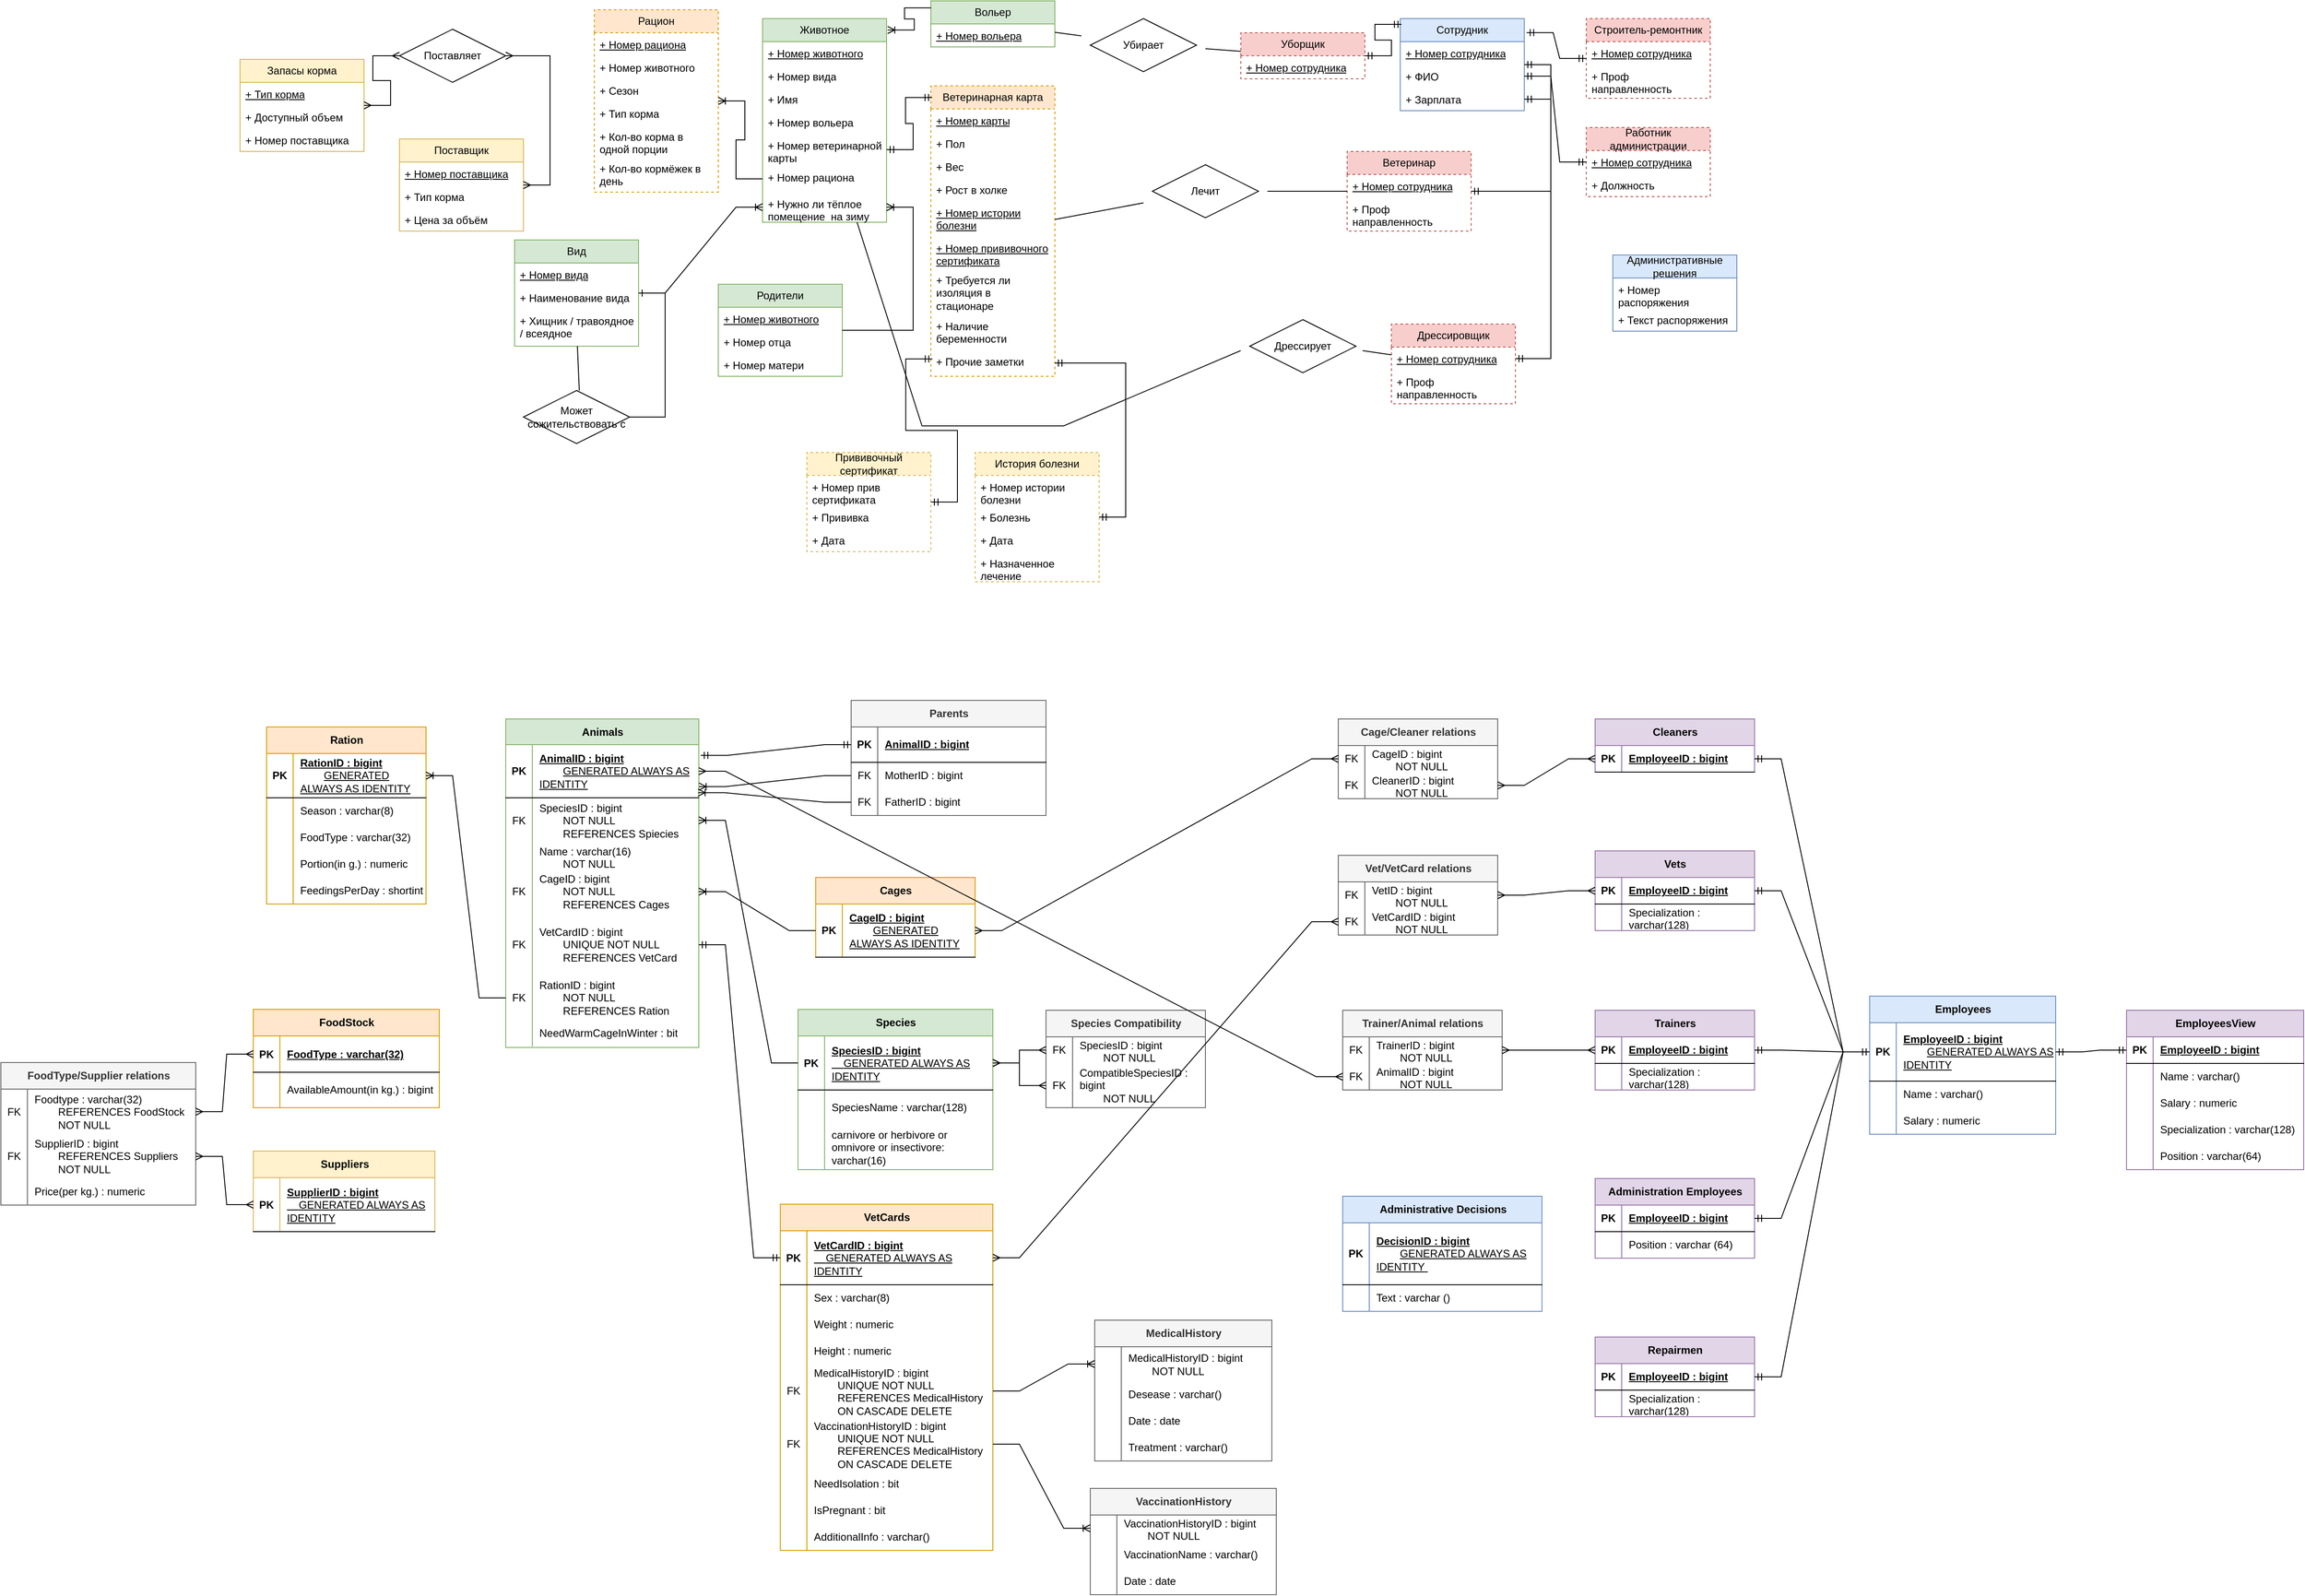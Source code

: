 <mxfile version="22.0.4" type="device">
  <diagram name="Page-1" id="O36G1AEEhh4VYTw5oZlQ">
    <mxGraphModel dx="3056" dy="1165" grid="1" gridSize="10" guides="1" tooltips="1" connect="1" arrows="1" fold="1" page="1" pageScale="1" pageWidth="850" pageHeight="1100" math="0" shadow="0">
      <root>
        <mxCell id="0" />
        <mxCell id="1" parent="0" />
        <mxCell id="vixc3VLxinaMPa4H9xeK-1" value="Животное" style="swimlane;fontStyle=0;childLayout=stackLayout;horizontal=1;startSize=26;fillColor=#d5e8d4;horizontalStack=0;resizeParent=1;resizeParentMax=0;resizeLast=0;collapsible=1;marginBottom=0;whiteSpace=wrap;html=1;strokeColor=#82b366;" parent="1" vertex="1">
          <mxGeometry x="440" y="40" width="140" height="230" as="geometry" />
        </mxCell>
        <mxCell id="vixc3VLxinaMPa4H9xeK-21" value="&lt;u&gt;+ Номер животного&lt;/u&gt;" style="text;strokeColor=none;fillColor=none;align=left;verticalAlign=top;spacingLeft=4;spacingRight=4;overflow=hidden;rotatable=0;points=[[0,0.5],[1,0.5]];portConstraint=eastwest;whiteSpace=wrap;html=1;" parent="vixc3VLxinaMPa4H9xeK-1" vertex="1">
          <mxGeometry y="26" width="140" height="26" as="geometry" />
        </mxCell>
        <mxCell id="vixc3VLxinaMPa4H9xeK-2" value="&lt;div&gt;+ Номер вида&lt;br&gt;&lt;/div&gt;" style="text;strokeColor=none;fillColor=none;align=left;verticalAlign=top;spacingLeft=4;spacingRight=4;overflow=hidden;rotatable=0;points=[[0,0.5],[1,0.5]];portConstraint=eastwest;whiteSpace=wrap;html=1;" parent="vixc3VLxinaMPa4H9xeK-1" vertex="1">
          <mxGeometry y="52" width="140" height="26" as="geometry" />
        </mxCell>
        <mxCell id="vixc3VLxinaMPa4H9xeK-3" value="+ Имя" style="text;strokeColor=none;fillColor=none;align=left;verticalAlign=top;spacingLeft=4;spacingRight=4;overflow=hidden;rotatable=0;points=[[0,0.5],[1,0.5]];portConstraint=eastwest;whiteSpace=wrap;html=1;" parent="vixc3VLxinaMPa4H9xeK-1" vertex="1">
          <mxGeometry y="78" width="140" height="26" as="geometry" />
        </mxCell>
        <mxCell id="vixc3VLxinaMPa4H9xeK-4" value="+ Номер вольера" style="text;strokeColor=none;fillColor=none;align=left;verticalAlign=top;spacingLeft=4;spacingRight=4;overflow=hidden;rotatable=0;points=[[0,0.5],[1,0.5]];portConstraint=eastwest;whiteSpace=wrap;html=1;" parent="vixc3VLxinaMPa4H9xeK-1" vertex="1">
          <mxGeometry y="104" width="140" height="26" as="geometry" />
        </mxCell>
        <mxCell id="vixc3VLxinaMPa4H9xeK-5" value="+ Номер ветеринарной карты" style="text;strokeColor=none;fillColor=none;align=left;verticalAlign=top;spacingLeft=4;spacingRight=4;overflow=hidden;rotatable=0;points=[[0,0.5],[1,0.5]];portConstraint=eastwest;whiteSpace=wrap;html=1;" parent="vixc3VLxinaMPa4H9xeK-1" vertex="1">
          <mxGeometry y="130" width="140" height="36" as="geometry" />
        </mxCell>
        <mxCell id="vixc3VLxinaMPa4H9xeK-7" value="+ Номер рациона" style="text;strokeColor=none;fillColor=none;align=left;verticalAlign=top;spacingLeft=4;spacingRight=4;overflow=hidden;rotatable=0;points=[[0,0.5],[1,0.5]];portConstraint=eastwest;whiteSpace=wrap;html=1;" parent="vixc3VLxinaMPa4H9xeK-1" vertex="1">
          <mxGeometry y="166" width="140" height="30" as="geometry" />
        </mxCell>
        <mxCell id="vixc3VLxinaMPa4H9xeK-62" value="+ Нужно ли тёплое помещение&amp;nbsp; на зиму" style="text;strokeColor=none;fillColor=none;spacingLeft=4;spacingRight=4;overflow=hidden;rotatable=0;points=[[0,0.5],[1,0.5]];portConstraint=eastwest;fontSize=12;whiteSpace=wrap;html=1;" parent="vixc3VLxinaMPa4H9xeK-1" vertex="1">
          <mxGeometry y="196" width="140" height="34" as="geometry" />
        </mxCell>
        <mxCell id="vixc3VLxinaMPa4H9xeK-8" value="Вольер" style="swimlane;fontStyle=0;childLayout=stackLayout;horizontal=1;startSize=26;fillColor=#d5e8d4;horizontalStack=0;resizeParent=1;resizeParentMax=0;resizeLast=0;collapsible=1;marginBottom=0;whiteSpace=wrap;html=1;strokeColor=#82b366;" parent="1" vertex="1">
          <mxGeometry x="630" y="20" width="140" height="52" as="geometry" />
        </mxCell>
        <mxCell id="vixc3VLxinaMPa4H9xeK-10" value="&lt;u&gt;+ Номер вольера&lt;/u&gt;" style="text;strokeColor=none;fillColor=none;align=left;verticalAlign=top;spacingLeft=4;spacingRight=4;overflow=hidden;rotatable=0;points=[[0,0.5],[1,0.5]];portConstraint=eastwest;whiteSpace=wrap;html=1;" parent="vixc3VLxinaMPa4H9xeK-8" vertex="1">
          <mxGeometry y="26" width="140" height="26" as="geometry" />
        </mxCell>
        <mxCell id="vixc3VLxinaMPa4H9xeK-13" value="Рацион" style="swimlane;fontStyle=0;childLayout=stackLayout;horizontal=1;startSize=26;fillColor=#ffe6cc;horizontalStack=0;resizeParent=1;resizeParentMax=0;resizeLast=0;collapsible=1;marginBottom=0;whiteSpace=wrap;html=1;dashed=1;strokeColor=#d79b00;" parent="1" vertex="1">
          <mxGeometry x="250" y="30" width="140" height="206" as="geometry" />
        </mxCell>
        <mxCell id="vixc3VLxinaMPa4H9xeK-14" value="&lt;u&gt;+ Номер рациона&lt;/u&gt;" style="text;strokeColor=none;fillColor=none;align=left;verticalAlign=top;spacingLeft=4;spacingRight=4;overflow=hidden;rotatable=0;points=[[0,0.5],[1,0.5]];portConstraint=eastwest;whiteSpace=wrap;html=1;" parent="vixc3VLxinaMPa4H9xeK-13" vertex="1">
          <mxGeometry y="26" width="140" height="26" as="geometry" />
        </mxCell>
        <mxCell id="WDXE12lgf6f9ZGKmz0Ur-4" value="+ Номер животного" style="text;strokeColor=none;fillColor=none;align=left;verticalAlign=top;spacingLeft=4;spacingRight=4;overflow=hidden;rotatable=0;points=[[0,0.5],[1,0.5]];portConstraint=eastwest;whiteSpace=wrap;html=1;" parent="vixc3VLxinaMPa4H9xeK-13" vertex="1">
          <mxGeometry y="52" width="140" height="26" as="geometry" />
        </mxCell>
        <mxCell id="vixc3VLxinaMPa4H9xeK-50" value="+ Сезон" style="text;strokeColor=none;fillColor=none;align=left;verticalAlign=top;spacingLeft=4;spacingRight=4;overflow=hidden;rotatable=0;points=[[0,0.5],[1,0.5]];portConstraint=eastwest;whiteSpace=wrap;html=1;" parent="vixc3VLxinaMPa4H9xeK-13" vertex="1">
          <mxGeometry y="78" width="140" height="26" as="geometry" />
        </mxCell>
        <mxCell id="vixc3VLxinaMPa4H9xeK-52" value="+ Тип корма" style="text;strokeColor=none;fillColor=none;align=left;verticalAlign=top;spacingLeft=4;spacingRight=4;overflow=hidden;rotatable=0;points=[[0,0.5],[1,0.5]];portConstraint=eastwest;whiteSpace=wrap;html=1;" parent="vixc3VLxinaMPa4H9xeK-13" vertex="1">
          <mxGeometry y="104" width="140" height="26" as="geometry" />
        </mxCell>
        <mxCell id="vixc3VLxinaMPa4H9xeK-55" value="+ Кол-во корма в одной порции" style="text;strokeColor=none;fillColor=none;align=left;verticalAlign=top;spacingLeft=4;spacingRight=4;overflow=hidden;rotatable=0;points=[[0,0.5],[1,0.5]];portConstraint=eastwest;whiteSpace=wrap;html=1;" parent="vixc3VLxinaMPa4H9xeK-13" vertex="1">
          <mxGeometry y="130" width="140" height="36" as="geometry" />
        </mxCell>
        <mxCell id="vixc3VLxinaMPa4H9xeK-15" value="&lt;div&gt;+ Кол-во кормёжек в день&lt;/div&gt;" style="text;strokeColor=none;fillColor=none;align=left;verticalAlign=top;spacingLeft=4;spacingRight=4;overflow=hidden;rotatable=0;points=[[0,0.5],[1,0.5]];portConstraint=eastwest;whiteSpace=wrap;html=1;" parent="vixc3VLxinaMPa4H9xeK-13" vertex="1">
          <mxGeometry y="166" width="140" height="40" as="geometry" />
        </mxCell>
        <mxCell id="vixc3VLxinaMPa4H9xeK-17" value="Ветеринарная карта" style="swimlane;fontStyle=0;childLayout=stackLayout;horizontal=1;startSize=26;fillColor=#ffe6cc;horizontalStack=0;resizeParent=1;resizeParentMax=0;resizeLast=0;collapsible=1;marginBottom=0;whiteSpace=wrap;html=1;dashed=1;strokeColor=#d79b00;" parent="1" vertex="1">
          <mxGeometry x="630" y="116" width="140" height="328" as="geometry" />
        </mxCell>
        <mxCell id="vixc3VLxinaMPa4H9xeK-18" value="&lt;u&gt;+ Номер карты&lt;/u&gt;" style="text;strokeColor=none;fillColor=none;align=left;verticalAlign=top;spacingLeft=4;spacingRight=4;overflow=hidden;rotatable=0;points=[[0,0.5],[1,0.5]];portConstraint=eastwest;whiteSpace=wrap;html=1;" parent="vixc3VLxinaMPa4H9xeK-17" vertex="1">
          <mxGeometry y="26" width="140" height="26" as="geometry" />
        </mxCell>
        <mxCell id="vixc3VLxinaMPa4H9xeK-19" value="+ Пол" style="text;strokeColor=none;fillColor=none;align=left;verticalAlign=top;spacingLeft=4;spacingRight=4;overflow=hidden;rotatable=0;points=[[0,0.5],[1,0.5]];portConstraint=eastwest;whiteSpace=wrap;html=1;" parent="vixc3VLxinaMPa4H9xeK-17" vertex="1">
          <mxGeometry y="52" width="140" height="26" as="geometry" />
        </mxCell>
        <mxCell id="vixc3VLxinaMPa4H9xeK-20" value="&lt;div&gt;+ Вес&lt;/div&gt;" style="text;strokeColor=none;fillColor=none;align=left;verticalAlign=top;spacingLeft=4;spacingRight=4;overflow=hidden;rotatable=0;points=[[0,0.5],[1,0.5]];portConstraint=eastwest;whiteSpace=wrap;html=1;" parent="vixc3VLxinaMPa4H9xeK-17" vertex="1">
          <mxGeometry y="78" width="140" height="26" as="geometry" />
        </mxCell>
        <mxCell id="vixc3VLxinaMPa4H9xeK-39" value="&lt;div&gt;+ Рост в холке&lt;br&gt;&lt;/div&gt;" style="text;strokeColor=none;fillColor=none;align=left;verticalAlign=top;spacingLeft=4;spacingRight=4;overflow=hidden;rotatable=0;points=[[0,0.5],[1,0.5]];portConstraint=eastwest;whiteSpace=wrap;html=1;" parent="vixc3VLxinaMPa4H9xeK-17" vertex="1">
          <mxGeometry y="104" width="140" height="26" as="geometry" />
        </mxCell>
        <mxCell id="vixc3VLxinaMPa4H9xeK-40" value="&lt;u&gt;+ Номер истории болезни&lt;/u&gt;" style="text;strokeColor=none;fillColor=none;align=left;verticalAlign=top;spacingLeft=4;spacingRight=4;overflow=hidden;rotatable=0;points=[[0,0.5],[1,0.5]];portConstraint=eastwest;whiteSpace=wrap;html=1;" parent="vixc3VLxinaMPa4H9xeK-17" vertex="1">
          <mxGeometry y="130" width="140" height="40" as="geometry" />
        </mxCell>
        <mxCell id="vixc3VLxinaMPa4H9xeK-41" value="&lt;u&gt;+ Номер прививочного сертификата&lt;/u&gt;" style="text;strokeColor=none;fillColor=none;align=left;verticalAlign=top;spacingLeft=4;spacingRight=4;overflow=hidden;rotatable=0;points=[[0,0.5],[1,0.5]];portConstraint=eastwest;whiteSpace=wrap;html=1;" parent="vixc3VLxinaMPa4H9xeK-17" vertex="1">
          <mxGeometry y="170" width="140" height="36" as="geometry" />
        </mxCell>
        <mxCell id="vixc3VLxinaMPa4H9xeK-46" value="+ Требуется ли изоляция в стационаре" style="text;strokeColor=none;fillColor=none;align=left;verticalAlign=top;spacingLeft=4;spacingRight=4;overflow=hidden;rotatable=0;points=[[0,0.5],[1,0.5]];portConstraint=eastwest;whiteSpace=wrap;html=1;" parent="vixc3VLxinaMPa4H9xeK-17" vertex="1">
          <mxGeometry y="206" width="140" height="52" as="geometry" />
        </mxCell>
        <mxCell id="vixc3VLxinaMPa4H9xeK-47" value="+ Наличие беременности" style="text;strokeColor=none;fillColor=none;align=left;verticalAlign=top;spacingLeft=4;spacingRight=4;overflow=hidden;rotatable=0;points=[[0,0.5],[1,0.5]];portConstraint=eastwest;whiteSpace=wrap;html=1;" parent="vixc3VLxinaMPa4H9xeK-17" vertex="1">
          <mxGeometry y="258" width="140" height="40" as="geometry" />
        </mxCell>
        <mxCell id="vixc3VLxinaMPa4H9xeK-56" value="+ Прочие заметки" style="text;strokeColor=none;fillColor=none;align=left;verticalAlign=top;spacingLeft=4;spacingRight=4;overflow=hidden;rotatable=0;points=[[0,0.5],[1,0.5]];portConstraint=eastwest;whiteSpace=wrap;html=1;" parent="vixc3VLxinaMPa4H9xeK-17" vertex="1">
          <mxGeometry y="298" width="140" height="30" as="geometry" />
        </mxCell>
        <mxCell id="vixc3VLxinaMPa4H9xeK-23" value="" style="edgeStyle=entityRelationEdgeStyle;fontSize=12;html=1;endArrow=ERoneToMany;rounded=0;entryX=1.009;entryY=0.056;entryDx=0;entryDy=0;entryPerimeter=0;exitX=0.002;exitY=0.151;exitDx=0;exitDy=0;exitPerimeter=0;" parent="1" source="vixc3VLxinaMPa4H9xeK-8" target="vixc3VLxinaMPa4H9xeK-1" edge="1">
          <mxGeometry width="100" height="100" relative="1" as="geometry">
            <mxPoint x="670" y="320" as="sourcePoint" />
            <mxPoint x="770" y="220" as="targetPoint" />
          </mxGeometry>
        </mxCell>
        <mxCell id="vixc3VLxinaMPa4H9xeK-24" value="" style="edgeStyle=entityRelationEdgeStyle;fontSize=12;html=1;endArrow=ERmandOne;startArrow=ERmandOne;rounded=0;exitX=0.01;exitY=0.04;exitDx=0;exitDy=0;exitPerimeter=0;" parent="1" source="vixc3VLxinaMPa4H9xeK-17" target="vixc3VLxinaMPa4H9xeK-5" edge="1">
          <mxGeometry width="100" height="100" relative="1" as="geometry">
            <mxPoint x="680" y="185" as="sourcePoint" />
            <mxPoint x="730" y="190" as="targetPoint" />
          </mxGeometry>
        </mxCell>
        <mxCell id="vixc3VLxinaMPa4H9xeK-26" value="Вид" style="swimlane;fontStyle=0;childLayout=stackLayout;horizontal=1;startSize=26;fillColor=#d5e8d4;horizontalStack=0;resizeParent=1;resizeParentMax=0;resizeLast=0;collapsible=1;marginBottom=0;whiteSpace=wrap;html=1;strokeColor=#82b366;" parent="1" vertex="1">
          <mxGeometry x="160" y="290" width="140" height="120" as="geometry" />
        </mxCell>
        <mxCell id="WDXE12lgf6f9ZGKmz0Ur-10" value="&lt;u&gt;+ Номер вида&lt;br&gt;&lt;/u&gt;" style="text;strokeColor=none;fillColor=none;align=left;verticalAlign=top;spacingLeft=4;spacingRight=4;overflow=hidden;rotatable=0;points=[[0,0.5],[1,0.5]];portConstraint=eastwest;whiteSpace=wrap;html=1;" parent="vixc3VLxinaMPa4H9xeK-26" vertex="1">
          <mxGeometry y="26" width="140" height="26" as="geometry" />
        </mxCell>
        <mxCell id="vixc3VLxinaMPa4H9xeK-37" value="+ Наименование вида" style="text;strokeColor=none;fillColor=none;align=left;verticalAlign=top;spacingLeft=4;spacingRight=4;overflow=hidden;rotatable=0;points=[[0,0.5],[1,0.5]];portConstraint=eastwest;whiteSpace=wrap;html=1;" parent="vixc3VLxinaMPa4H9xeK-26" vertex="1">
          <mxGeometry y="52" width="140" height="26" as="geometry" />
        </mxCell>
        <mxCell id="vixc3VLxinaMPa4H9xeK-36" value="+ Хищник / травоядное / всеядное" style="text;strokeColor=none;fillColor=none;align=left;verticalAlign=top;spacingLeft=4;spacingRight=4;overflow=hidden;rotatable=0;points=[[0,0.5],[1,0.5]];portConstraint=eastwest;whiteSpace=wrap;html=1;" parent="vixc3VLxinaMPa4H9xeK-26" vertex="1">
          <mxGeometry y="78" width="140" height="42" as="geometry" />
        </mxCell>
        <mxCell id="vixc3VLxinaMPa4H9xeK-30" value="" style="edgeStyle=entityRelationEdgeStyle;fontSize=12;html=1;endArrow=ERoneToMany;rounded=0;entryX=0;entryY=0.5;entryDx=0;entryDy=0;" parent="1" source="vixc3VLxinaMPa4H9xeK-26" target="vixc3VLxinaMPa4H9xeK-62" edge="1">
          <mxGeometry width="100" height="100" relative="1" as="geometry">
            <mxPoint x="360" y="76" as="sourcePoint" />
            <mxPoint x="590" y="270" as="targetPoint" />
            <Array as="points">
              <mxPoint x="380" y="301" />
              <mxPoint x="640" y="221" />
              <mxPoint x="480" y="261" />
            </Array>
          </mxGeometry>
        </mxCell>
        <mxCell id="vixc3VLxinaMPa4H9xeK-48" value="" style="edgeStyle=entityRelationEdgeStyle;fontSize=12;html=1;endArrow=ERoneToMany;rounded=0;" parent="1" source="vixc3VLxinaMPa4H9xeK-7" target="vixc3VLxinaMPa4H9xeK-13" edge="1">
          <mxGeometry width="100" height="100" relative="1" as="geometry">
            <mxPoint x="360" y="360" as="sourcePoint" />
            <mxPoint x="460" y="260" as="targetPoint" />
          </mxGeometry>
        </mxCell>
        <mxCell id="vixc3VLxinaMPa4H9xeK-66" value="Административные решения" style="swimlane;fontStyle=0;childLayout=stackLayout;horizontal=1;startSize=26;fillColor=#dae8fc;horizontalStack=0;resizeParent=1;resizeParentMax=0;resizeLast=0;collapsible=1;marginBottom=0;whiteSpace=wrap;html=1;strokeColor=#6c8ebf;" parent="1" vertex="1">
          <mxGeometry x="1400" y="307" width="140" height="86" as="geometry" />
        </mxCell>
        <mxCell id="vixc3VLxinaMPa4H9xeK-69" value="+ Номер распоряжения" style="text;strokeColor=none;fillColor=none;align=left;verticalAlign=top;spacingLeft=4;spacingRight=4;overflow=hidden;rotatable=0;points=[[0,0.5],[1,0.5]];portConstraint=eastwest;whiteSpace=wrap;html=1;" parent="vixc3VLxinaMPa4H9xeK-66" vertex="1">
          <mxGeometry y="26" width="140" height="34" as="geometry" />
        </mxCell>
        <mxCell id="vixc3VLxinaMPa4H9xeK-67" value="+ Текст распоряжения" style="text;strokeColor=none;fillColor=none;align=left;verticalAlign=top;spacingLeft=4;spacingRight=4;overflow=hidden;rotatable=0;points=[[0,0.5],[1,0.5]];portConstraint=eastwest;whiteSpace=wrap;html=1;" parent="vixc3VLxinaMPa4H9xeK-66" vertex="1">
          <mxGeometry y="60" width="140" height="26" as="geometry" />
        </mxCell>
        <mxCell id="vixc3VLxinaMPa4H9xeK-70" value="Сотрудник" style="swimlane;fontStyle=0;childLayout=stackLayout;horizontal=1;startSize=26;fillColor=#dae8fc;horizontalStack=0;resizeParent=1;resizeParentMax=0;resizeLast=0;collapsible=1;marginBottom=0;whiteSpace=wrap;html=1;strokeColor=#6c8ebf;" parent="1" vertex="1">
          <mxGeometry x="1160" y="40" width="140" height="104" as="geometry" />
        </mxCell>
        <mxCell id="vixc3VLxinaMPa4H9xeK-71" value="&lt;u&gt;+ Номер сотрудника&lt;/u&gt;" style="text;strokeColor=none;fillColor=none;align=left;verticalAlign=top;spacingLeft=4;spacingRight=4;overflow=hidden;rotatable=0;points=[[0,0.5],[1,0.5]];portConstraint=eastwest;whiteSpace=wrap;html=1;" parent="vixc3VLxinaMPa4H9xeK-70" vertex="1">
          <mxGeometry y="26" width="140" height="26" as="geometry" />
        </mxCell>
        <mxCell id="vixc3VLxinaMPa4H9xeK-72" value="+ ФИО" style="text;strokeColor=none;fillColor=none;align=left;verticalAlign=top;spacingLeft=4;spacingRight=4;overflow=hidden;rotatable=0;points=[[0,0.5],[1,0.5]];portConstraint=eastwest;whiteSpace=wrap;html=1;" parent="vixc3VLxinaMPa4H9xeK-70" vertex="1">
          <mxGeometry y="52" width="140" height="26" as="geometry" />
        </mxCell>
        <mxCell id="vixc3VLxinaMPa4H9xeK-115" value="+ Зарплата " style="text;strokeColor=none;fillColor=none;align=left;verticalAlign=top;spacingLeft=4;spacingRight=4;overflow=hidden;rotatable=0;points=[[0,0.5],[1,0.5]];portConstraint=eastwest;whiteSpace=wrap;html=1;" parent="vixc3VLxinaMPa4H9xeK-70" vertex="1">
          <mxGeometry y="78" width="140" height="26" as="geometry" />
        </mxCell>
        <mxCell id="vixc3VLxinaMPa4H9xeK-74" value="Поставщик" style="swimlane;fontStyle=0;childLayout=stackLayout;horizontal=1;startSize=26;fillColor=#fff2cc;horizontalStack=0;resizeParent=1;resizeParentMax=0;resizeLast=0;collapsible=1;marginBottom=0;whiteSpace=wrap;html=1;strokeColor=#d6b656;" parent="1" vertex="1">
          <mxGeometry x="30" y="176" width="140" height="104" as="geometry" />
        </mxCell>
        <mxCell id="WDXE12lgf6f9ZGKmz0Ur-13" value="&lt;u&gt;+ Номер поставщика&lt;br&gt;&lt;/u&gt;" style="text;strokeColor=none;fillColor=none;align=left;verticalAlign=top;spacingLeft=4;spacingRight=4;overflow=hidden;rotatable=0;points=[[0,0.5],[1,0.5]];portConstraint=eastwest;whiteSpace=wrap;html=1;" parent="vixc3VLxinaMPa4H9xeK-74" vertex="1">
          <mxGeometry y="26" width="140" height="26" as="geometry" />
        </mxCell>
        <mxCell id="vixc3VLxinaMPa4H9xeK-75" value="+ Тип корма" style="text;strokeColor=none;fillColor=none;align=left;verticalAlign=top;spacingLeft=4;spacingRight=4;overflow=hidden;rotatable=0;points=[[0,0.5],[1,0.5]];portConstraint=eastwest;whiteSpace=wrap;html=1;" parent="vixc3VLxinaMPa4H9xeK-74" vertex="1">
          <mxGeometry y="52" width="140" height="26" as="geometry" />
        </mxCell>
        <mxCell id="vixc3VLxinaMPa4H9xeK-76" value="+ Цена за объём" style="text;strokeColor=none;fillColor=none;align=left;verticalAlign=top;spacingLeft=4;spacingRight=4;overflow=hidden;rotatable=0;points=[[0,0.5],[1,0.5]];portConstraint=eastwest;whiteSpace=wrap;html=1;" parent="vixc3VLxinaMPa4H9xeK-74" vertex="1">
          <mxGeometry y="78" width="140" height="26" as="geometry" />
        </mxCell>
        <mxCell id="vixc3VLxinaMPa4H9xeK-78" value="Запасы корма" style="swimlane;fontStyle=0;childLayout=stackLayout;horizontal=1;startSize=26;fillColor=#fff2cc;horizontalStack=0;resizeParent=1;resizeParentMax=0;resizeLast=0;collapsible=1;marginBottom=0;whiteSpace=wrap;html=1;strokeColor=#d6b656;" parent="1" vertex="1">
          <mxGeometry x="-150" y="86" width="140" height="104" as="geometry" />
        </mxCell>
        <mxCell id="vixc3VLxinaMPa4H9xeK-79" value="&lt;u&gt;+ Тип корма&lt;/u&gt;" style="text;strokeColor=none;fillColor=none;align=left;verticalAlign=top;spacingLeft=4;spacingRight=4;overflow=hidden;rotatable=0;points=[[0,0.5],[1,0.5]];portConstraint=eastwest;whiteSpace=wrap;html=1;" parent="vixc3VLxinaMPa4H9xeK-78" vertex="1">
          <mxGeometry y="26" width="140" height="26" as="geometry" />
        </mxCell>
        <mxCell id="WDXE12lgf6f9ZGKmz0Ur-12" value="+ Доступный объем" style="text;strokeColor=none;fillColor=none;align=left;verticalAlign=top;spacingLeft=4;spacingRight=4;overflow=hidden;rotatable=0;points=[[0,0.5],[1,0.5]];portConstraint=eastwest;whiteSpace=wrap;html=1;" parent="vixc3VLxinaMPa4H9xeK-78" vertex="1">
          <mxGeometry y="52" width="140" height="26" as="geometry" />
        </mxCell>
        <mxCell id="vixc3VLxinaMPa4H9xeK-80" value="+ Номер поставщика" style="text;strokeColor=none;fillColor=none;align=left;verticalAlign=top;spacingLeft=4;spacingRight=4;overflow=hidden;rotatable=0;points=[[0,0.5],[1,0.5]];portConstraint=eastwest;whiteSpace=wrap;html=1;" parent="vixc3VLxinaMPa4H9xeK-78" vertex="1">
          <mxGeometry y="78" width="140" height="26" as="geometry" />
        </mxCell>
        <mxCell id="vixc3VLxinaMPa4H9xeK-84" value="Ветеринар" style="swimlane;fontStyle=0;childLayout=stackLayout;horizontal=1;startSize=26;fillColor=#f8cecc;horizontalStack=0;resizeParent=1;resizeParentMax=0;resizeLast=0;collapsible=1;marginBottom=0;whiteSpace=wrap;html=1;dashed=1;strokeColor=#b85450;" parent="1" vertex="1">
          <mxGeometry x="1100" y="190" width="140" height="90" as="geometry" />
        </mxCell>
        <mxCell id="vixc3VLxinaMPa4H9xeK-85" value="&lt;u&gt;+ Номер сотрудника&lt;/u&gt;" style="text;strokeColor=none;fillColor=none;align=left;verticalAlign=top;spacingLeft=4;spacingRight=4;overflow=hidden;rotatable=0;points=[[0,0.5],[1,0.5]];portConstraint=eastwest;whiteSpace=wrap;html=1;" parent="vixc3VLxinaMPa4H9xeK-84" vertex="1">
          <mxGeometry y="26" width="140" height="26" as="geometry" />
        </mxCell>
        <mxCell id="vixc3VLxinaMPa4H9xeK-86" value="+ Проф направленность" style="text;strokeColor=none;fillColor=none;align=left;verticalAlign=top;spacingLeft=4;spacingRight=4;overflow=hidden;rotatable=0;points=[[0,0.5],[1,0.5]];portConstraint=eastwest;whiteSpace=wrap;html=1;" parent="vixc3VLxinaMPa4H9xeK-84" vertex="1">
          <mxGeometry y="52" width="140" height="38" as="geometry" />
        </mxCell>
        <mxCell id="vixc3VLxinaMPa4H9xeK-91" value="" style="edgeStyle=entityRelationEdgeStyle;fontSize=12;html=1;endArrow=ERmandOne;startArrow=ERmandOne;rounded=0;" parent="1" source="vixc3VLxinaMPa4H9xeK-84" target="vixc3VLxinaMPa4H9xeK-70" edge="1">
          <mxGeometry width="100" height="100" relative="1" as="geometry">
            <mxPoint x="840" y="280" as="sourcePoint" />
            <mxPoint x="940" y="180" as="targetPoint" />
          </mxGeometry>
        </mxCell>
        <mxCell id="vixc3VLxinaMPa4H9xeK-93" value="Уборщик" style="swimlane;fontStyle=0;childLayout=stackLayout;horizontal=1;startSize=26;fillColor=#f8cecc;horizontalStack=0;resizeParent=1;resizeParentMax=0;resizeLast=0;collapsible=1;marginBottom=0;whiteSpace=wrap;html=1;dashed=1;strokeColor=#b85450;" parent="1" vertex="1">
          <mxGeometry x="980" y="56" width="140" height="52" as="geometry" />
        </mxCell>
        <mxCell id="vixc3VLxinaMPa4H9xeK-94" value="&lt;u&gt;+ Номер сотрудника&lt;/u&gt;" style="text;strokeColor=none;fillColor=none;align=left;verticalAlign=top;spacingLeft=4;spacingRight=4;overflow=hidden;rotatable=0;points=[[0,0.5],[1,0.5]];portConstraint=eastwest;whiteSpace=wrap;html=1;" parent="vixc3VLxinaMPa4H9xeK-93" vertex="1">
          <mxGeometry y="26" width="140" height="26" as="geometry" />
        </mxCell>
        <mxCell id="vixc3VLxinaMPa4H9xeK-97" value="Дрессировщик" style="swimlane;fontStyle=0;childLayout=stackLayout;horizontal=1;startSize=26;fillColor=#f8cecc;horizontalStack=0;resizeParent=1;resizeParentMax=0;resizeLast=0;collapsible=1;marginBottom=0;whiteSpace=wrap;html=1;dashed=1;strokeColor=#b85450;" parent="1" vertex="1">
          <mxGeometry x="1150" y="385" width="140" height="90" as="geometry" />
        </mxCell>
        <mxCell id="vixc3VLxinaMPa4H9xeK-98" value="&lt;u&gt;+ Номер сотрудника&lt;/u&gt;" style="text;strokeColor=none;fillColor=none;align=left;verticalAlign=top;spacingLeft=4;spacingRight=4;overflow=hidden;rotatable=0;points=[[0,0.5],[1,0.5]];portConstraint=eastwest;whiteSpace=wrap;html=1;" parent="vixc3VLxinaMPa4H9xeK-97" vertex="1">
          <mxGeometry y="26" width="140" height="26" as="geometry" />
        </mxCell>
        <mxCell id="vixc3VLxinaMPa4H9xeK-99" value="+ Проф направленность" style="text;strokeColor=none;fillColor=none;align=left;verticalAlign=top;spacingLeft=4;spacingRight=4;overflow=hidden;rotatable=0;points=[[0,0.5],[1,0.5]];portConstraint=eastwest;whiteSpace=wrap;html=1;" parent="vixc3VLxinaMPa4H9xeK-97" vertex="1">
          <mxGeometry y="52" width="140" height="38" as="geometry" />
        </mxCell>
        <mxCell id="vixc3VLxinaMPa4H9xeK-101" value="Строитель-ремонтник" style="swimlane;fontStyle=0;childLayout=stackLayout;horizontal=1;startSize=26;fillColor=#f8cecc;horizontalStack=0;resizeParent=1;resizeParentMax=0;resizeLast=0;collapsible=1;marginBottom=0;whiteSpace=wrap;html=1;dashed=1;strokeColor=#b85450;" parent="1" vertex="1">
          <mxGeometry x="1370" y="40" width="140" height="90" as="geometry" />
        </mxCell>
        <mxCell id="vixc3VLxinaMPa4H9xeK-102" value="&lt;u&gt;+ Номер сотрудника&lt;/u&gt;" style="text;strokeColor=none;fillColor=none;align=left;verticalAlign=top;spacingLeft=4;spacingRight=4;overflow=hidden;rotatable=0;points=[[0,0.5],[1,0.5]];portConstraint=eastwest;whiteSpace=wrap;html=1;" parent="vixc3VLxinaMPa4H9xeK-101" vertex="1">
          <mxGeometry y="26" width="140" height="26" as="geometry" />
        </mxCell>
        <mxCell id="vixc3VLxinaMPa4H9xeK-103" value="+ Проф направленность" style="text;strokeColor=none;fillColor=none;align=left;verticalAlign=top;spacingLeft=4;spacingRight=4;overflow=hidden;rotatable=0;points=[[0,0.5],[1,0.5]];portConstraint=eastwest;whiteSpace=wrap;html=1;" parent="vixc3VLxinaMPa4H9xeK-101" vertex="1">
          <mxGeometry y="52" width="140" height="38" as="geometry" />
        </mxCell>
        <mxCell id="vixc3VLxinaMPa4H9xeK-105" value="" style="edgeStyle=entityRelationEdgeStyle;fontSize=12;html=1;endArrow=ERmandOne;startArrow=ERmandOne;rounded=0;entryX=0.01;entryY=0.063;entryDx=0;entryDy=0;entryPerimeter=0;" parent="1" source="vixc3VLxinaMPa4H9xeK-93" target="vixc3VLxinaMPa4H9xeK-70" edge="1">
          <mxGeometry width="100" height="100" relative="1" as="geometry">
            <mxPoint x="970" y="280" as="sourcePoint" />
            <mxPoint x="1070" y="180" as="targetPoint" />
          </mxGeometry>
        </mxCell>
        <mxCell id="vixc3VLxinaMPa4H9xeK-106" value="Работник администрации" style="swimlane;fontStyle=0;childLayout=stackLayout;horizontal=1;startSize=26;fillColor=#f8cecc;horizontalStack=0;resizeParent=1;resizeParentMax=0;resizeLast=0;collapsible=1;marginBottom=0;whiteSpace=wrap;html=1;dashed=1;strokeColor=#b85450;" parent="1" vertex="1">
          <mxGeometry x="1370" y="163" width="140" height="78" as="geometry" />
        </mxCell>
        <mxCell id="vixc3VLxinaMPa4H9xeK-107" value="&lt;u&gt;+ Номер сотрудника&lt;/u&gt;" style="text;strokeColor=none;fillColor=none;align=left;verticalAlign=top;spacingLeft=4;spacingRight=4;overflow=hidden;rotatable=0;points=[[0,0.5],[1,0.5]];portConstraint=eastwest;whiteSpace=wrap;html=1;" parent="vixc3VLxinaMPa4H9xeK-106" vertex="1">
          <mxGeometry y="26" width="140" height="26" as="geometry" />
        </mxCell>
        <mxCell id="vixc3VLxinaMPa4H9xeK-108" value="+ Должность" style="text;strokeColor=none;fillColor=none;align=left;verticalAlign=top;spacingLeft=4;spacingRight=4;overflow=hidden;rotatable=0;points=[[0,0.5],[1,0.5]];portConstraint=eastwest;whiteSpace=wrap;html=1;" parent="vixc3VLxinaMPa4H9xeK-106" vertex="1">
          <mxGeometry y="52" width="140" height="26" as="geometry" />
        </mxCell>
        <mxCell id="vixc3VLxinaMPa4H9xeK-116" value="" style="edgeStyle=entityRelationEdgeStyle;fontSize=12;html=1;endArrow=ERmandOne;startArrow=ERmandOne;rounded=0;" parent="1" source="vixc3VLxinaMPa4H9xeK-98" target="vixc3VLxinaMPa4H9xeK-115" edge="1">
          <mxGeometry width="100" height="100" relative="1" as="geometry">
            <mxPoint x="1060" y="238" as="sourcePoint" />
            <mxPoint x="1170" y="102" as="targetPoint" />
          </mxGeometry>
        </mxCell>
        <mxCell id="vixc3VLxinaMPa4H9xeK-118" value="" style="edgeStyle=entityRelationEdgeStyle;fontSize=12;html=1;endArrow=ERmandOne;startArrow=ERmandOne;rounded=0;entryX=1.019;entryY=0.153;entryDx=0;entryDy=0;entryPerimeter=0;" parent="1" source="vixc3VLxinaMPa4H9xeK-101" target="vixc3VLxinaMPa4H9xeK-70" edge="1">
          <mxGeometry width="100" height="100" relative="1" as="geometry">
            <mxPoint x="1060" y="89" as="sourcePoint" />
            <mxPoint x="1171" y="57" as="targetPoint" />
          </mxGeometry>
        </mxCell>
        <mxCell id="vixc3VLxinaMPa4H9xeK-119" value="" style="edgeStyle=entityRelationEdgeStyle;fontSize=12;html=1;endArrow=ERmandOne;startArrow=ERmandOne;rounded=0;" parent="1" source="vixc3VLxinaMPa4H9xeK-106" target="vixc3VLxinaMPa4H9xeK-72" edge="1">
          <mxGeometry width="100" height="100" relative="1" as="geometry">
            <mxPoint x="1380" y="95" as="sourcePoint" />
            <mxPoint x="1313" y="66" as="targetPoint" />
          </mxGeometry>
        </mxCell>
        <mxCell id="WDXE12lgf6f9ZGKmz0Ur-39" value="" style="endArrow=none;html=1;rounded=0;" parent="1" source="vixc3VLxinaMPa4H9xeK-36" edge="1">
          <mxGeometry relative="1" as="geometry">
            <mxPoint x="620" y="320" as="sourcePoint" />
            <mxPoint x="233.06" y="460.0" as="targetPoint" />
          </mxGeometry>
        </mxCell>
        <mxCell id="WDXE12lgf6f9ZGKmz0Ur-40" value="" style="endArrow=none;html=1;rounded=0;" parent="1" target="vixc3VLxinaMPa4H9xeK-93" edge="1">
          <mxGeometry relative="1" as="geometry">
            <mxPoint x="940" y="74.056" as="sourcePoint" />
            <mxPoint x="980" y="160" as="targetPoint" />
          </mxGeometry>
        </mxCell>
        <mxCell id="WDXE12lgf6f9ZGKmz0Ur-41" value="" style="endArrow=none;html=1;rounded=0;" parent="1" target="vixc3VLxinaMPa4H9xeK-8" edge="1">
          <mxGeometry relative="1" as="geometry">
            <mxPoint x="800" y="59.529" as="sourcePoint" />
            <mxPoint x="980" y="160" as="targetPoint" />
          </mxGeometry>
        </mxCell>
        <mxCell id="WDXE12lgf6f9ZGKmz0Ur-42" value="" style="endArrow=none;html=1;rounded=0;" parent="1" source="vixc3VLxinaMPa4H9xeK-17" edge="1">
          <mxGeometry relative="1" as="geometry">
            <mxPoint x="870" y="260" as="sourcePoint" />
            <mxPoint x="870" y="248.125" as="targetPoint" />
            <Array as="points" />
          </mxGeometry>
        </mxCell>
        <mxCell id="WDXE12lgf6f9ZGKmz0Ur-43" value="" style="endArrow=none;html=1;rounded=0;" parent="1" target="vixc3VLxinaMPa4H9xeK-84" edge="1">
          <mxGeometry relative="1" as="geometry">
            <mxPoint x="1010.0" y="235.0" as="sourcePoint" />
            <mxPoint x="1030" y="260" as="targetPoint" />
          </mxGeometry>
        </mxCell>
        <mxCell id="WDXE12lgf6f9ZGKmz0Ur-44" value="" style="endArrow=none;html=1;rounded=0;" parent="1" target="vixc3VLxinaMPa4H9xeK-97" edge="1">
          <mxGeometry relative="1" as="geometry">
            <mxPoint x="1117.5" y="415.0" as="sourcePoint" />
            <mxPoint x="1180" y="329.66" as="targetPoint" />
          </mxGeometry>
        </mxCell>
        <mxCell id="WDXE12lgf6f9ZGKmz0Ur-45" value="" style="endArrow=none;html=1;rounded=0;" parent="1" source="vixc3VLxinaMPa4H9xeK-1" edge="1">
          <mxGeometry relative="1" as="geometry">
            <mxPoint x="530" y="320" as="sourcePoint" />
            <mxPoint x="979.75" y="415.0" as="targetPoint" />
            <Array as="points">
              <mxPoint x="620" y="500" />
              <mxPoint x="780" y="500" />
            </Array>
          </mxGeometry>
        </mxCell>
        <mxCell id="WDXE12lgf6f9ZGKmz0Ur-62" value="Родители" style="swimlane;fontStyle=0;childLayout=stackLayout;horizontal=1;startSize=26;fillColor=#d5e8d4;horizontalStack=0;resizeParent=1;resizeParentMax=0;resizeLast=0;collapsible=1;marginBottom=0;whiteSpace=wrap;html=1;strokeColor=#82b366;" parent="1" vertex="1">
          <mxGeometry x="390" y="340" width="140" height="104" as="geometry" />
        </mxCell>
        <mxCell id="WDXE12lgf6f9ZGKmz0Ur-63" value="&lt;u&gt;+ Номер животного&lt;/u&gt;" style="text;strokeColor=none;fillColor=none;align=left;verticalAlign=top;spacingLeft=4;spacingRight=4;overflow=hidden;rotatable=0;points=[[0,0.5],[1,0.5]];portConstraint=eastwest;whiteSpace=wrap;html=1;" parent="WDXE12lgf6f9ZGKmz0Ur-62" vertex="1">
          <mxGeometry y="26" width="140" height="26" as="geometry" />
        </mxCell>
        <mxCell id="WDXE12lgf6f9ZGKmz0Ur-64" value="&lt;div&gt;+ Номер отца&lt;/div&gt;&lt;div&gt;&lt;br&gt;&lt;/div&gt;" style="text;strokeColor=none;fillColor=none;align=left;verticalAlign=top;spacingLeft=4;spacingRight=4;overflow=hidden;rotatable=0;points=[[0,0.5],[1,0.5]];portConstraint=eastwest;whiteSpace=wrap;html=1;" parent="WDXE12lgf6f9ZGKmz0Ur-62" vertex="1">
          <mxGeometry y="52" width="140" height="26" as="geometry" />
        </mxCell>
        <mxCell id="WDXE12lgf6f9ZGKmz0Ur-79" value="&lt;div&gt;+ Номер матери&lt;br&gt;&lt;/div&gt;&lt;div&gt;&lt;br&gt;&lt;/div&gt;" style="text;strokeColor=none;fillColor=none;align=left;verticalAlign=top;spacingLeft=4;spacingRight=4;overflow=hidden;rotatable=0;points=[[0,0.5],[1,0.5]];portConstraint=eastwest;whiteSpace=wrap;html=1;" parent="WDXE12lgf6f9ZGKmz0Ur-62" vertex="1">
          <mxGeometry y="78" width="140" height="26" as="geometry" />
        </mxCell>
        <mxCell id="WDXE12lgf6f9ZGKmz0Ur-66" value="История болезни" style="swimlane;fontStyle=0;childLayout=stackLayout;horizontal=1;startSize=26;fillColor=#fff2cc;horizontalStack=0;resizeParent=1;resizeParentMax=0;resizeLast=0;collapsible=1;marginBottom=0;whiteSpace=wrap;html=1;dashed=1;strokeColor=#d6b656;" parent="1" vertex="1">
          <mxGeometry x="680" y="530" width="140" height="146" as="geometry" />
        </mxCell>
        <mxCell id="WDXE12lgf6f9ZGKmz0Ur-67" value="+ Номер истории болезни" style="text;strokeColor=none;fillColor=none;align=left;verticalAlign=top;spacingLeft=4;spacingRight=4;overflow=hidden;rotatable=0;points=[[0,0.5],[1,0.5]];portConstraint=eastwest;whiteSpace=wrap;html=1;" parent="WDXE12lgf6f9ZGKmz0Ur-66" vertex="1">
          <mxGeometry y="26" width="140" height="34" as="geometry" />
        </mxCell>
        <mxCell id="WDXE12lgf6f9ZGKmz0Ur-84" value="+ Болезнь" style="text;strokeColor=none;fillColor=none;align=left;verticalAlign=top;spacingLeft=4;spacingRight=4;overflow=hidden;rotatable=0;points=[[0,0.5],[1,0.5]];portConstraint=eastwest;whiteSpace=wrap;html=1;" parent="WDXE12lgf6f9ZGKmz0Ur-66" vertex="1">
          <mxGeometry y="60" width="140" height="26" as="geometry" />
        </mxCell>
        <mxCell id="WDXE12lgf6f9ZGKmz0Ur-85" value="+ Дата" style="text;strokeColor=none;fillColor=none;align=left;verticalAlign=top;spacingLeft=4;spacingRight=4;overflow=hidden;rotatable=0;points=[[0,0.5],[1,0.5]];portConstraint=eastwest;whiteSpace=wrap;html=1;" parent="WDXE12lgf6f9ZGKmz0Ur-66" vertex="1">
          <mxGeometry y="86" width="140" height="26" as="geometry" />
        </mxCell>
        <mxCell id="WDXE12lgf6f9ZGKmz0Ur-68" value="+ Назначенное лечение" style="text;strokeColor=none;fillColor=none;align=left;verticalAlign=top;spacingLeft=4;spacingRight=4;overflow=hidden;rotatable=0;points=[[0,0.5],[1,0.5]];portConstraint=eastwest;whiteSpace=wrap;html=1;" parent="WDXE12lgf6f9ZGKmz0Ur-66" vertex="1">
          <mxGeometry y="112" width="140" height="34" as="geometry" />
        </mxCell>
        <mxCell id="WDXE12lgf6f9ZGKmz0Ur-70" value="Прививочный сертификат" style="swimlane;fontStyle=0;childLayout=stackLayout;horizontal=1;startSize=26;fillColor=#fff2cc;horizontalStack=0;resizeParent=1;resizeParentMax=0;resizeLast=0;collapsible=1;marginBottom=0;whiteSpace=wrap;html=1;dashed=1;strokeColor=#d6b656;" parent="1" vertex="1">
          <mxGeometry x="490" y="530" width="140" height="112" as="geometry" />
        </mxCell>
        <mxCell id="WDXE12lgf6f9ZGKmz0Ur-71" value="+ Номер прив сертификата" style="text;strokeColor=none;fillColor=none;align=left;verticalAlign=top;spacingLeft=4;spacingRight=4;overflow=hidden;rotatable=0;points=[[0,0.5],[1,0.5]];portConstraint=eastwest;whiteSpace=wrap;html=1;" parent="WDXE12lgf6f9ZGKmz0Ur-70" vertex="1">
          <mxGeometry y="26" width="140" height="34" as="geometry" />
        </mxCell>
        <mxCell id="WDXE12lgf6f9ZGKmz0Ur-86" value="+ Прививка" style="text;strokeColor=none;fillColor=none;align=left;verticalAlign=top;spacingLeft=4;spacingRight=4;overflow=hidden;rotatable=0;points=[[0,0.5],[1,0.5]];portConstraint=eastwest;whiteSpace=wrap;html=1;" parent="WDXE12lgf6f9ZGKmz0Ur-70" vertex="1">
          <mxGeometry y="60" width="140" height="26" as="geometry" />
        </mxCell>
        <mxCell id="WDXE12lgf6f9ZGKmz0Ur-72" value="+ Дата" style="text;strokeColor=none;fillColor=none;align=left;verticalAlign=top;spacingLeft=4;spacingRight=4;overflow=hidden;rotatable=0;points=[[0,0.5],[1,0.5]];portConstraint=eastwest;whiteSpace=wrap;html=1;" parent="WDXE12lgf6f9ZGKmz0Ur-70" vertex="1">
          <mxGeometry y="86" width="140" height="26" as="geometry" />
        </mxCell>
        <mxCell id="WDXE12lgf6f9ZGKmz0Ur-80" value="" style="edgeStyle=entityRelationEdgeStyle;fontSize=12;html=1;endArrow=ERoneToMany;rounded=0;" parent="1" source="WDXE12lgf6f9ZGKmz0Ur-62" target="vixc3VLxinaMPa4H9xeK-62" edge="1">
          <mxGeometry width="100" height="100" relative="1" as="geometry">
            <mxPoint x="600" y="290" as="sourcePoint" />
            <mxPoint x="700" y="190" as="targetPoint" />
          </mxGeometry>
        </mxCell>
        <mxCell id="WDXE12lgf6f9ZGKmz0Ur-81" value="" style="edgeStyle=entityRelationEdgeStyle;fontSize=12;html=1;endArrow=ERmandOne;startArrow=ERmandOne;rounded=0;" parent="1" source="WDXE12lgf6f9ZGKmz0Ur-66" target="vixc3VLxinaMPa4H9xeK-56" edge="1">
          <mxGeometry width="100" height="100" relative="1" as="geometry">
            <mxPoint x="640" y="480" as="sourcePoint" />
            <mxPoint x="740" y="380" as="targetPoint" />
          </mxGeometry>
        </mxCell>
        <mxCell id="WDXE12lgf6f9ZGKmz0Ur-83" value="" style="edgeStyle=entityRelationEdgeStyle;fontSize=12;html=1;endArrow=ERmandOne;startArrow=ERmandOne;rounded=0;entryX=0.012;entryY=0.345;entryDx=0;entryDy=0;entryPerimeter=0;" parent="1" source="WDXE12lgf6f9ZGKmz0Ur-70" target="vixc3VLxinaMPa4H9xeK-56" edge="1">
          <mxGeometry width="100" height="100" relative="1" as="geometry">
            <mxPoint x="640" y="480" as="sourcePoint" />
            <mxPoint x="740" y="380" as="targetPoint" />
          </mxGeometry>
        </mxCell>
        <mxCell id="DyyJEXNLIdUTMAVZHhMR-1" value="Animals" style="shape=table;startSize=29;container=1;collapsible=1;childLayout=tableLayout;fixedRows=1;rowLines=0;fontStyle=1;align=center;resizeLast=1;html=1;fillColor=#d5e8d4;strokeColor=#82b366;" parent="1" vertex="1">
          <mxGeometry x="150" y="831" width="218.0" height="371.0" as="geometry" />
        </mxCell>
        <mxCell id="DyyJEXNLIdUTMAVZHhMR-2" value="" style="shape=tableRow;horizontal=0;startSize=0;swimlaneHead=0;swimlaneBody=0;fillColor=none;collapsible=0;dropTarget=0;points=[[0,0.5],[1,0.5]];portConstraint=eastwest;top=0;left=0;right=0;bottom=1;" parent="DyyJEXNLIdUTMAVZHhMR-1" vertex="1">
          <mxGeometry y="29" width="218.0" height="60" as="geometry" />
        </mxCell>
        <mxCell id="DyyJEXNLIdUTMAVZHhMR-3" value="PK" style="shape=partialRectangle;connectable=0;fillColor=none;top=0;left=0;bottom=0;right=0;fontStyle=1;overflow=hidden;whiteSpace=wrap;html=1;" parent="DyyJEXNLIdUTMAVZHhMR-2" vertex="1">
          <mxGeometry width="30" height="60" as="geometry">
            <mxRectangle width="30" height="60" as="alternateBounds" />
          </mxGeometry>
        </mxCell>
        <mxCell id="DyyJEXNLIdUTMAVZHhMR-4" value="&lt;div&gt;AnimalID : bigint&lt;/div&gt;&lt;div&gt;&lt;span style=&quot;white-space: pre;&quot;&gt;&#x9;&lt;/span&gt;&lt;span style=&quot;font-weight: normal;&quot;&gt;GENERATED ALWAYS AS IDENTITY&lt;/span&gt;&lt;/div&gt;" style="shape=partialRectangle;connectable=0;fillColor=none;top=0;left=0;bottom=0;right=0;align=left;spacingLeft=6;fontStyle=5;overflow=hidden;whiteSpace=wrap;html=1;" parent="DyyJEXNLIdUTMAVZHhMR-2" vertex="1">
          <mxGeometry x="30" width="188.0" height="60" as="geometry">
            <mxRectangle width="188.0" height="60" as="alternateBounds" />
          </mxGeometry>
        </mxCell>
        <mxCell id="DyyJEXNLIdUTMAVZHhMR-5" value="" style="shape=tableRow;horizontal=0;startSize=0;swimlaneHead=0;swimlaneBody=0;fillColor=none;collapsible=0;dropTarget=0;points=[[0,0.5],[1,0.5]];portConstraint=eastwest;top=0;left=0;right=0;bottom=0;" parent="DyyJEXNLIdUTMAVZHhMR-1" vertex="1">
          <mxGeometry y="89" width="218.0" height="51" as="geometry" />
        </mxCell>
        <mxCell id="DyyJEXNLIdUTMAVZHhMR-6" value="FK" style="shape=partialRectangle;connectable=0;fillColor=none;top=0;left=0;bottom=0;right=0;editable=1;overflow=hidden;whiteSpace=wrap;html=1;" parent="DyyJEXNLIdUTMAVZHhMR-5" vertex="1">
          <mxGeometry width="30" height="51" as="geometry">
            <mxRectangle width="30" height="51" as="alternateBounds" />
          </mxGeometry>
        </mxCell>
        <mxCell id="DyyJEXNLIdUTMAVZHhMR-7" value="&lt;div&gt;SpeciesID : bigint&lt;/div&gt;&lt;div&gt;&lt;span style=&quot;white-space: pre;&quot;&gt;&#x9;&lt;/span&gt;NOT NULL&lt;br&gt;&lt;/div&gt;&lt;div&gt;&lt;span style=&quot;white-space: pre;&quot;&gt;&#x9;&lt;/span&gt;REFERENCES Spiecies&lt;br&gt;&lt;/div&gt;" style="shape=partialRectangle;connectable=0;fillColor=none;top=0;left=0;bottom=0;right=0;align=left;spacingLeft=6;overflow=hidden;whiteSpace=wrap;html=1;" parent="DyyJEXNLIdUTMAVZHhMR-5" vertex="1">
          <mxGeometry x="30" width="188.0" height="51" as="geometry">
            <mxRectangle width="188.0" height="51" as="alternateBounds" />
          </mxGeometry>
        </mxCell>
        <mxCell id="DyyJEXNLIdUTMAVZHhMR-8" value="" style="shape=tableRow;horizontal=0;startSize=0;swimlaneHead=0;swimlaneBody=0;fillColor=none;collapsible=0;dropTarget=0;points=[[0,0.5],[1,0.5]];portConstraint=eastwest;top=0;left=0;right=0;bottom=0;" parent="DyyJEXNLIdUTMAVZHhMR-1" vertex="1">
          <mxGeometry y="140" width="218.0" height="30" as="geometry" />
        </mxCell>
        <mxCell id="DyyJEXNLIdUTMAVZHhMR-9" value="" style="shape=partialRectangle;connectable=0;fillColor=none;top=0;left=0;bottom=0;right=0;editable=1;overflow=hidden;whiteSpace=wrap;html=1;" parent="DyyJEXNLIdUTMAVZHhMR-8" vertex="1">
          <mxGeometry width="30" height="30" as="geometry">
            <mxRectangle width="30" height="30" as="alternateBounds" />
          </mxGeometry>
        </mxCell>
        <mxCell id="DyyJEXNLIdUTMAVZHhMR-10" value="&lt;div&gt;Name : varchar(16)&lt;/div&gt;&lt;span style=&quot;white-space: pre;&quot;&gt;&#x9;&lt;/span&gt;NOT NULL" style="shape=partialRectangle;connectable=0;fillColor=none;top=0;left=0;bottom=0;right=0;align=left;spacingLeft=6;overflow=hidden;whiteSpace=wrap;html=1;" parent="DyyJEXNLIdUTMAVZHhMR-8" vertex="1">
          <mxGeometry x="30" width="188.0" height="30" as="geometry">
            <mxRectangle width="188.0" height="30" as="alternateBounds" />
          </mxGeometry>
        </mxCell>
        <mxCell id="DyyJEXNLIdUTMAVZHhMR-11" value="" style="shape=tableRow;horizontal=0;startSize=0;swimlaneHead=0;swimlaneBody=0;fillColor=none;collapsible=0;dropTarget=0;points=[[0,0.5],[1,0.5]];portConstraint=eastwest;top=0;left=0;right=0;bottom=0;" parent="DyyJEXNLIdUTMAVZHhMR-1" vertex="1">
          <mxGeometry y="170" width="218.0" height="50" as="geometry" />
        </mxCell>
        <mxCell id="DyyJEXNLIdUTMAVZHhMR-12" value="FK" style="shape=partialRectangle;connectable=0;fillColor=none;top=0;left=0;bottom=0;right=0;editable=1;overflow=hidden;whiteSpace=wrap;html=1;" parent="DyyJEXNLIdUTMAVZHhMR-11" vertex="1">
          <mxGeometry width="30" height="50" as="geometry">
            <mxRectangle width="30" height="50" as="alternateBounds" />
          </mxGeometry>
        </mxCell>
        <mxCell id="DyyJEXNLIdUTMAVZHhMR-13" value="&lt;div&gt;CageID : bigint&lt;/div&gt;&lt;div&gt;&lt;span style=&quot;white-space: pre;&quot;&gt;&#x9;&lt;/span&gt;NOT NULL&lt;br&gt;&lt;/div&gt;&lt;span style=&quot;white-space: pre;&quot;&gt;&#x9;&lt;/span&gt;REFERENCES Cages" style="shape=partialRectangle;connectable=0;fillColor=none;top=0;left=0;bottom=0;right=0;align=left;spacingLeft=6;overflow=hidden;whiteSpace=wrap;html=1;" parent="DyyJEXNLIdUTMAVZHhMR-11" vertex="1">
          <mxGeometry x="30" width="188.0" height="50" as="geometry">
            <mxRectangle width="188.0" height="50" as="alternateBounds" />
          </mxGeometry>
        </mxCell>
        <mxCell id="DyyJEXNLIdUTMAVZHhMR-14" value="" style="shape=tableRow;horizontal=0;startSize=0;swimlaneHead=0;swimlaneBody=0;fillColor=none;collapsible=0;dropTarget=0;points=[[0,0.5],[1,0.5]];portConstraint=eastwest;top=0;left=0;right=0;bottom=0;" parent="DyyJEXNLIdUTMAVZHhMR-1" vertex="1">
          <mxGeometry y="220" width="218.0" height="70" as="geometry" />
        </mxCell>
        <mxCell id="DyyJEXNLIdUTMAVZHhMR-15" value="FK" style="shape=partialRectangle;connectable=0;fillColor=none;top=0;left=0;bottom=0;right=0;editable=1;overflow=hidden;whiteSpace=wrap;html=1;" parent="DyyJEXNLIdUTMAVZHhMR-14" vertex="1">
          <mxGeometry width="30" height="70" as="geometry">
            <mxRectangle width="30" height="70" as="alternateBounds" />
          </mxGeometry>
        </mxCell>
        <mxCell id="DyyJEXNLIdUTMAVZHhMR-16" value="&lt;div&gt;VetCardID : bigint&lt;/div&gt;&lt;div&gt;&lt;span style=&quot;white-space: pre;&quot;&gt;&#x9;&lt;/span&gt;UNIQUE NOT NULL&lt;/div&gt;&lt;span style=&quot;white-space: pre;&quot;&gt;&#x9;&lt;/span&gt;REFERENCES VetCard" style="shape=partialRectangle;connectable=0;fillColor=none;top=0;left=0;bottom=0;right=0;align=left;spacingLeft=6;overflow=hidden;whiteSpace=wrap;html=1;" parent="DyyJEXNLIdUTMAVZHhMR-14" vertex="1">
          <mxGeometry x="30" width="188.0" height="70" as="geometry">
            <mxRectangle width="188.0" height="70" as="alternateBounds" />
          </mxGeometry>
        </mxCell>
        <mxCell id="DyyJEXNLIdUTMAVZHhMR-17" value="" style="shape=tableRow;horizontal=0;startSize=0;swimlaneHead=0;swimlaneBody=0;fillColor=none;collapsible=0;dropTarget=0;points=[[0,0.5],[1,0.5]];portConstraint=eastwest;top=0;left=0;right=0;bottom=0;" parent="DyyJEXNLIdUTMAVZHhMR-1" vertex="1">
          <mxGeometry y="290" width="218.0" height="50" as="geometry" />
        </mxCell>
        <mxCell id="DyyJEXNLIdUTMAVZHhMR-18" value="FK" style="shape=partialRectangle;connectable=0;fillColor=none;top=0;left=0;bottom=0;right=0;editable=1;overflow=hidden;whiteSpace=wrap;html=1;" parent="DyyJEXNLIdUTMAVZHhMR-17" vertex="1">
          <mxGeometry width="30" height="50" as="geometry">
            <mxRectangle width="30" height="50" as="alternateBounds" />
          </mxGeometry>
        </mxCell>
        <mxCell id="DyyJEXNLIdUTMAVZHhMR-19" value="&lt;div&gt;RationID : bigint&lt;/div&gt;&lt;div&gt;&lt;span style=&quot;white-space: pre;&quot;&gt;&#x9;&lt;/span&gt;NOT NULL&lt;/div&gt;&lt;div&gt;&lt;span style=&quot;white-space: pre;&quot;&gt;&#x9;&lt;/span&gt;REFERENCES Ration&lt;br&gt;&lt;/div&gt;" style="shape=partialRectangle;connectable=0;fillColor=none;top=0;left=0;bottom=0;right=0;align=left;spacingLeft=6;overflow=hidden;whiteSpace=wrap;html=1;" parent="DyyJEXNLIdUTMAVZHhMR-17" vertex="1">
          <mxGeometry x="30" width="188.0" height="50" as="geometry">
            <mxRectangle width="188.0" height="50" as="alternateBounds" />
          </mxGeometry>
        </mxCell>
        <mxCell id="DyyJEXNLIdUTMAVZHhMR-20" value="" style="shape=tableRow;horizontal=0;startSize=0;swimlaneHead=0;swimlaneBody=0;fillColor=none;collapsible=0;dropTarget=0;points=[[0,0.5],[1,0.5]];portConstraint=eastwest;top=0;left=0;right=0;bottom=0;" parent="DyyJEXNLIdUTMAVZHhMR-1" vertex="1">
          <mxGeometry y="340" width="218.0" height="30" as="geometry" />
        </mxCell>
        <mxCell id="DyyJEXNLIdUTMAVZHhMR-21" value="" style="shape=partialRectangle;connectable=0;fillColor=none;top=0;left=0;bottom=0;right=0;editable=1;overflow=hidden;whiteSpace=wrap;html=1;" parent="DyyJEXNLIdUTMAVZHhMR-20" vertex="1">
          <mxGeometry width="30" height="30" as="geometry">
            <mxRectangle width="30" height="30" as="alternateBounds" />
          </mxGeometry>
        </mxCell>
        <mxCell id="DyyJEXNLIdUTMAVZHhMR-22" value="&lt;div&gt;NeedWarmCageInWinter : bit&lt;span style=&quot;white-space: pre;&quot;&gt;&lt;br&gt;&lt;/span&gt;&lt;/div&gt;" style="shape=partialRectangle;connectable=0;fillColor=none;top=0;left=0;bottom=0;right=0;align=left;spacingLeft=6;overflow=hidden;whiteSpace=wrap;html=1;" parent="DyyJEXNLIdUTMAVZHhMR-20" vertex="1">
          <mxGeometry x="30" width="188.0" height="30" as="geometry">
            <mxRectangle width="188.0" height="30" as="alternateBounds" />
          </mxGeometry>
        </mxCell>
        <mxCell id="DyyJEXNLIdUTMAVZHhMR-23" value="Parents" style="shape=table;startSize=30;container=1;collapsible=1;childLayout=tableLayout;fixedRows=1;rowLines=0;fontStyle=1;align=center;resizeLast=1;html=1;fillColor=#f5f5f5;fontColor=#333333;strokeColor=#666666;" parent="1" vertex="1">
          <mxGeometry x="540" y="810" width="220" height="130" as="geometry" />
        </mxCell>
        <mxCell id="DyyJEXNLIdUTMAVZHhMR-24" value="" style="shape=tableRow;horizontal=0;startSize=0;swimlaneHead=0;swimlaneBody=0;fillColor=none;collapsible=0;dropTarget=0;points=[[0,0.5],[1,0.5]];portConstraint=eastwest;top=0;left=0;right=0;bottom=1;" parent="DyyJEXNLIdUTMAVZHhMR-23" vertex="1">
          <mxGeometry y="30" width="220" height="40" as="geometry" />
        </mxCell>
        <mxCell id="DyyJEXNLIdUTMAVZHhMR-25" value="PK" style="shape=partialRectangle;connectable=0;fillColor=none;top=0;left=0;bottom=0;right=0;fontStyle=1;overflow=hidden;whiteSpace=wrap;html=1;" parent="DyyJEXNLIdUTMAVZHhMR-24" vertex="1">
          <mxGeometry width="30" height="40" as="geometry">
            <mxRectangle width="30" height="40" as="alternateBounds" />
          </mxGeometry>
        </mxCell>
        <mxCell id="DyyJEXNLIdUTMAVZHhMR-26" value="&lt;div&gt;AnimalID : bigint&lt;/div&gt;" style="shape=partialRectangle;connectable=0;fillColor=none;top=0;left=0;bottom=0;right=0;align=left;spacingLeft=6;fontStyle=5;overflow=hidden;whiteSpace=wrap;html=1;" parent="DyyJEXNLIdUTMAVZHhMR-24" vertex="1">
          <mxGeometry x="30" width="190" height="40" as="geometry">
            <mxRectangle width="190" height="40" as="alternateBounds" />
          </mxGeometry>
        </mxCell>
        <mxCell id="DyyJEXNLIdUTMAVZHhMR-27" value="" style="shape=tableRow;horizontal=0;startSize=0;swimlaneHead=0;swimlaneBody=0;fillColor=none;collapsible=0;dropTarget=0;points=[[0,0.5],[1,0.5]];portConstraint=eastwest;top=0;left=0;right=0;bottom=0;" parent="DyyJEXNLIdUTMAVZHhMR-23" vertex="1">
          <mxGeometry y="70" width="220" height="30" as="geometry" />
        </mxCell>
        <mxCell id="DyyJEXNLIdUTMAVZHhMR-28" value="FK" style="shape=partialRectangle;connectable=0;fillColor=none;top=0;left=0;bottom=0;right=0;editable=1;overflow=hidden;whiteSpace=wrap;html=1;" parent="DyyJEXNLIdUTMAVZHhMR-27" vertex="1">
          <mxGeometry width="30" height="30" as="geometry">
            <mxRectangle width="30" height="30" as="alternateBounds" />
          </mxGeometry>
        </mxCell>
        <mxCell id="DyyJEXNLIdUTMAVZHhMR-29" value="&lt;div&gt;MotherID : bigint&lt;/div&gt;&lt;span style=&quot;white-space: pre;&quot;&gt;&lt;/span&gt;" style="shape=partialRectangle;connectable=0;fillColor=none;top=0;left=0;bottom=0;right=0;align=left;spacingLeft=6;overflow=hidden;whiteSpace=wrap;html=1;" parent="DyyJEXNLIdUTMAVZHhMR-27" vertex="1">
          <mxGeometry x="30" width="190" height="30" as="geometry">
            <mxRectangle width="190" height="30" as="alternateBounds" />
          </mxGeometry>
        </mxCell>
        <mxCell id="DyyJEXNLIdUTMAVZHhMR-30" value="" style="shape=tableRow;horizontal=0;startSize=0;swimlaneHead=0;swimlaneBody=0;fillColor=none;collapsible=0;dropTarget=0;points=[[0,0.5],[1,0.5]];portConstraint=eastwest;top=0;left=0;right=0;bottom=0;" parent="DyyJEXNLIdUTMAVZHhMR-23" vertex="1">
          <mxGeometry y="100" width="220" height="30" as="geometry" />
        </mxCell>
        <mxCell id="DyyJEXNLIdUTMAVZHhMR-31" value="FK" style="shape=partialRectangle;connectable=0;fillColor=none;top=0;left=0;bottom=0;right=0;editable=1;overflow=hidden;whiteSpace=wrap;html=1;" parent="DyyJEXNLIdUTMAVZHhMR-30" vertex="1">
          <mxGeometry width="30" height="30" as="geometry">
            <mxRectangle width="30" height="30" as="alternateBounds" />
          </mxGeometry>
        </mxCell>
        <mxCell id="DyyJEXNLIdUTMAVZHhMR-32" value="FatherID : bigint" style="shape=partialRectangle;connectable=0;fillColor=none;top=0;left=0;bottom=0;right=0;align=left;spacingLeft=6;overflow=hidden;whiteSpace=wrap;html=1;" parent="DyyJEXNLIdUTMAVZHhMR-30" vertex="1">
          <mxGeometry x="30" width="190" height="30" as="geometry">
            <mxRectangle width="190" height="30" as="alternateBounds" />
          </mxGeometry>
        </mxCell>
        <mxCell id="DyyJEXNLIdUTMAVZHhMR-36" value="Species" style="shape=table;startSize=30;container=1;collapsible=1;childLayout=tableLayout;fixedRows=1;rowLines=0;fontStyle=1;align=center;resizeLast=1;html=1;fillColor=#d5e8d4;strokeColor=#82b366;" parent="1" vertex="1">
          <mxGeometry x="480" y="1159" width="220" height="181" as="geometry" />
        </mxCell>
        <mxCell id="DyyJEXNLIdUTMAVZHhMR-37" value="" style="shape=tableRow;horizontal=0;startSize=0;swimlaneHead=0;swimlaneBody=0;fillColor=none;collapsible=0;dropTarget=0;points=[[0,0.5],[1,0.5]];portConstraint=eastwest;top=0;left=0;right=0;bottom=1;" parent="DyyJEXNLIdUTMAVZHhMR-36" vertex="1">
          <mxGeometry y="30" width="220" height="61" as="geometry" />
        </mxCell>
        <mxCell id="DyyJEXNLIdUTMAVZHhMR-38" value="PK" style="shape=partialRectangle;connectable=0;fillColor=none;top=0;left=0;bottom=0;right=0;fontStyle=1;overflow=hidden;whiteSpace=wrap;html=1;" parent="DyyJEXNLIdUTMAVZHhMR-37" vertex="1">
          <mxGeometry width="30" height="61" as="geometry">
            <mxRectangle width="30" height="61" as="alternateBounds" />
          </mxGeometry>
        </mxCell>
        <mxCell id="DyyJEXNLIdUTMAVZHhMR-39" value="&lt;div&gt;SpeciesID : bigint&lt;/div&gt;&lt;div&gt;&lt;span style=&quot;white-space: pre;&quot;&gt;&amp;nbsp;&amp;nbsp;&amp;nbsp;&amp;nbsp;&lt;/span&gt;&lt;span style=&quot;font-weight: normal;&quot;&gt;GENERATED ALWAYS AS IDENTITY&lt;/span&gt;&lt;/div&gt;" style="shape=partialRectangle;connectable=0;fillColor=none;top=0;left=0;bottom=0;right=0;align=left;spacingLeft=6;fontStyle=5;overflow=hidden;whiteSpace=wrap;html=1;" parent="DyyJEXNLIdUTMAVZHhMR-37" vertex="1">
          <mxGeometry x="30" width="190" height="61" as="geometry">
            <mxRectangle width="190" height="61" as="alternateBounds" />
          </mxGeometry>
        </mxCell>
        <mxCell id="DyyJEXNLIdUTMAVZHhMR-40" value="" style="shape=tableRow;horizontal=0;startSize=0;swimlaneHead=0;swimlaneBody=0;fillColor=none;collapsible=0;dropTarget=0;points=[[0,0.5],[1,0.5]];portConstraint=eastwest;top=0;left=0;right=0;bottom=0;" parent="DyyJEXNLIdUTMAVZHhMR-36" vertex="1">
          <mxGeometry y="91" width="220" height="40" as="geometry" />
        </mxCell>
        <mxCell id="DyyJEXNLIdUTMAVZHhMR-41" value="" style="shape=partialRectangle;connectable=0;fillColor=none;top=0;left=0;bottom=0;right=0;editable=1;overflow=hidden;whiteSpace=wrap;html=1;" parent="DyyJEXNLIdUTMAVZHhMR-40" vertex="1">
          <mxGeometry width="30" height="40" as="geometry">
            <mxRectangle width="30" height="40" as="alternateBounds" />
          </mxGeometry>
        </mxCell>
        <mxCell id="DyyJEXNLIdUTMAVZHhMR-42" value="SpeciesName : varchar(128)" style="shape=partialRectangle;connectable=0;fillColor=none;top=0;left=0;bottom=0;right=0;align=left;spacingLeft=6;overflow=hidden;whiteSpace=wrap;html=1;" parent="DyyJEXNLIdUTMAVZHhMR-40" vertex="1">
          <mxGeometry x="30" width="190" height="40" as="geometry">
            <mxRectangle width="190" height="40" as="alternateBounds" />
          </mxGeometry>
        </mxCell>
        <mxCell id="DyyJEXNLIdUTMAVZHhMR-43" value="" style="shape=tableRow;horizontal=0;startSize=0;swimlaneHead=0;swimlaneBody=0;fillColor=none;collapsible=0;dropTarget=0;points=[[0,0.5],[1,0.5]];portConstraint=eastwest;top=0;left=0;right=0;bottom=0;" parent="DyyJEXNLIdUTMAVZHhMR-36" vertex="1">
          <mxGeometry y="131" width="220" height="50" as="geometry" />
        </mxCell>
        <mxCell id="DyyJEXNLIdUTMAVZHhMR-44" value="" style="shape=partialRectangle;connectable=0;fillColor=none;top=0;left=0;bottom=0;right=0;editable=1;overflow=hidden;whiteSpace=wrap;html=1;" parent="DyyJEXNLIdUTMAVZHhMR-43" vertex="1">
          <mxGeometry width="30" height="50" as="geometry">
            <mxRectangle width="30" height="50" as="alternateBounds" />
          </mxGeometry>
        </mxCell>
        <mxCell id="DyyJEXNLIdUTMAVZHhMR-45" value="carnivore or herbivore or omnivore or insectivore: varchar(16)" style="shape=partialRectangle;connectable=0;fillColor=none;top=0;left=0;bottom=0;right=0;align=left;spacingLeft=6;overflow=hidden;whiteSpace=wrap;html=1;" parent="DyyJEXNLIdUTMAVZHhMR-43" vertex="1">
          <mxGeometry x="30" width="190" height="50" as="geometry">
            <mxRectangle width="190" height="50" as="alternateBounds" />
          </mxGeometry>
        </mxCell>
        <mxCell id="DyyJEXNLIdUTMAVZHhMR-49" value="Species Compatibility" style="shape=table;startSize=30;container=1;collapsible=1;childLayout=tableLayout;fixedRows=1;rowLines=0;fontStyle=1;align=center;resizeLast=1;html=1;fillColor=#f5f5f5;strokeColor=#666666;fontColor=#333333;" parent="1" vertex="1">
          <mxGeometry x="760" y="1160" width="180" height="110.0" as="geometry" />
        </mxCell>
        <mxCell id="DyyJEXNLIdUTMAVZHhMR-53" value="" style="shape=tableRow;horizontal=0;startSize=0;swimlaneHead=0;swimlaneBody=0;fillColor=none;collapsible=0;dropTarget=0;points=[[0,0.5],[1,0.5]];portConstraint=eastwest;top=0;left=0;right=0;bottom=0;" parent="DyyJEXNLIdUTMAVZHhMR-49" vertex="1">
          <mxGeometry y="30" width="180" height="30" as="geometry" />
        </mxCell>
        <mxCell id="DyyJEXNLIdUTMAVZHhMR-54" value="FK" style="shape=partialRectangle;connectable=0;fillColor=none;top=0;left=0;bottom=0;right=0;editable=1;overflow=hidden;whiteSpace=wrap;html=1;" parent="DyyJEXNLIdUTMAVZHhMR-53" vertex="1">
          <mxGeometry width="30" height="30" as="geometry">
            <mxRectangle width="30" height="30" as="alternateBounds" />
          </mxGeometry>
        </mxCell>
        <mxCell id="DyyJEXNLIdUTMAVZHhMR-55" value="&lt;div&gt;SpeciesID : bigint&lt;/div&gt;&lt;span style=&quot;white-space: pre;&quot;&gt;&#x9;&lt;/span&gt;NOT NULL" style="shape=partialRectangle;connectable=0;fillColor=none;top=0;left=0;bottom=0;right=0;align=left;spacingLeft=6;overflow=hidden;whiteSpace=wrap;html=1;" parent="DyyJEXNLIdUTMAVZHhMR-53" vertex="1">
          <mxGeometry x="30" width="150" height="30" as="geometry">
            <mxRectangle width="150" height="30" as="alternateBounds" />
          </mxGeometry>
        </mxCell>
        <mxCell id="DyyJEXNLIdUTMAVZHhMR-56" value="" style="shape=tableRow;horizontal=0;startSize=0;swimlaneHead=0;swimlaneBody=0;fillColor=none;collapsible=0;dropTarget=0;points=[[0,0.5],[1,0.5]];portConstraint=eastwest;top=0;left=0;right=0;bottom=0;" parent="DyyJEXNLIdUTMAVZHhMR-49" vertex="1">
          <mxGeometry y="60" width="180" height="50" as="geometry" />
        </mxCell>
        <mxCell id="DyyJEXNLIdUTMAVZHhMR-57" value="FK" style="shape=partialRectangle;connectable=0;fillColor=none;top=0;left=0;bottom=0;right=0;editable=1;overflow=hidden;whiteSpace=wrap;html=1;" parent="DyyJEXNLIdUTMAVZHhMR-56" vertex="1">
          <mxGeometry width="30" height="50" as="geometry">
            <mxRectangle width="30" height="50" as="alternateBounds" />
          </mxGeometry>
        </mxCell>
        <mxCell id="DyyJEXNLIdUTMAVZHhMR-58" value="&lt;div&gt;CompatibleSpeciesID : bigint&lt;/div&gt;&lt;span style=&quot;white-space: pre;&quot;&gt;&#x9;&lt;/span&gt;NOT NULL" style="shape=partialRectangle;connectable=0;fillColor=none;top=0;left=0;bottom=0;right=0;align=left;spacingLeft=6;overflow=hidden;whiteSpace=wrap;html=1;" parent="DyyJEXNLIdUTMAVZHhMR-56" vertex="1">
          <mxGeometry x="30" width="150" height="50" as="geometry">
            <mxRectangle width="150" height="50" as="alternateBounds" />
          </mxGeometry>
        </mxCell>
        <mxCell id="DyyJEXNLIdUTMAVZHhMR-62" value="VetCards" style="shape=table;startSize=30;container=1;collapsible=1;childLayout=tableLayout;fixedRows=1;rowLines=0;fontStyle=1;align=center;resizeLast=1;html=1;fillColor=#ffe6cc;strokeColor=#d79b00;" parent="1" vertex="1">
          <mxGeometry x="460" y="1379" width="240" height="391" as="geometry" />
        </mxCell>
        <mxCell id="DyyJEXNLIdUTMAVZHhMR-63" value="" style="shape=tableRow;horizontal=0;startSize=0;swimlaneHead=0;swimlaneBody=0;fillColor=none;collapsible=0;dropTarget=0;points=[[0,0.5],[1,0.5]];portConstraint=eastwest;top=0;left=0;right=0;bottom=1;" parent="DyyJEXNLIdUTMAVZHhMR-62" vertex="1">
          <mxGeometry y="30" width="240" height="61" as="geometry" />
        </mxCell>
        <mxCell id="DyyJEXNLIdUTMAVZHhMR-64" value="PK" style="shape=partialRectangle;connectable=0;fillColor=none;top=0;left=0;bottom=0;right=0;fontStyle=1;overflow=hidden;whiteSpace=wrap;html=1;" parent="DyyJEXNLIdUTMAVZHhMR-63" vertex="1">
          <mxGeometry width="30" height="61" as="geometry">
            <mxRectangle width="30" height="61" as="alternateBounds" />
          </mxGeometry>
        </mxCell>
        <mxCell id="DyyJEXNLIdUTMAVZHhMR-65" value="&lt;div&gt;VetCardID : bigint&lt;/div&gt;&lt;div&gt;&lt;span style=&quot;white-space: pre;&quot;&gt;&amp;nbsp;&amp;nbsp;&amp;nbsp;&amp;nbsp;&lt;/span&gt;&lt;span style=&quot;font-weight: normal;&quot;&gt;GENERATED ALWAYS AS IDENTITY&lt;/span&gt;&lt;/div&gt;" style="shape=partialRectangle;connectable=0;fillColor=none;top=0;left=0;bottom=0;right=0;align=left;spacingLeft=6;fontStyle=5;overflow=hidden;whiteSpace=wrap;html=1;" parent="DyyJEXNLIdUTMAVZHhMR-63" vertex="1">
          <mxGeometry x="30" width="210" height="61" as="geometry">
            <mxRectangle width="210" height="61" as="alternateBounds" />
          </mxGeometry>
        </mxCell>
        <mxCell id="DyyJEXNLIdUTMAVZHhMR-66" value="" style="shape=tableRow;horizontal=0;startSize=0;swimlaneHead=0;swimlaneBody=0;fillColor=none;collapsible=0;dropTarget=0;points=[[0,0.5],[1,0.5]];portConstraint=eastwest;top=0;left=0;right=0;bottom=0;" parent="DyyJEXNLIdUTMAVZHhMR-62" vertex="1">
          <mxGeometry y="91" width="240" height="30" as="geometry" />
        </mxCell>
        <mxCell id="DyyJEXNLIdUTMAVZHhMR-67" value="" style="shape=partialRectangle;connectable=0;fillColor=none;top=0;left=0;bottom=0;right=0;editable=1;overflow=hidden;whiteSpace=wrap;html=1;" parent="DyyJEXNLIdUTMAVZHhMR-66" vertex="1">
          <mxGeometry width="30" height="30" as="geometry">
            <mxRectangle width="30" height="30" as="alternateBounds" />
          </mxGeometry>
        </mxCell>
        <mxCell id="DyyJEXNLIdUTMAVZHhMR-68" value="Sex : varchar(8)" style="shape=partialRectangle;connectable=0;fillColor=none;top=0;left=0;bottom=0;right=0;align=left;spacingLeft=6;overflow=hidden;whiteSpace=wrap;html=1;" parent="DyyJEXNLIdUTMAVZHhMR-66" vertex="1">
          <mxGeometry x="30" width="210" height="30" as="geometry">
            <mxRectangle width="210" height="30" as="alternateBounds" />
          </mxGeometry>
        </mxCell>
        <mxCell id="DyyJEXNLIdUTMAVZHhMR-69" value="" style="shape=tableRow;horizontal=0;startSize=0;swimlaneHead=0;swimlaneBody=0;fillColor=none;collapsible=0;dropTarget=0;points=[[0,0.5],[1,0.5]];portConstraint=eastwest;top=0;left=0;right=0;bottom=0;" parent="DyyJEXNLIdUTMAVZHhMR-62" vertex="1">
          <mxGeometry y="121" width="240" height="30" as="geometry" />
        </mxCell>
        <mxCell id="DyyJEXNLIdUTMAVZHhMR-70" value="" style="shape=partialRectangle;connectable=0;fillColor=none;top=0;left=0;bottom=0;right=0;editable=1;overflow=hidden;whiteSpace=wrap;html=1;" parent="DyyJEXNLIdUTMAVZHhMR-69" vertex="1">
          <mxGeometry width="30" height="30" as="geometry">
            <mxRectangle width="30" height="30" as="alternateBounds" />
          </mxGeometry>
        </mxCell>
        <mxCell id="DyyJEXNLIdUTMAVZHhMR-71" value="Weight : numeric" style="shape=partialRectangle;connectable=0;fillColor=none;top=0;left=0;bottom=0;right=0;align=left;spacingLeft=6;overflow=hidden;whiteSpace=wrap;html=1;" parent="DyyJEXNLIdUTMAVZHhMR-69" vertex="1">
          <mxGeometry x="30" width="210" height="30" as="geometry">
            <mxRectangle width="210" height="30" as="alternateBounds" />
          </mxGeometry>
        </mxCell>
        <mxCell id="DyyJEXNLIdUTMAVZHhMR-72" value="" style="shape=tableRow;horizontal=0;startSize=0;swimlaneHead=0;swimlaneBody=0;fillColor=none;collapsible=0;dropTarget=0;points=[[0,0.5],[1,0.5]];portConstraint=eastwest;top=0;left=0;right=0;bottom=0;" parent="DyyJEXNLIdUTMAVZHhMR-62" vertex="1">
          <mxGeometry y="151" width="240" height="30" as="geometry" />
        </mxCell>
        <mxCell id="DyyJEXNLIdUTMAVZHhMR-73" value="" style="shape=partialRectangle;connectable=0;fillColor=none;top=0;left=0;bottom=0;right=0;editable=1;overflow=hidden;whiteSpace=wrap;html=1;" parent="DyyJEXNLIdUTMAVZHhMR-72" vertex="1">
          <mxGeometry width="30" height="30" as="geometry">
            <mxRectangle width="30" height="30" as="alternateBounds" />
          </mxGeometry>
        </mxCell>
        <mxCell id="DyyJEXNLIdUTMAVZHhMR-74" value="Height : numeric" style="shape=partialRectangle;connectable=0;fillColor=none;top=0;left=0;bottom=0;right=0;align=left;spacingLeft=6;overflow=hidden;whiteSpace=wrap;html=1;" parent="DyyJEXNLIdUTMAVZHhMR-72" vertex="1">
          <mxGeometry x="30" width="210" height="30" as="geometry">
            <mxRectangle width="210" height="30" as="alternateBounds" />
          </mxGeometry>
        </mxCell>
        <mxCell id="DyyJEXNLIdUTMAVZHhMR-75" value="" style="shape=tableRow;horizontal=0;startSize=0;swimlaneHead=0;swimlaneBody=0;fillColor=none;collapsible=0;dropTarget=0;points=[[0,0.5],[1,0.5]];portConstraint=eastwest;top=0;left=0;right=0;bottom=0;" parent="DyyJEXNLIdUTMAVZHhMR-62" vertex="1">
          <mxGeometry y="181" width="240" height="60" as="geometry" />
        </mxCell>
        <mxCell id="DyyJEXNLIdUTMAVZHhMR-76" value="FK" style="shape=partialRectangle;connectable=0;fillColor=none;top=0;left=0;bottom=0;right=0;editable=1;overflow=hidden;whiteSpace=wrap;html=1;" parent="DyyJEXNLIdUTMAVZHhMR-75" vertex="1">
          <mxGeometry width="30" height="60" as="geometry">
            <mxRectangle width="30" height="60" as="alternateBounds" />
          </mxGeometry>
        </mxCell>
        <mxCell id="DyyJEXNLIdUTMAVZHhMR-77" value="&lt;div&gt;MedicalHistoryID : bigint&lt;/div&gt;&lt;div&gt;&lt;span style=&quot;white-space: pre;&quot;&gt;&#x9;&lt;/span&gt;UNIQUE NOT NULL&lt;/div&gt;&lt;div&gt;&lt;span style=&quot;white-space: pre;&quot;&gt;&#x9;&lt;/span&gt;REFERENCES MedicalHistory&lt;br&gt;&lt;/div&gt;&lt;div&gt;&lt;span style=&quot;white-space: pre;&quot;&gt;&#x9;&lt;/span&gt;ON CASCADE DELETE&lt;br&gt;&lt;/div&gt;" style="shape=partialRectangle;connectable=0;fillColor=none;top=0;left=0;bottom=0;right=0;align=left;spacingLeft=6;overflow=hidden;whiteSpace=wrap;html=1;" parent="DyyJEXNLIdUTMAVZHhMR-75" vertex="1">
          <mxGeometry x="30" width="210" height="60" as="geometry">
            <mxRectangle width="210" height="60" as="alternateBounds" />
          </mxGeometry>
        </mxCell>
        <mxCell id="DyyJEXNLIdUTMAVZHhMR-78" value="" style="shape=tableRow;horizontal=0;startSize=0;swimlaneHead=0;swimlaneBody=0;fillColor=none;collapsible=0;dropTarget=0;points=[[0,0.5],[1,0.5]];portConstraint=eastwest;top=0;left=0;right=0;bottom=0;" parent="DyyJEXNLIdUTMAVZHhMR-62" vertex="1">
          <mxGeometry y="241" width="240" height="60" as="geometry" />
        </mxCell>
        <mxCell id="DyyJEXNLIdUTMAVZHhMR-79" value="FK" style="shape=partialRectangle;connectable=0;fillColor=none;top=0;left=0;bottom=0;right=0;editable=1;overflow=hidden;whiteSpace=wrap;html=1;" parent="DyyJEXNLIdUTMAVZHhMR-78" vertex="1">
          <mxGeometry width="30" height="60" as="geometry">
            <mxRectangle width="30" height="60" as="alternateBounds" />
          </mxGeometry>
        </mxCell>
        <mxCell id="DyyJEXNLIdUTMAVZHhMR-80" value="&lt;div&gt;VaccinationHistoryID : bigint&lt;/div&gt;&lt;div&gt;&lt;span style=&quot;white-space: pre;&quot;&gt;&amp;nbsp;&amp;nbsp;&amp;nbsp;&lt;span style=&quot;white-space: pre;&quot;&gt;&#x9;&lt;/span&gt;&lt;/span&gt;UNIQUE NOT NULL&lt;/div&gt;&lt;div&gt;&lt;span style=&quot;&quot;&gt;&lt;span style=&quot;white-space: pre;&quot;&gt;&amp;nbsp;&amp;nbsp;&amp;nbsp;&lt;span style=&quot;white-space: pre;&quot;&gt;&#x9;&lt;/span&gt;&lt;/span&gt;&lt;/span&gt;REFERENCES MedicalHistory&lt;br&gt;&lt;/div&gt;&lt;div&gt;&lt;span style=&quot;white-space: pre;&quot;&gt;&#x9;&lt;/span&gt;ON CASCADE DELETE&lt;br&gt;&lt;/div&gt;" style="shape=partialRectangle;connectable=0;fillColor=none;top=0;left=0;bottom=0;right=0;align=left;spacingLeft=6;overflow=hidden;whiteSpace=wrap;html=1;" parent="DyyJEXNLIdUTMAVZHhMR-78" vertex="1">
          <mxGeometry x="30" width="210" height="60" as="geometry">
            <mxRectangle width="210" height="60" as="alternateBounds" />
          </mxGeometry>
        </mxCell>
        <mxCell id="DyyJEXNLIdUTMAVZHhMR-81" value="" style="shape=tableRow;horizontal=0;startSize=0;swimlaneHead=0;swimlaneBody=0;fillColor=none;collapsible=0;dropTarget=0;points=[[0,0.5],[1,0.5]];portConstraint=eastwest;top=0;left=0;right=0;bottom=0;" parent="DyyJEXNLIdUTMAVZHhMR-62" vertex="1">
          <mxGeometry y="301" width="240" height="30" as="geometry" />
        </mxCell>
        <mxCell id="DyyJEXNLIdUTMAVZHhMR-82" value="" style="shape=partialRectangle;connectable=0;fillColor=none;top=0;left=0;bottom=0;right=0;editable=1;overflow=hidden;whiteSpace=wrap;html=1;" parent="DyyJEXNLIdUTMAVZHhMR-81" vertex="1">
          <mxGeometry width="30" height="30" as="geometry">
            <mxRectangle width="30" height="30" as="alternateBounds" />
          </mxGeometry>
        </mxCell>
        <mxCell id="DyyJEXNLIdUTMAVZHhMR-83" value="&lt;div&gt;NeedIsolation : bit&lt;/div&gt;" style="shape=partialRectangle;connectable=0;fillColor=none;top=0;left=0;bottom=0;right=0;align=left;spacingLeft=6;overflow=hidden;whiteSpace=wrap;html=1;" parent="DyyJEXNLIdUTMAVZHhMR-81" vertex="1">
          <mxGeometry x="30" width="210" height="30" as="geometry">
            <mxRectangle width="210" height="30" as="alternateBounds" />
          </mxGeometry>
        </mxCell>
        <mxCell id="DyyJEXNLIdUTMAVZHhMR-84" value="" style="shape=tableRow;horizontal=0;startSize=0;swimlaneHead=0;swimlaneBody=0;fillColor=none;collapsible=0;dropTarget=0;points=[[0,0.5],[1,0.5]];portConstraint=eastwest;top=0;left=0;right=0;bottom=0;" parent="DyyJEXNLIdUTMAVZHhMR-62" vertex="1">
          <mxGeometry y="331" width="240" height="30" as="geometry" />
        </mxCell>
        <mxCell id="DyyJEXNLIdUTMAVZHhMR-85" value="" style="shape=partialRectangle;connectable=0;fillColor=none;top=0;left=0;bottom=0;right=0;editable=1;overflow=hidden;whiteSpace=wrap;html=1;" parent="DyyJEXNLIdUTMAVZHhMR-84" vertex="1">
          <mxGeometry width="30" height="30" as="geometry">
            <mxRectangle width="30" height="30" as="alternateBounds" />
          </mxGeometry>
        </mxCell>
        <mxCell id="DyyJEXNLIdUTMAVZHhMR-86" value="IsPregnant : bit" style="shape=partialRectangle;connectable=0;fillColor=none;top=0;left=0;bottom=0;right=0;align=left;spacingLeft=6;overflow=hidden;whiteSpace=wrap;html=1;" parent="DyyJEXNLIdUTMAVZHhMR-84" vertex="1">
          <mxGeometry x="30" width="210" height="30" as="geometry">
            <mxRectangle width="210" height="30" as="alternateBounds" />
          </mxGeometry>
        </mxCell>
        <mxCell id="DyyJEXNLIdUTMAVZHhMR-87" value="" style="shape=tableRow;horizontal=0;startSize=0;swimlaneHead=0;swimlaneBody=0;fillColor=none;collapsible=0;dropTarget=0;points=[[0,0.5],[1,0.5]];portConstraint=eastwest;top=0;left=0;right=0;bottom=0;" parent="DyyJEXNLIdUTMAVZHhMR-62" vertex="1">
          <mxGeometry y="361" width="240" height="30" as="geometry" />
        </mxCell>
        <mxCell id="DyyJEXNLIdUTMAVZHhMR-88" value="" style="shape=partialRectangle;connectable=0;fillColor=none;top=0;left=0;bottom=0;right=0;editable=1;overflow=hidden;whiteSpace=wrap;html=1;" parent="DyyJEXNLIdUTMAVZHhMR-87" vertex="1">
          <mxGeometry width="30" height="30" as="geometry">
            <mxRectangle width="30" height="30" as="alternateBounds" />
          </mxGeometry>
        </mxCell>
        <mxCell id="DyyJEXNLIdUTMAVZHhMR-89" value="AdditionalInfo : varchar()" style="shape=partialRectangle;connectable=0;fillColor=none;top=0;left=0;bottom=0;right=0;align=left;spacingLeft=6;overflow=hidden;whiteSpace=wrap;html=1;" parent="DyyJEXNLIdUTMAVZHhMR-87" vertex="1">
          <mxGeometry x="30" width="210" height="30" as="geometry">
            <mxRectangle width="210" height="30" as="alternateBounds" />
          </mxGeometry>
        </mxCell>
        <mxCell id="DyyJEXNLIdUTMAVZHhMR-90" value="VaccinationHistory" style="shape=table;startSize=30;container=1;collapsible=1;childLayout=tableLayout;fixedRows=1;rowLines=0;fontStyle=1;align=center;resizeLast=1;html=1;fillColor=#f5f5f5;strokeColor=#666666;fontColor=#333333;" parent="1" vertex="1">
          <mxGeometry x="810" y="1700" width="210" height="120" as="geometry" />
        </mxCell>
        <mxCell id="DyyJEXNLIdUTMAVZHhMR-94" value="" style="shape=tableRow;horizontal=0;startSize=0;swimlaneHead=0;swimlaneBody=0;fillColor=none;collapsible=0;dropTarget=0;points=[[0,0.5],[1,0.5]];portConstraint=eastwest;top=0;left=0;right=0;bottom=0;" parent="DyyJEXNLIdUTMAVZHhMR-90" vertex="1">
          <mxGeometry y="30" width="210" height="30" as="geometry" />
        </mxCell>
        <mxCell id="DyyJEXNLIdUTMAVZHhMR-95" value="" style="shape=partialRectangle;connectable=0;fillColor=none;top=0;left=0;bottom=0;right=0;editable=1;overflow=hidden;whiteSpace=wrap;html=1;" parent="DyyJEXNLIdUTMAVZHhMR-94" vertex="1">
          <mxGeometry width="30" height="30" as="geometry">
            <mxRectangle width="30" height="30" as="alternateBounds" />
          </mxGeometry>
        </mxCell>
        <mxCell id="DyyJEXNLIdUTMAVZHhMR-96" value="&lt;div&gt;VaccinationHistoryID : bigint&lt;/div&gt;&lt;div&gt;&lt;span style=&quot;white-space: pre;&quot;&gt;&#x9;&lt;/span&gt;NOT NULL&lt;br&gt;&lt;/div&gt;" style="shape=partialRectangle;connectable=0;fillColor=none;top=0;left=0;bottom=0;right=0;align=left;spacingLeft=6;overflow=hidden;whiteSpace=wrap;html=1;" parent="DyyJEXNLIdUTMAVZHhMR-94" vertex="1">
          <mxGeometry x="30" width="180" height="30" as="geometry">
            <mxRectangle width="180" height="30" as="alternateBounds" />
          </mxGeometry>
        </mxCell>
        <mxCell id="g4nC1ImPpNiGF45D6G24-27" value="" style="shape=tableRow;horizontal=0;startSize=0;swimlaneHead=0;swimlaneBody=0;fillColor=none;collapsible=0;dropTarget=0;points=[[0,0.5],[1,0.5]];portConstraint=eastwest;top=0;left=0;right=0;bottom=0;" vertex="1" parent="DyyJEXNLIdUTMAVZHhMR-90">
          <mxGeometry y="60" width="210" height="30" as="geometry" />
        </mxCell>
        <mxCell id="g4nC1ImPpNiGF45D6G24-28" value="" style="shape=partialRectangle;connectable=0;fillColor=none;top=0;left=0;bottom=0;right=0;editable=1;overflow=hidden;whiteSpace=wrap;html=1;" vertex="1" parent="g4nC1ImPpNiGF45D6G24-27">
          <mxGeometry width="30" height="30" as="geometry">
            <mxRectangle width="30" height="30" as="alternateBounds" />
          </mxGeometry>
        </mxCell>
        <mxCell id="g4nC1ImPpNiGF45D6G24-29" value="VaccinationName : varchar()" style="shape=partialRectangle;connectable=0;fillColor=none;top=0;left=0;bottom=0;right=0;align=left;spacingLeft=6;overflow=hidden;whiteSpace=wrap;html=1;" vertex="1" parent="g4nC1ImPpNiGF45D6G24-27">
          <mxGeometry x="30" width="180" height="30" as="geometry">
            <mxRectangle width="180" height="30" as="alternateBounds" />
          </mxGeometry>
        </mxCell>
        <mxCell id="DyyJEXNLIdUTMAVZHhMR-97" value="" style="shape=tableRow;horizontal=0;startSize=0;swimlaneHead=0;swimlaneBody=0;fillColor=none;collapsible=0;dropTarget=0;points=[[0,0.5],[1,0.5]];portConstraint=eastwest;top=0;left=0;right=0;bottom=0;" parent="DyyJEXNLIdUTMAVZHhMR-90" vertex="1">
          <mxGeometry y="90" width="210" height="30" as="geometry" />
        </mxCell>
        <mxCell id="DyyJEXNLIdUTMAVZHhMR-98" value="" style="shape=partialRectangle;connectable=0;fillColor=none;top=0;left=0;bottom=0;right=0;editable=1;overflow=hidden;whiteSpace=wrap;html=1;" parent="DyyJEXNLIdUTMAVZHhMR-97" vertex="1">
          <mxGeometry width="30" height="30" as="geometry">
            <mxRectangle width="30" height="30" as="alternateBounds" />
          </mxGeometry>
        </mxCell>
        <mxCell id="DyyJEXNLIdUTMAVZHhMR-99" value="Date : date" style="shape=partialRectangle;connectable=0;fillColor=none;top=0;left=0;bottom=0;right=0;align=left;spacingLeft=6;overflow=hidden;whiteSpace=wrap;html=1;" parent="DyyJEXNLIdUTMAVZHhMR-97" vertex="1">
          <mxGeometry x="30" width="180" height="30" as="geometry">
            <mxRectangle width="180" height="30" as="alternateBounds" />
          </mxGeometry>
        </mxCell>
        <mxCell id="DyyJEXNLIdUTMAVZHhMR-103" value="MedicalHistory" style="shape=table;startSize=30;container=1;collapsible=1;childLayout=tableLayout;fixedRows=1;rowLines=0;fontStyle=1;align=center;resizeLast=1;html=1;fillColor=#f5f5f5;strokeColor=#666666;fontColor=#333333;" parent="1" vertex="1">
          <mxGeometry x="815" y="1510" width="200" height="159" as="geometry" />
        </mxCell>
        <mxCell id="DyyJEXNLIdUTMAVZHhMR-107" value="" style="shape=tableRow;horizontal=0;startSize=0;swimlaneHead=0;swimlaneBody=0;fillColor=none;collapsible=0;dropTarget=0;points=[[0,0.5],[1,0.5]];portConstraint=eastwest;top=0;left=0;right=0;bottom=0;" parent="DyyJEXNLIdUTMAVZHhMR-103" vertex="1">
          <mxGeometry y="30" width="200" height="39" as="geometry" />
        </mxCell>
        <mxCell id="DyyJEXNLIdUTMAVZHhMR-108" value="" style="shape=partialRectangle;connectable=0;fillColor=none;top=0;left=0;bottom=0;right=0;editable=1;overflow=hidden;whiteSpace=wrap;html=1;" parent="DyyJEXNLIdUTMAVZHhMR-107" vertex="1">
          <mxGeometry width="30" height="39" as="geometry">
            <mxRectangle width="30" height="39" as="alternateBounds" />
          </mxGeometry>
        </mxCell>
        <mxCell id="DyyJEXNLIdUTMAVZHhMR-109" value="&lt;div&gt;MedicalHistoryID : bigint&lt;/div&gt;&lt;div&gt;&lt;span style=&quot;white-space: pre;&quot;&gt;&#x9;&lt;/span&gt;NOT NULL&lt;br&gt;&lt;/div&gt;" style="shape=partialRectangle;connectable=0;fillColor=none;top=0;left=0;bottom=0;right=0;align=left;spacingLeft=6;overflow=hidden;whiteSpace=wrap;html=1;" parent="DyyJEXNLIdUTMAVZHhMR-107" vertex="1">
          <mxGeometry x="30" width="170" height="39" as="geometry">
            <mxRectangle width="170" height="39" as="alternateBounds" />
          </mxGeometry>
        </mxCell>
        <mxCell id="g4nC1ImPpNiGF45D6G24-22" value="" style="shape=tableRow;horizontal=0;startSize=0;swimlaneHead=0;swimlaneBody=0;fillColor=none;collapsible=0;dropTarget=0;points=[[0,0.5],[1,0.5]];portConstraint=eastwest;top=0;left=0;right=0;bottom=0;" vertex="1" parent="DyyJEXNLIdUTMAVZHhMR-103">
          <mxGeometry y="69" width="200" height="30" as="geometry" />
        </mxCell>
        <mxCell id="g4nC1ImPpNiGF45D6G24-23" value="" style="shape=partialRectangle;connectable=0;fillColor=none;top=0;left=0;bottom=0;right=0;editable=1;overflow=hidden;whiteSpace=wrap;html=1;" vertex="1" parent="g4nC1ImPpNiGF45D6G24-22">
          <mxGeometry width="30" height="30" as="geometry">
            <mxRectangle width="30" height="30" as="alternateBounds" />
          </mxGeometry>
        </mxCell>
        <mxCell id="g4nC1ImPpNiGF45D6G24-24" value="Desease : varchar()" style="shape=partialRectangle;connectable=0;fillColor=none;top=0;left=0;bottom=0;right=0;align=left;spacingLeft=6;overflow=hidden;whiteSpace=wrap;html=1;" vertex="1" parent="g4nC1ImPpNiGF45D6G24-22">
          <mxGeometry x="30" width="170" height="30" as="geometry">
            <mxRectangle width="170" height="30" as="alternateBounds" />
          </mxGeometry>
        </mxCell>
        <mxCell id="DyyJEXNLIdUTMAVZHhMR-110" value="" style="shape=tableRow;horizontal=0;startSize=0;swimlaneHead=0;swimlaneBody=0;fillColor=none;collapsible=0;dropTarget=0;points=[[0,0.5],[1,0.5]];portConstraint=eastwest;top=0;left=0;right=0;bottom=0;" parent="DyyJEXNLIdUTMAVZHhMR-103" vertex="1">
          <mxGeometry y="99" width="200" height="30" as="geometry" />
        </mxCell>
        <mxCell id="DyyJEXNLIdUTMAVZHhMR-111" value="" style="shape=partialRectangle;connectable=0;fillColor=none;top=0;left=0;bottom=0;right=0;editable=1;overflow=hidden;whiteSpace=wrap;html=1;" parent="DyyJEXNLIdUTMAVZHhMR-110" vertex="1">
          <mxGeometry width="30" height="30" as="geometry">
            <mxRectangle width="30" height="30" as="alternateBounds" />
          </mxGeometry>
        </mxCell>
        <mxCell id="DyyJEXNLIdUTMAVZHhMR-112" value="Date : date" style="shape=partialRectangle;connectable=0;fillColor=none;top=0;left=0;bottom=0;right=0;align=left;spacingLeft=6;overflow=hidden;whiteSpace=wrap;html=1;" parent="DyyJEXNLIdUTMAVZHhMR-110" vertex="1">
          <mxGeometry x="30" width="170" height="30" as="geometry">
            <mxRectangle width="170" height="30" as="alternateBounds" />
          </mxGeometry>
        </mxCell>
        <mxCell id="DyyJEXNLIdUTMAVZHhMR-113" value="" style="shape=tableRow;horizontal=0;startSize=0;swimlaneHead=0;swimlaneBody=0;fillColor=none;collapsible=0;dropTarget=0;points=[[0,0.5],[1,0.5]];portConstraint=eastwest;top=0;left=0;right=0;bottom=0;" parent="DyyJEXNLIdUTMAVZHhMR-103" vertex="1">
          <mxGeometry y="129" width="200" height="30" as="geometry" />
        </mxCell>
        <mxCell id="DyyJEXNLIdUTMAVZHhMR-114" value="" style="shape=partialRectangle;connectable=0;fillColor=none;top=0;left=0;bottom=0;right=0;editable=1;overflow=hidden;whiteSpace=wrap;html=1;" parent="DyyJEXNLIdUTMAVZHhMR-113" vertex="1">
          <mxGeometry width="30" height="30" as="geometry">
            <mxRectangle width="30" height="30" as="alternateBounds" />
          </mxGeometry>
        </mxCell>
        <mxCell id="DyyJEXNLIdUTMAVZHhMR-115" value="Treatment : varchar()" style="shape=partialRectangle;connectable=0;fillColor=none;top=0;left=0;bottom=0;right=0;align=left;spacingLeft=6;overflow=hidden;whiteSpace=wrap;html=1;" parent="DyyJEXNLIdUTMAVZHhMR-113" vertex="1">
          <mxGeometry x="30" width="170" height="30" as="geometry">
            <mxRectangle width="170" height="30" as="alternateBounds" />
          </mxGeometry>
        </mxCell>
        <mxCell id="DyyJEXNLIdUTMAVZHhMR-116" value="Ration" style="shape=table;startSize=30;container=1;collapsible=1;childLayout=tableLayout;fixedRows=1;rowLines=0;fontStyle=1;align=center;resizeLast=1;html=1;fillColor=#ffe6cc;strokeColor=#d79b00;" parent="1" vertex="1">
          <mxGeometry x="-120" y="840" width="180" height="200" as="geometry" />
        </mxCell>
        <mxCell id="DyyJEXNLIdUTMAVZHhMR-117" value="" style="shape=tableRow;horizontal=0;startSize=0;swimlaneHead=0;swimlaneBody=0;fillColor=none;collapsible=0;dropTarget=0;points=[[0,0.5],[1,0.5]];portConstraint=eastwest;top=0;left=0;right=0;bottom=1;" parent="DyyJEXNLIdUTMAVZHhMR-116" vertex="1">
          <mxGeometry y="30" width="180" height="50" as="geometry" />
        </mxCell>
        <mxCell id="DyyJEXNLIdUTMAVZHhMR-118" value="PK" style="shape=partialRectangle;connectable=0;fillColor=none;top=0;left=0;bottom=0;right=0;fontStyle=1;overflow=hidden;whiteSpace=wrap;html=1;" parent="DyyJEXNLIdUTMAVZHhMR-117" vertex="1">
          <mxGeometry width="30" height="50" as="geometry">
            <mxRectangle width="30" height="50" as="alternateBounds" />
          </mxGeometry>
        </mxCell>
        <mxCell id="DyyJEXNLIdUTMAVZHhMR-119" value="&lt;div&gt;RationID : bigint&lt;/div&gt;&lt;div&gt;&lt;span style=&quot;white-space: pre; font-weight: normal;&quot;&gt;&#x9;&lt;/span&gt;&lt;span style=&quot;font-weight: normal;&quot;&gt;GENERATED ALWAYS AS IDENTITY&lt;/span&gt;&lt;/div&gt;" style="shape=partialRectangle;connectable=0;fillColor=none;top=0;left=0;bottom=0;right=0;align=left;spacingLeft=6;fontStyle=5;overflow=hidden;whiteSpace=wrap;html=1;" parent="DyyJEXNLIdUTMAVZHhMR-117" vertex="1">
          <mxGeometry x="30" width="150" height="50" as="geometry">
            <mxRectangle width="150" height="50" as="alternateBounds" />
          </mxGeometry>
        </mxCell>
        <mxCell id="DyyJEXNLIdUTMAVZHhMR-123" value="" style="shape=tableRow;horizontal=0;startSize=0;swimlaneHead=0;swimlaneBody=0;fillColor=none;collapsible=0;dropTarget=0;points=[[0,0.5],[1,0.5]];portConstraint=eastwest;top=0;left=0;right=0;bottom=0;" parent="DyyJEXNLIdUTMAVZHhMR-116" vertex="1">
          <mxGeometry y="80" width="180" height="30" as="geometry" />
        </mxCell>
        <mxCell id="DyyJEXNLIdUTMAVZHhMR-124" value="" style="shape=partialRectangle;connectable=0;fillColor=none;top=0;left=0;bottom=0;right=0;editable=1;overflow=hidden;whiteSpace=wrap;html=1;" parent="DyyJEXNLIdUTMAVZHhMR-123" vertex="1">
          <mxGeometry width="30" height="30" as="geometry">
            <mxRectangle width="30" height="30" as="alternateBounds" />
          </mxGeometry>
        </mxCell>
        <mxCell id="DyyJEXNLIdUTMAVZHhMR-125" value="&lt;div&gt;Season : varchar(8)&lt;/div&gt;&lt;span style=&quot;white-space: pre;&quot;&gt;&lt;/span&gt;" style="shape=partialRectangle;connectable=0;fillColor=none;top=0;left=0;bottom=0;right=0;align=left;spacingLeft=6;overflow=hidden;whiteSpace=wrap;html=1;" parent="DyyJEXNLIdUTMAVZHhMR-123" vertex="1">
          <mxGeometry x="30" width="150" height="30" as="geometry">
            <mxRectangle width="150" height="30" as="alternateBounds" />
          </mxGeometry>
        </mxCell>
        <mxCell id="DyyJEXNLIdUTMAVZHhMR-126" value="" style="shape=tableRow;horizontal=0;startSize=0;swimlaneHead=0;swimlaneBody=0;fillColor=none;collapsible=0;dropTarget=0;points=[[0,0.5],[1,0.5]];portConstraint=eastwest;top=0;left=0;right=0;bottom=0;" parent="DyyJEXNLIdUTMAVZHhMR-116" vertex="1">
          <mxGeometry y="110" width="180" height="30" as="geometry" />
        </mxCell>
        <mxCell id="DyyJEXNLIdUTMAVZHhMR-127" value="" style="shape=partialRectangle;connectable=0;fillColor=none;top=0;left=0;bottom=0;right=0;editable=1;overflow=hidden;whiteSpace=wrap;html=1;" parent="DyyJEXNLIdUTMAVZHhMR-126" vertex="1">
          <mxGeometry width="30" height="30" as="geometry">
            <mxRectangle width="30" height="30" as="alternateBounds" />
          </mxGeometry>
        </mxCell>
        <mxCell id="DyyJEXNLIdUTMAVZHhMR-128" value="&lt;div&gt;FoodType : varchar(32)&lt;/div&gt;" style="shape=partialRectangle;connectable=0;fillColor=none;top=0;left=0;bottom=0;right=0;align=left;spacingLeft=6;overflow=hidden;whiteSpace=wrap;html=1;" parent="DyyJEXNLIdUTMAVZHhMR-126" vertex="1">
          <mxGeometry x="30" width="150" height="30" as="geometry">
            <mxRectangle width="150" height="30" as="alternateBounds" />
          </mxGeometry>
        </mxCell>
        <mxCell id="DyyJEXNLIdUTMAVZHhMR-129" value="" style="shape=tableRow;horizontal=0;startSize=0;swimlaneHead=0;swimlaneBody=0;fillColor=none;collapsible=0;dropTarget=0;points=[[0,0.5],[1,0.5]];portConstraint=eastwest;top=0;left=0;right=0;bottom=0;" parent="DyyJEXNLIdUTMAVZHhMR-116" vertex="1">
          <mxGeometry y="140" width="180" height="30" as="geometry" />
        </mxCell>
        <mxCell id="DyyJEXNLIdUTMAVZHhMR-130" value="" style="shape=partialRectangle;connectable=0;fillColor=none;top=0;left=0;bottom=0;right=0;editable=1;overflow=hidden;whiteSpace=wrap;html=1;" parent="DyyJEXNLIdUTMAVZHhMR-129" vertex="1">
          <mxGeometry width="30" height="30" as="geometry">
            <mxRectangle width="30" height="30" as="alternateBounds" />
          </mxGeometry>
        </mxCell>
        <mxCell id="DyyJEXNLIdUTMAVZHhMR-131" value="&lt;div&gt;Portion(in g.) : numeric&lt;/div&gt;&lt;span style=&quot;white-space: pre;&quot;&gt;&lt;/span&gt;" style="shape=partialRectangle;connectable=0;fillColor=none;top=0;left=0;bottom=0;right=0;align=left;spacingLeft=6;overflow=hidden;whiteSpace=wrap;html=1;" parent="DyyJEXNLIdUTMAVZHhMR-129" vertex="1">
          <mxGeometry x="30" width="150" height="30" as="geometry">
            <mxRectangle width="150" height="30" as="alternateBounds" />
          </mxGeometry>
        </mxCell>
        <mxCell id="DyyJEXNLIdUTMAVZHhMR-132" value="" style="shape=tableRow;horizontal=0;startSize=0;swimlaneHead=0;swimlaneBody=0;fillColor=none;collapsible=0;dropTarget=0;points=[[0,0.5],[1,0.5]];portConstraint=eastwest;top=0;left=0;right=0;bottom=0;" parent="DyyJEXNLIdUTMAVZHhMR-116" vertex="1">
          <mxGeometry y="170" width="180" height="30" as="geometry" />
        </mxCell>
        <mxCell id="DyyJEXNLIdUTMAVZHhMR-133" value="" style="shape=partialRectangle;connectable=0;fillColor=none;top=0;left=0;bottom=0;right=0;editable=1;overflow=hidden;whiteSpace=wrap;html=1;" parent="DyyJEXNLIdUTMAVZHhMR-132" vertex="1">
          <mxGeometry width="30" height="30" as="geometry">
            <mxRectangle width="30" height="30" as="alternateBounds" />
          </mxGeometry>
        </mxCell>
        <mxCell id="DyyJEXNLIdUTMAVZHhMR-134" value="&lt;div&gt;FeedingsPerDay : shortint&lt;/div&gt;&lt;span style=&quot;white-space: pre;&quot;&gt;&lt;/span&gt;" style="shape=partialRectangle;connectable=0;fillColor=none;top=0;left=0;bottom=0;right=0;align=left;spacingLeft=6;overflow=hidden;whiteSpace=wrap;html=1;" parent="DyyJEXNLIdUTMAVZHhMR-132" vertex="1">
          <mxGeometry x="30" width="150" height="30" as="geometry">
            <mxRectangle width="150" height="30" as="alternateBounds" />
          </mxGeometry>
        </mxCell>
        <mxCell id="DyyJEXNLIdUTMAVZHhMR-135" value="Suppliers" style="shape=table;startSize=30;container=1;collapsible=1;childLayout=tableLayout;fixedRows=1;rowLines=0;fontStyle=1;align=center;resizeLast=1;html=1;fillColor=#fff2cc;strokeColor=#d6b656;" parent="1" vertex="1">
          <mxGeometry x="-135" y="1319" width="205" height="91" as="geometry" />
        </mxCell>
        <mxCell id="DyyJEXNLIdUTMAVZHhMR-136" value="" style="shape=tableRow;horizontal=0;startSize=0;swimlaneHead=0;swimlaneBody=0;fillColor=none;collapsible=0;dropTarget=0;points=[[0,0.5],[1,0.5]];portConstraint=eastwest;top=0;left=0;right=0;bottom=1;" parent="DyyJEXNLIdUTMAVZHhMR-135" vertex="1">
          <mxGeometry y="30" width="205" height="61" as="geometry" />
        </mxCell>
        <mxCell id="DyyJEXNLIdUTMAVZHhMR-137" value="PK" style="shape=partialRectangle;connectable=0;fillColor=none;top=0;left=0;bottom=0;right=0;fontStyle=1;overflow=hidden;whiteSpace=wrap;html=1;" parent="DyyJEXNLIdUTMAVZHhMR-136" vertex="1">
          <mxGeometry width="30" height="61" as="geometry">
            <mxRectangle width="30" height="61" as="alternateBounds" />
          </mxGeometry>
        </mxCell>
        <mxCell id="DyyJEXNLIdUTMAVZHhMR-138" value="&lt;div&gt;SupplierID : bigint&lt;/div&gt;&lt;div&gt;&lt;span style=&quot;white-space: pre;&quot;&gt;&amp;nbsp;&amp;nbsp;&amp;nbsp;&amp;nbsp;&lt;/span&gt;&lt;span style=&quot;font-weight: normal;&quot;&gt;GENERATED ALWAYS AS IDENTITY&lt;/span&gt;&lt;/div&gt;" style="shape=partialRectangle;connectable=0;fillColor=none;top=0;left=0;bottom=0;right=0;align=left;spacingLeft=6;fontStyle=5;overflow=hidden;whiteSpace=wrap;html=1;" parent="DyyJEXNLIdUTMAVZHhMR-136" vertex="1">
          <mxGeometry x="30" width="175" height="61" as="geometry">
            <mxRectangle width="175" height="61" as="alternateBounds" />
          </mxGeometry>
        </mxCell>
        <mxCell id="DyyJEXNLIdUTMAVZHhMR-148" value="FoodStock" style="shape=table;startSize=30;container=1;collapsible=1;childLayout=tableLayout;fixedRows=1;rowLines=0;fontStyle=1;align=center;resizeLast=1;html=1;fillColor=#ffe6cc;strokeColor=#d79b00;" parent="1" vertex="1">
          <mxGeometry x="-135" y="1159" width="210" height="111" as="geometry" />
        </mxCell>
        <mxCell id="DyyJEXNLIdUTMAVZHhMR-149" value="" style="shape=tableRow;horizontal=0;startSize=0;swimlaneHead=0;swimlaneBody=0;fillColor=none;collapsible=0;dropTarget=0;points=[[0,0.5],[1,0.5]];portConstraint=eastwest;top=0;left=0;right=0;bottom=1;" parent="DyyJEXNLIdUTMAVZHhMR-148" vertex="1">
          <mxGeometry y="30" width="210" height="41" as="geometry" />
        </mxCell>
        <mxCell id="DyyJEXNLIdUTMAVZHhMR-150" value="PK" style="shape=partialRectangle;connectable=0;fillColor=none;top=0;left=0;bottom=0;right=0;fontStyle=1;overflow=hidden;whiteSpace=wrap;html=1;" parent="DyyJEXNLIdUTMAVZHhMR-149" vertex="1">
          <mxGeometry width="30" height="41" as="geometry">
            <mxRectangle width="30" height="41" as="alternateBounds" />
          </mxGeometry>
        </mxCell>
        <mxCell id="DyyJEXNLIdUTMAVZHhMR-151" value="&lt;div&gt;FoodType : varchar(32)&lt;/div&gt;" style="shape=partialRectangle;connectable=0;fillColor=none;top=0;left=0;bottom=0;right=0;align=left;spacingLeft=6;fontStyle=5;overflow=hidden;whiteSpace=wrap;html=1;" parent="DyyJEXNLIdUTMAVZHhMR-149" vertex="1">
          <mxGeometry x="30" width="180" height="41" as="geometry">
            <mxRectangle width="180" height="41" as="alternateBounds" />
          </mxGeometry>
        </mxCell>
        <mxCell id="DyyJEXNLIdUTMAVZHhMR-152" value="" style="shape=tableRow;horizontal=0;startSize=0;swimlaneHead=0;swimlaneBody=0;fillColor=none;collapsible=0;dropTarget=0;points=[[0,0.5],[1,0.5]];portConstraint=eastwest;top=0;left=0;right=0;bottom=0;" parent="DyyJEXNLIdUTMAVZHhMR-148" vertex="1">
          <mxGeometry y="71" width="210" height="40" as="geometry" />
        </mxCell>
        <mxCell id="DyyJEXNLIdUTMAVZHhMR-153" value="" style="shape=partialRectangle;connectable=0;fillColor=none;top=0;left=0;bottom=0;right=0;editable=1;overflow=hidden;whiteSpace=wrap;html=1;" parent="DyyJEXNLIdUTMAVZHhMR-152" vertex="1">
          <mxGeometry width="30" height="40" as="geometry">
            <mxRectangle width="30" height="40" as="alternateBounds" />
          </mxGeometry>
        </mxCell>
        <mxCell id="DyyJEXNLIdUTMAVZHhMR-154" value="&lt;div&gt;AvailableAmount(in kg.) : bigint&lt;/div&gt;" style="shape=partialRectangle;connectable=0;fillColor=none;top=0;left=0;bottom=0;right=0;align=left;spacingLeft=6;overflow=hidden;whiteSpace=wrap;html=1;" parent="DyyJEXNLIdUTMAVZHhMR-152" vertex="1">
          <mxGeometry x="30" width="180" height="40" as="geometry">
            <mxRectangle width="180" height="40" as="alternateBounds" />
          </mxGeometry>
        </mxCell>
        <mxCell id="DyyJEXNLIdUTMAVZHhMR-161" value="Cages" style="shape=table;startSize=30;container=1;collapsible=1;childLayout=tableLayout;fixedRows=1;rowLines=0;fontStyle=1;align=center;resizeLast=1;html=1;fillColor=#ffe6cc;strokeColor=#d79b00;" parent="1" vertex="1">
          <mxGeometry x="500" y="1010" width="180" height="90.0" as="geometry" />
        </mxCell>
        <mxCell id="DyyJEXNLIdUTMAVZHhMR-162" value="" style="shape=tableRow;horizontal=0;startSize=0;swimlaneHead=0;swimlaneBody=0;fillColor=none;collapsible=0;dropTarget=0;points=[[0,0.5],[1,0.5]];portConstraint=eastwest;top=0;left=0;right=0;bottom=1;" parent="DyyJEXNLIdUTMAVZHhMR-161" vertex="1">
          <mxGeometry y="30" width="180" height="60" as="geometry" />
        </mxCell>
        <mxCell id="DyyJEXNLIdUTMAVZHhMR-163" value="PK" style="shape=partialRectangle;connectable=0;fillColor=none;top=0;left=0;bottom=0;right=0;fontStyle=1;overflow=hidden;whiteSpace=wrap;html=1;" parent="DyyJEXNLIdUTMAVZHhMR-162" vertex="1">
          <mxGeometry width="30" height="60" as="geometry">
            <mxRectangle width="30" height="60" as="alternateBounds" />
          </mxGeometry>
        </mxCell>
        <mxCell id="DyyJEXNLIdUTMAVZHhMR-164" value="&lt;div&gt;CageID : bigint&lt;/div&gt;&lt;div&gt;&lt;span style=&quot;white-space: pre; font-weight: normal;&quot;&gt;&#x9;&lt;/span&gt;&lt;span style=&quot;font-weight: normal;&quot;&gt;GENERATED ALWAYS AS IDENTITY&lt;/span&gt;&lt;/div&gt;" style="shape=partialRectangle;connectable=0;fillColor=none;top=0;left=0;bottom=0;right=0;align=left;spacingLeft=6;fontStyle=5;overflow=hidden;whiteSpace=wrap;html=1;" parent="DyyJEXNLIdUTMAVZHhMR-162" vertex="1">
          <mxGeometry x="30" width="150" height="60" as="geometry">
            <mxRectangle width="150" height="60" as="alternateBounds" />
          </mxGeometry>
        </mxCell>
        <mxCell id="DyyJEXNLIdUTMAVZHhMR-174" value="Trainer/Animal relations" style="shape=table;startSize=30;container=1;collapsible=1;childLayout=tableLayout;fixedRows=1;rowLines=0;fontStyle=1;align=center;resizeLast=1;html=1;fillColor=#f5f5f5;fontColor=#333333;strokeColor=#666666;" parent="1" vertex="1">
          <mxGeometry x="1095" y="1160" width="180" height="90" as="geometry" />
        </mxCell>
        <mxCell id="DyyJEXNLIdUTMAVZHhMR-175" value="" style="shape=tableRow;horizontal=0;startSize=0;swimlaneHead=0;swimlaneBody=0;fillColor=none;collapsible=0;dropTarget=0;points=[[0,0.5],[1,0.5]];portConstraint=eastwest;top=0;left=0;right=0;bottom=0;" parent="DyyJEXNLIdUTMAVZHhMR-174" vertex="1">
          <mxGeometry y="30" width="180" height="30" as="geometry" />
        </mxCell>
        <mxCell id="DyyJEXNLIdUTMAVZHhMR-176" value="FK" style="shape=partialRectangle;connectable=0;fillColor=none;top=0;left=0;bottom=0;right=0;editable=1;overflow=hidden;whiteSpace=wrap;html=1;" parent="DyyJEXNLIdUTMAVZHhMR-175" vertex="1">
          <mxGeometry width="30" height="30" as="geometry">
            <mxRectangle width="30" height="30" as="alternateBounds" />
          </mxGeometry>
        </mxCell>
        <mxCell id="DyyJEXNLIdUTMAVZHhMR-177" value="&lt;div&gt;TrainerID : bigint&lt;span style=&quot;white-space: pre;&quot;&gt;&#x9;&lt;/span&gt;&lt;/div&gt;&lt;span style=&quot;white-space: pre;&quot;&gt;&#x9;&lt;/span&gt;NOT NULL" style="shape=partialRectangle;connectable=0;fillColor=none;top=0;left=0;bottom=0;right=0;align=left;spacingLeft=6;overflow=hidden;whiteSpace=wrap;html=1;" parent="DyyJEXNLIdUTMAVZHhMR-175" vertex="1">
          <mxGeometry x="30" width="150" height="30" as="geometry">
            <mxRectangle width="150" height="30" as="alternateBounds" />
          </mxGeometry>
        </mxCell>
        <mxCell id="DyyJEXNLIdUTMAVZHhMR-178" value="" style="shape=tableRow;horizontal=0;startSize=0;swimlaneHead=0;swimlaneBody=0;fillColor=none;collapsible=0;dropTarget=0;points=[[0,0.5],[1,0.5]];portConstraint=eastwest;top=0;left=0;right=0;bottom=0;" parent="DyyJEXNLIdUTMAVZHhMR-174" vertex="1">
          <mxGeometry y="60" width="180" height="30" as="geometry" />
        </mxCell>
        <mxCell id="DyyJEXNLIdUTMAVZHhMR-179" value="FK" style="shape=partialRectangle;connectable=0;fillColor=none;top=0;left=0;bottom=0;right=0;editable=1;overflow=hidden;whiteSpace=wrap;html=1;" parent="DyyJEXNLIdUTMAVZHhMR-178" vertex="1">
          <mxGeometry width="30" height="30" as="geometry">
            <mxRectangle width="30" height="30" as="alternateBounds" />
          </mxGeometry>
        </mxCell>
        <mxCell id="DyyJEXNLIdUTMAVZHhMR-180" value="&lt;div&gt;AnimalID : bigint&lt;/div&gt;&lt;span style=&quot;white-space: pre;&quot;&gt;&#x9;&lt;/span&gt;NOT NULL" style="shape=partialRectangle;connectable=0;fillColor=none;top=0;left=0;bottom=0;right=0;align=left;spacingLeft=6;overflow=hidden;whiteSpace=wrap;html=1;" parent="DyyJEXNLIdUTMAVZHhMR-178" vertex="1">
          <mxGeometry x="30" width="150" height="30" as="geometry">
            <mxRectangle width="150" height="30" as="alternateBounds" />
          </mxGeometry>
        </mxCell>
        <mxCell id="DyyJEXNLIdUTMAVZHhMR-181" value="Vet/VetCard relations" style="shape=table;startSize=30;container=1;collapsible=1;childLayout=tableLayout;fixedRows=1;rowLines=0;fontStyle=1;align=center;resizeLast=1;html=1;fillColor=#f5f5f5;fontColor=#333333;strokeColor=#666666;" parent="1" vertex="1">
          <mxGeometry x="1090" y="985" width="180" height="90" as="geometry" />
        </mxCell>
        <mxCell id="DyyJEXNLIdUTMAVZHhMR-182" value="" style="shape=tableRow;horizontal=0;startSize=0;swimlaneHead=0;swimlaneBody=0;fillColor=none;collapsible=0;dropTarget=0;points=[[0,0.5],[1,0.5]];portConstraint=eastwest;top=0;left=0;right=0;bottom=0;" parent="DyyJEXNLIdUTMAVZHhMR-181" vertex="1">
          <mxGeometry y="30" width="180" height="30" as="geometry" />
        </mxCell>
        <mxCell id="DyyJEXNLIdUTMAVZHhMR-183" value="FK" style="shape=partialRectangle;connectable=0;fillColor=none;top=0;left=0;bottom=0;right=0;editable=1;overflow=hidden;whiteSpace=wrap;html=1;" parent="DyyJEXNLIdUTMAVZHhMR-182" vertex="1">
          <mxGeometry width="30" height="30" as="geometry">
            <mxRectangle width="30" height="30" as="alternateBounds" />
          </mxGeometry>
        </mxCell>
        <mxCell id="DyyJEXNLIdUTMAVZHhMR-184" value="&lt;div&gt;VetID : bigint&lt;span style=&quot;white-space: pre;&quot;&gt;&#x9;&lt;/span&gt;&lt;/div&gt;&lt;span style=&quot;white-space: pre;&quot;&gt;&#x9;&lt;/span&gt;NOT NULL" style="shape=partialRectangle;connectable=0;fillColor=none;top=0;left=0;bottom=0;right=0;align=left;spacingLeft=6;overflow=hidden;whiteSpace=wrap;html=1;" parent="DyyJEXNLIdUTMAVZHhMR-182" vertex="1">
          <mxGeometry x="30" width="150" height="30" as="geometry">
            <mxRectangle width="150" height="30" as="alternateBounds" />
          </mxGeometry>
        </mxCell>
        <mxCell id="DyyJEXNLIdUTMAVZHhMR-185" value="" style="shape=tableRow;horizontal=0;startSize=0;swimlaneHead=0;swimlaneBody=0;fillColor=none;collapsible=0;dropTarget=0;points=[[0,0.5],[1,0.5]];portConstraint=eastwest;top=0;left=0;right=0;bottom=0;" parent="DyyJEXNLIdUTMAVZHhMR-181" vertex="1">
          <mxGeometry y="60" width="180" height="30" as="geometry" />
        </mxCell>
        <mxCell id="DyyJEXNLIdUTMAVZHhMR-186" value="FK" style="shape=partialRectangle;connectable=0;fillColor=none;top=0;left=0;bottom=0;right=0;editable=1;overflow=hidden;whiteSpace=wrap;html=1;" parent="DyyJEXNLIdUTMAVZHhMR-185" vertex="1">
          <mxGeometry width="30" height="30" as="geometry">
            <mxRectangle width="30" height="30" as="alternateBounds" />
          </mxGeometry>
        </mxCell>
        <mxCell id="DyyJEXNLIdUTMAVZHhMR-187" value="&lt;div&gt;VetCardID : bigint&lt;/div&gt;&lt;span style=&quot;white-space: pre;&quot;&gt;&#x9;&lt;/span&gt;NOT NULL" style="shape=partialRectangle;connectable=0;fillColor=none;top=0;left=0;bottom=0;right=0;align=left;spacingLeft=6;overflow=hidden;whiteSpace=wrap;html=1;" parent="DyyJEXNLIdUTMAVZHhMR-185" vertex="1">
          <mxGeometry x="30" width="150" height="30" as="geometry">
            <mxRectangle width="150" height="30" as="alternateBounds" />
          </mxGeometry>
        </mxCell>
        <mxCell id="DyyJEXNLIdUTMAVZHhMR-188" value="Cage/Cleaner relations" style="shape=table;startSize=30;container=1;collapsible=1;childLayout=tableLayout;fixedRows=1;rowLines=0;fontStyle=1;align=center;resizeLast=1;html=1;fillColor=#f5f5f5;fontColor=#333333;strokeColor=#666666;" parent="1" vertex="1">
          <mxGeometry x="1090" y="831" width="180" height="90" as="geometry" />
        </mxCell>
        <mxCell id="DyyJEXNLIdUTMAVZHhMR-189" value="" style="shape=tableRow;horizontal=0;startSize=0;swimlaneHead=0;swimlaneBody=0;fillColor=none;collapsible=0;dropTarget=0;points=[[0,0.5],[1,0.5]];portConstraint=eastwest;top=0;left=0;right=0;bottom=0;" parent="DyyJEXNLIdUTMAVZHhMR-188" vertex="1">
          <mxGeometry y="30" width="180" height="30" as="geometry" />
        </mxCell>
        <mxCell id="DyyJEXNLIdUTMAVZHhMR-190" value="FK" style="shape=partialRectangle;connectable=0;fillColor=none;top=0;left=0;bottom=0;right=0;editable=1;overflow=hidden;whiteSpace=wrap;html=1;" parent="DyyJEXNLIdUTMAVZHhMR-189" vertex="1">
          <mxGeometry width="30" height="30" as="geometry">
            <mxRectangle width="30" height="30" as="alternateBounds" />
          </mxGeometry>
        </mxCell>
        <mxCell id="DyyJEXNLIdUTMAVZHhMR-191" value="&lt;div&gt;CageID : bigint&lt;/div&gt;&lt;span style=&quot;white-space: pre;&quot;&gt;&#x9;&lt;/span&gt;NOT NULL" style="shape=partialRectangle;connectable=0;fillColor=none;top=0;left=0;bottom=0;right=0;align=left;spacingLeft=6;overflow=hidden;whiteSpace=wrap;html=1;" parent="DyyJEXNLIdUTMAVZHhMR-189" vertex="1">
          <mxGeometry x="30" width="150" height="30" as="geometry">
            <mxRectangle width="150" height="30" as="alternateBounds" />
          </mxGeometry>
        </mxCell>
        <mxCell id="DyyJEXNLIdUTMAVZHhMR-192" value="" style="shape=tableRow;horizontal=0;startSize=0;swimlaneHead=0;swimlaneBody=0;fillColor=none;collapsible=0;dropTarget=0;points=[[0,0.5],[1,0.5]];portConstraint=eastwest;top=0;left=0;right=0;bottom=0;" parent="DyyJEXNLIdUTMAVZHhMR-188" vertex="1">
          <mxGeometry y="60" width="180" height="30" as="geometry" />
        </mxCell>
        <mxCell id="DyyJEXNLIdUTMAVZHhMR-193" value="FK" style="shape=partialRectangle;connectable=0;fillColor=none;top=0;left=0;bottom=0;right=0;editable=1;overflow=hidden;whiteSpace=wrap;html=1;" parent="DyyJEXNLIdUTMAVZHhMR-192" vertex="1">
          <mxGeometry width="30" height="30" as="geometry">
            <mxRectangle width="30" height="30" as="alternateBounds" />
          </mxGeometry>
        </mxCell>
        <mxCell id="DyyJEXNLIdUTMAVZHhMR-194" value="&lt;div&gt;CleanerID : bigint&lt;span style=&quot;white-space: pre;&quot;&gt;&#x9;&lt;/span&gt;&lt;/div&gt;&lt;span style=&quot;white-space: pre;&quot;&gt;&#x9;&lt;/span&gt;NOT NULL" style="shape=partialRectangle;connectable=0;fillColor=none;top=0;left=0;bottom=0;right=0;align=left;spacingLeft=6;overflow=hidden;whiteSpace=wrap;html=1;" parent="DyyJEXNLIdUTMAVZHhMR-192" vertex="1">
          <mxGeometry x="30" width="150" height="30" as="geometry">
            <mxRectangle width="150" height="30" as="alternateBounds" />
          </mxGeometry>
        </mxCell>
        <mxCell id="DyyJEXNLIdUTMAVZHhMR-195" value="Administrative Decisions" style="shape=table;startSize=30;container=1;collapsible=1;childLayout=tableLayout;fixedRows=1;rowLines=0;fontStyle=1;align=center;resizeLast=1;html=1;fillColor=#dae8fc;strokeColor=#6c8ebf;" parent="1" vertex="1">
          <mxGeometry x="1095" y="1370" width="225.0" height="130" as="geometry" />
        </mxCell>
        <mxCell id="DyyJEXNLIdUTMAVZHhMR-196" value="" style="shape=tableRow;horizontal=0;startSize=0;swimlaneHead=0;swimlaneBody=0;fillColor=none;collapsible=0;dropTarget=0;points=[[0,0.5],[1,0.5]];portConstraint=eastwest;top=0;left=0;right=0;bottom=1;" parent="DyyJEXNLIdUTMAVZHhMR-195" vertex="1">
          <mxGeometry y="30" width="225.0" height="70" as="geometry" />
        </mxCell>
        <mxCell id="DyyJEXNLIdUTMAVZHhMR-197" value="PK" style="shape=partialRectangle;connectable=0;fillColor=none;top=0;left=0;bottom=0;right=0;fontStyle=1;overflow=hidden;whiteSpace=wrap;html=1;" parent="DyyJEXNLIdUTMAVZHhMR-196" vertex="1">
          <mxGeometry width="30" height="70" as="geometry">
            <mxRectangle width="30" height="70" as="alternateBounds" />
          </mxGeometry>
        </mxCell>
        <mxCell id="DyyJEXNLIdUTMAVZHhMR-198" value="&lt;div&gt;DecisionID : bigint&lt;span style=&quot;font-weight: normal;&quot;&gt;&lt;br&gt;&lt;/span&gt;&lt;/div&gt;&lt;div&gt;&lt;span style=&quot;font-weight: normal;&quot;&gt;&lt;span style=&quot;white-space: pre;&quot;&gt;&#x9;&lt;/span&gt;GENERATED ALWAYS AS IDENTITY&lt;/span&gt;&lt;span style=&quot;font-weight: normal;&quot;&gt;&lt;span style=&quot;&quot;&gt;&amp;nbsp;&lt;/span&gt;&lt;/span&gt;&lt;/div&gt;" style="shape=partialRectangle;connectable=0;fillColor=none;top=0;left=0;bottom=0;right=0;align=left;spacingLeft=6;fontStyle=5;overflow=hidden;whiteSpace=wrap;html=1;" parent="DyyJEXNLIdUTMAVZHhMR-196" vertex="1">
          <mxGeometry x="30" width="195.0" height="70" as="geometry">
            <mxRectangle width="195.0" height="70" as="alternateBounds" />
          </mxGeometry>
        </mxCell>
        <mxCell id="DyyJEXNLIdUTMAVZHhMR-199" value="" style="shape=tableRow;horizontal=0;startSize=0;swimlaneHead=0;swimlaneBody=0;fillColor=none;collapsible=0;dropTarget=0;points=[[0,0.5],[1,0.5]];portConstraint=eastwest;top=0;left=0;right=0;bottom=0;" parent="DyyJEXNLIdUTMAVZHhMR-195" vertex="1">
          <mxGeometry y="100" width="225.0" height="30" as="geometry" />
        </mxCell>
        <mxCell id="DyyJEXNLIdUTMAVZHhMR-200" value="" style="shape=partialRectangle;connectable=0;fillColor=none;top=0;left=0;bottom=0;right=0;editable=1;overflow=hidden;whiteSpace=wrap;html=1;" parent="DyyJEXNLIdUTMAVZHhMR-199" vertex="1">
          <mxGeometry width="30" height="30" as="geometry">
            <mxRectangle width="30" height="30" as="alternateBounds" />
          </mxGeometry>
        </mxCell>
        <mxCell id="DyyJEXNLIdUTMAVZHhMR-201" value="Text : varchar ()" style="shape=partialRectangle;connectable=0;fillColor=none;top=0;left=0;bottom=0;right=0;align=left;spacingLeft=6;overflow=hidden;whiteSpace=wrap;html=1;" parent="DyyJEXNLIdUTMAVZHhMR-199" vertex="1">
          <mxGeometry x="30" width="195.0" height="30" as="geometry">
            <mxRectangle width="195.0" height="30" as="alternateBounds" />
          </mxGeometry>
        </mxCell>
        <mxCell id="DyyJEXNLIdUTMAVZHhMR-208" value="Employees" style="shape=table;startSize=30;container=1;collapsible=1;childLayout=tableLayout;fixedRows=1;rowLines=0;fontStyle=1;align=center;resizeLast=1;html=1;fillColor=#dae8fc;strokeColor=#6c8ebf;" parent="1" vertex="1">
          <mxGeometry x="1690" y="1144" width="210.0" height="156.0" as="geometry" />
        </mxCell>
        <mxCell id="DyyJEXNLIdUTMAVZHhMR-209" value="" style="shape=tableRow;horizontal=0;startSize=0;swimlaneHead=0;swimlaneBody=0;fillColor=none;collapsible=0;dropTarget=0;points=[[0,0.5],[1,0.5]];portConstraint=eastwest;top=0;left=0;right=0;bottom=1;" parent="DyyJEXNLIdUTMAVZHhMR-208" vertex="1">
          <mxGeometry y="30" width="210.0" height="66" as="geometry" />
        </mxCell>
        <mxCell id="DyyJEXNLIdUTMAVZHhMR-210" value="PK" style="shape=partialRectangle;connectable=0;fillColor=none;top=0;left=0;bottom=0;right=0;fontStyle=1;overflow=hidden;whiteSpace=wrap;html=1;" parent="DyyJEXNLIdUTMAVZHhMR-209" vertex="1">
          <mxGeometry width="30" height="66" as="geometry">
            <mxRectangle width="30" height="66" as="alternateBounds" />
          </mxGeometry>
        </mxCell>
        <mxCell id="DyyJEXNLIdUTMAVZHhMR-211" value="&lt;div&gt;EmployeeID : bigint&lt;/div&gt;&lt;div&gt;&lt;span style=&quot;font-weight: normal;&quot;&gt;&lt;span style=&quot;white-space: pre;&quot;&gt;&#x9;&lt;/span&gt;GENERATED ALWAYS AS IDENTITY&lt;/span&gt;&lt;/div&gt;" style="shape=partialRectangle;connectable=0;fillColor=none;top=0;left=0;bottom=0;right=0;align=left;spacingLeft=6;fontStyle=5;overflow=hidden;whiteSpace=wrap;html=1;" parent="DyyJEXNLIdUTMAVZHhMR-209" vertex="1">
          <mxGeometry x="30" width="180.0" height="66" as="geometry">
            <mxRectangle width="180.0" height="66" as="alternateBounds" />
          </mxGeometry>
        </mxCell>
        <mxCell id="DyyJEXNLIdUTMAVZHhMR-212" value="" style="shape=tableRow;horizontal=0;startSize=0;swimlaneHead=0;swimlaneBody=0;fillColor=none;collapsible=0;dropTarget=0;points=[[0,0.5],[1,0.5]];portConstraint=eastwest;top=0;left=0;right=0;bottom=0;" parent="DyyJEXNLIdUTMAVZHhMR-208" vertex="1">
          <mxGeometry y="96" width="210.0" height="30" as="geometry" />
        </mxCell>
        <mxCell id="DyyJEXNLIdUTMAVZHhMR-213" value="" style="shape=partialRectangle;connectable=0;fillColor=none;top=0;left=0;bottom=0;right=0;editable=1;overflow=hidden;whiteSpace=wrap;html=1;" parent="DyyJEXNLIdUTMAVZHhMR-212" vertex="1">
          <mxGeometry width="30" height="30" as="geometry">
            <mxRectangle width="30" height="30" as="alternateBounds" />
          </mxGeometry>
        </mxCell>
        <mxCell id="DyyJEXNLIdUTMAVZHhMR-214" value="Name : varchar()" style="shape=partialRectangle;connectable=0;fillColor=none;top=0;left=0;bottom=0;right=0;align=left;spacingLeft=6;overflow=hidden;whiteSpace=wrap;html=1;" parent="DyyJEXNLIdUTMAVZHhMR-212" vertex="1">
          <mxGeometry x="30" width="180.0" height="30" as="geometry">
            <mxRectangle width="180.0" height="30" as="alternateBounds" />
          </mxGeometry>
        </mxCell>
        <mxCell id="DyyJEXNLIdUTMAVZHhMR-215" value="" style="shape=tableRow;horizontal=0;startSize=0;swimlaneHead=0;swimlaneBody=0;fillColor=none;collapsible=0;dropTarget=0;points=[[0,0.5],[1,0.5]];portConstraint=eastwest;top=0;left=0;right=0;bottom=0;" parent="DyyJEXNLIdUTMAVZHhMR-208" vertex="1">
          <mxGeometry y="126" width="210.0" height="30" as="geometry" />
        </mxCell>
        <mxCell id="DyyJEXNLIdUTMAVZHhMR-216" value="" style="shape=partialRectangle;connectable=0;fillColor=none;top=0;left=0;bottom=0;right=0;editable=1;overflow=hidden;whiteSpace=wrap;html=1;" parent="DyyJEXNLIdUTMAVZHhMR-215" vertex="1">
          <mxGeometry width="30" height="30" as="geometry">
            <mxRectangle width="30" height="30" as="alternateBounds" />
          </mxGeometry>
        </mxCell>
        <mxCell id="DyyJEXNLIdUTMAVZHhMR-217" value="Salary : numeric" style="shape=partialRectangle;connectable=0;fillColor=none;top=0;left=0;bottom=0;right=0;align=left;spacingLeft=6;overflow=hidden;whiteSpace=wrap;html=1;" parent="DyyJEXNLIdUTMAVZHhMR-215" vertex="1">
          <mxGeometry x="30" width="180.0" height="30" as="geometry">
            <mxRectangle width="180.0" height="30" as="alternateBounds" />
          </mxGeometry>
        </mxCell>
        <mxCell id="DyyJEXNLIdUTMAVZHhMR-221" value="&lt;span lang=&quot;en&quot; class=&quot;HwtZe&quot;&gt;Repairmen&lt;/span&gt;" style="shape=table;startSize=30;container=1;collapsible=1;childLayout=tableLayout;fixedRows=1;rowLines=0;fontStyle=1;align=center;resizeLast=1;html=1;fillColor=#e1d5e7;strokeColor=#9673a6;" parent="1" vertex="1">
          <mxGeometry x="1380" y="1529" width="180" height="90" as="geometry" />
        </mxCell>
        <mxCell id="DyyJEXNLIdUTMAVZHhMR-222" value="" style="shape=tableRow;horizontal=0;startSize=0;swimlaneHead=0;swimlaneBody=0;fillColor=none;collapsible=0;dropTarget=0;points=[[0,0.5],[1,0.5]];portConstraint=eastwest;top=0;left=0;right=0;bottom=1;" parent="DyyJEXNLIdUTMAVZHhMR-221" vertex="1">
          <mxGeometry y="30" width="180" height="30" as="geometry" />
        </mxCell>
        <mxCell id="DyyJEXNLIdUTMAVZHhMR-223" value="PK" style="shape=partialRectangle;connectable=0;fillColor=none;top=0;left=0;bottom=0;right=0;fontStyle=1;overflow=hidden;whiteSpace=wrap;html=1;" parent="DyyJEXNLIdUTMAVZHhMR-222" vertex="1">
          <mxGeometry width="30" height="30" as="geometry">
            <mxRectangle width="30" height="30" as="alternateBounds" />
          </mxGeometry>
        </mxCell>
        <mxCell id="DyyJEXNLIdUTMAVZHhMR-224" value="EmployeeID : bigint" style="shape=partialRectangle;connectable=0;fillColor=none;top=0;left=0;bottom=0;right=0;align=left;spacingLeft=6;fontStyle=5;overflow=hidden;whiteSpace=wrap;html=1;" parent="DyyJEXNLIdUTMAVZHhMR-222" vertex="1">
          <mxGeometry x="30" width="150" height="30" as="geometry">
            <mxRectangle width="150" height="30" as="alternateBounds" />
          </mxGeometry>
        </mxCell>
        <mxCell id="DyyJEXNLIdUTMAVZHhMR-225" value="" style="shape=tableRow;horizontal=0;startSize=0;swimlaneHead=0;swimlaneBody=0;fillColor=none;collapsible=0;dropTarget=0;points=[[0,0.5],[1,0.5]];portConstraint=eastwest;top=0;left=0;right=0;bottom=0;" parent="DyyJEXNLIdUTMAVZHhMR-221" vertex="1">
          <mxGeometry y="60" width="180" height="30" as="geometry" />
        </mxCell>
        <mxCell id="DyyJEXNLIdUTMAVZHhMR-226" value="" style="shape=partialRectangle;connectable=0;fillColor=none;top=0;left=0;bottom=0;right=0;editable=1;overflow=hidden;whiteSpace=wrap;html=1;" parent="DyyJEXNLIdUTMAVZHhMR-225" vertex="1">
          <mxGeometry width="30" height="30" as="geometry">
            <mxRectangle width="30" height="30" as="alternateBounds" />
          </mxGeometry>
        </mxCell>
        <mxCell id="DyyJEXNLIdUTMAVZHhMR-227" value="Specialization : varchar(128)" style="shape=partialRectangle;connectable=0;fillColor=none;top=0;left=0;bottom=0;right=0;align=left;spacingLeft=6;overflow=hidden;whiteSpace=wrap;html=1;" parent="DyyJEXNLIdUTMAVZHhMR-225" vertex="1">
          <mxGeometry x="30" width="150" height="30" as="geometry">
            <mxRectangle width="150" height="30" as="alternateBounds" />
          </mxGeometry>
        </mxCell>
        <mxCell id="DyyJEXNLIdUTMAVZHhMR-234" value="Administration Employees" style="shape=table;startSize=30;container=1;collapsible=1;childLayout=tableLayout;fixedRows=1;rowLines=0;fontStyle=1;align=center;resizeLast=1;html=1;fillColor=#e1d5e7;strokeColor=#9673a6;" parent="1" vertex="1">
          <mxGeometry x="1380" y="1350" width="180" height="90" as="geometry" />
        </mxCell>
        <mxCell id="DyyJEXNLIdUTMAVZHhMR-235" value="" style="shape=tableRow;horizontal=0;startSize=0;swimlaneHead=0;swimlaneBody=0;fillColor=none;collapsible=0;dropTarget=0;points=[[0,0.5],[1,0.5]];portConstraint=eastwest;top=0;left=0;right=0;bottom=1;" parent="DyyJEXNLIdUTMAVZHhMR-234" vertex="1">
          <mxGeometry y="30" width="180" height="30" as="geometry" />
        </mxCell>
        <mxCell id="DyyJEXNLIdUTMAVZHhMR-236" value="PK" style="shape=partialRectangle;connectable=0;fillColor=none;top=0;left=0;bottom=0;right=0;fontStyle=1;overflow=hidden;whiteSpace=wrap;html=1;" parent="DyyJEXNLIdUTMAVZHhMR-235" vertex="1">
          <mxGeometry width="30" height="30" as="geometry">
            <mxRectangle width="30" height="30" as="alternateBounds" />
          </mxGeometry>
        </mxCell>
        <mxCell id="DyyJEXNLIdUTMAVZHhMR-237" value="EmployeeID : bigint" style="shape=partialRectangle;connectable=0;fillColor=none;top=0;left=0;bottom=0;right=0;align=left;spacingLeft=6;fontStyle=5;overflow=hidden;whiteSpace=wrap;html=1;" parent="DyyJEXNLIdUTMAVZHhMR-235" vertex="1">
          <mxGeometry x="30" width="150" height="30" as="geometry">
            <mxRectangle width="150" height="30" as="alternateBounds" />
          </mxGeometry>
        </mxCell>
        <mxCell id="DyyJEXNLIdUTMAVZHhMR-238" value="" style="shape=tableRow;horizontal=0;startSize=0;swimlaneHead=0;swimlaneBody=0;fillColor=none;collapsible=0;dropTarget=0;points=[[0,0.5],[1,0.5]];portConstraint=eastwest;top=0;left=0;right=0;bottom=0;" parent="DyyJEXNLIdUTMAVZHhMR-234" vertex="1">
          <mxGeometry y="60" width="180" height="30" as="geometry" />
        </mxCell>
        <mxCell id="DyyJEXNLIdUTMAVZHhMR-239" value="" style="shape=partialRectangle;connectable=0;fillColor=none;top=0;left=0;bottom=0;right=0;editable=1;overflow=hidden;whiteSpace=wrap;html=1;" parent="DyyJEXNLIdUTMAVZHhMR-238" vertex="1">
          <mxGeometry width="30" height="30" as="geometry">
            <mxRectangle width="30" height="30" as="alternateBounds" />
          </mxGeometry>
        </mxCell>
        <mxCell id="DyyJEXNLIdUTMAVZHhMR-240" value="Position : varchar (64)" style="shape=partialRectangle;connectable=0;fillColor=none;top=0;left=0;bottom=0;right=0;align=left;spacingLeft=6;overflow=hidden;whiteSpace=wrap;html=1;" parent="DyyJEXNLIdUTMAVZHhMR-238" vertex="1">
          <mxGeometry x="30" width="150" height="30" as="geometry">
            <mxRectangle width="150" height="30" as="alternateBounds" />
          </mxGeometry>
        </mxCell>
        <mxCell id="DyyJEXNLIdUTMAVZHhMR-247" value="Trainers" style="shape=table;startSize=30;container=1;collapsible=1;childLayout=tableLayout;fixedRows=1;rowLines=0;fontStyle=1;align=center;resizeLast=1;html=1;fillColor=#e1d5e7;strokeColor=#9673a6;" parent="1" vertex="1">
          <mxGeometry x="1380" y="1160" width="180" height="90" as="geometry" />
        </mxCell>
        <mxCell id="DyyJEXNLIdUTMAVZHhMR-248" value="" style="shape=tableRow;horizontal=0;startSize=0;swimlaneHead=0;swimlaneBody=0;fillColor=none;collapsible=0;dropTarget=0;points=[[0,0.5],[1,0.5]];portConstraint=eastwest;top=0;left=0;right=0;bottom=1;" parent="DyyJEXNLIdUTMAVZHhMR-247" vertex="1">
          <mxGeometry y="30" width="180" height="30" as="geometry" />
        </mxCell>
        <mxCell id="DyyJEXNLIdUTMAVZHhMR-249" value="PK" style="shape=partialRectangle;connectable=0;fillColor=none;top=0;left=0;bottom=0;right=0;fontStyle=1;overflow=hidden;whiteSpace=wrap;html=1;" parent="DyyJEXNLIdUTMAVZHhMR-248" vertex="1">
          <mxGeometry width="30" height="30" as="geometry">
            <mxRectangle width="30" height="30" as="alternateBounds" />
          </mxGeometry>
        </mxCell>
        <mxCell id="DyyJEXNLIdUTMAVZHhMR-250" value="EmployeeID : bigint" style="shape=partialRectangle;connectable=0;fillColor=none;top=0;left=0;bottom=0;right=0;align=left;spacingLeft=6;fontStyle=5;overflow=hidden;whiteSpace=wrap;html=1;" parent="DyyJEXNLIdUTMAVZHhMR-248" vertex="1">
          <mxGeometry x="30" width="150" height="30" as="geometry">
            <mxRectangle width="150" height="30" as="alternateBounds" />
          </mxGeometry>
        </mxCell>
        <mxCell id="DyyJEXNLIdUTMAVZHhMR-251" value="" style="shape=tableRow;horizontal=0;startSize=0;swimlaneHead=0;swimlaneBody=0;fillColor=none;collapsible=0;dropTarget=0;points=[[0,0.5],[1,0.5]];portConstraint=eastwest;top=0;left=0;right=0;bottom=0;" parent="DyyJEXNLIdUTMAVZHhMR-247" vertex="1">
          <mxGeometry y="60" width="180" height="30" as="geometry" />
        </mxCell>
        <mxCell id="DyyJEXNLIdUTMAVZHhMR-252" value="" style="shape=partialRectangle;connectable=0;fillColor=none;top=0;left=0;bottom=0;right=0;editable=1;overflow=hidden;whiteSpace=wrap;html=1;" parent="DyyJEXNLIdUTMAVZHhMR-251" vertex="1">
          <mxGeometry width="30" height="30" as="geometry">
            <mxRectangle width="30" height="30" as="alternateBounds" />
          </mxGeometry>
        </mxCell>
        <mxCell id="DyyJEXNLIdUTMAVZHhMR-253" value="Specialization : varchar(128)" style="shape=partialRectangle;connectable=0;fillColor=none;top=0;left=0;bottom=0;right=0;align=left;spacingLeft=6;overflow=hidden;whiteSpace=wrap;html=1;" parent="DyyJEXNLIdUTMAVZHhMR-251" vertex="1">
          <mxGeometry x="30" width="150" height="30" as="geometry">
            <mxRectangle width="150" height="30" as="alternateBounds" />
          </mxGeometry>
        </mxCell>
        <mxCell id="DyyJEXNLIdUTMAVZHhMR-260" value="Vets" style="shape=table;startSize=30;container=1;collapsible=1;childLayout=tableLayout;fixedRows=1;rowLines=0;fontStyle=1;align=center;resizeLast=1;html=1;fillColor=#e1d5e7;strokeColor=#9673a6;" parent="1" vertex="1">
          <mxGeometry x="1380" y="980" width="180" height="90" as="geometry" />
        </mxCell>
        <mxCell id="DyyJEXNLIdUTMAVZHhMR-261" value="" style="shape=tableRow;horizontal=0;startSize=0;swimlaneHead=0;swimlaneBody=0;fillColor=none;collapsible=0;dropTarget=0;points=[[0,0.5],[1,0.5]];portConstraint=eastwest;top=0;left=0;right=0;bottom=1;" parent="DyyJEXNLIdUTMAVZHhMR-260" vertex="1">
          <mxGeometry y="30" width="180" height="30" as="geometry" />
        </mxCell>
        <mxCell id="DyyJEXNLIdUTMAVZHhMR-262" value="PK" style="shape=partialRectangle;connectable=0;fillColor=none;top=0;left=0;bottom=0;right=0;fontStyle=1;overflow=hidden;whiteSpace=wrap;html=1;" parent="DyyJEXNLIdUTMAVZHhMR-261" vertex="1">
          <mxGeometry width="30" height="30" as="geometry">
            <mxRectangle width="30" height="30" as="alternateBounds" />
          </mxGeometry>
        </mxCell>
        <mxCell id="DyyJEXNLIdUTMAVZHhMR-263" value="EmployeeID : bigint" style="shape=partialRectangle;connectable=0;fillColor=none;top=0;left=0;bottom=0;right=0;align=left;spacingLeft=6;fontStyle=5;overflow=hidden;whiteSpace=wrap;html=1;" parent="DyyJEXNLIdUTMAVZHhMR-261" vertex="1">
          <mxGeometry x="30" width="150" height="30" as="geometry">
            <mxRectangle width="150" height="30" as="alternateBounds" />
          </mxGeometry>
        </mxCell>
        <mxCell id="DyyJEXNLIdUTMAVZHhMR-264" value="" style="shape=tableRow;horizontal=0;startSize=0;swimlaneHead=0;swimlaneBody=0;fillColor=none;collapsible=0;dropTarget=0;points=[[0,0.5],[1,0.5]];portConstraint=eastwest;top=0;left=0;right=0;bottom=0;" parent="DyyJEXNLIdUTMAVZHhMR-260" vertex="1">
          <mxGeometry y="60" width="180" height="30" as="geometry" />
        </mxCell>
        <mxCell id="DyyJEXNLIdUTMAVZHhMR-265" value="" style="shape=partialRectangle;connectable=0;fillColor=none;top=0;left=0;bottom=0;right=0;editable=1;overflow=hidden;whiteSpace=wrap;html=1;" parent="DyyJEXNLIdUTMAVZHhMR-264" vertex="1">
          <mxGeometry width="30" height="30" as="geometry">
            <mxRectangle width="30" height="30" as="alternateBounds" />
          </mxGeometry>
        </mxCell>
        <mxCell id="DyyJEXNLIdUTMAVZHhMR-266" value="Specialization : varchar(128)" style="shape=partialRectangle;connectable=0;fillColor=none;top=0;left=0;bottom=0;right=0;align=left;spacingLeft=6;overflow=hidden;whiteSpace=wrap;html=1;" parent="DyyJEXNLIdUTMAVZHhMR-264" vertex="1">
          <mxGeometry x="30" width="150" height="30" as="geometry">
            <mxRectangle width="150" height="30" as="alternateBounds" />
          </mxGeometry>
        </mxCell>
        <mxCell id="DyyJEXNLIdUTMAVZHhMR-273" value="Cleaners" style="shape=table;startSize=30;container=1;collapsible=1;childLayout=tableLayout;fixedRows=1;rowLines=0;fontStyle=1;align=center;resizeLast=1;html=1;fillColor=#e1d5e7;strokeColor=#9673a6;" parent="1" vertex="1">
          <mxGeometry x="1380" y="831" width="180" height="60" as="geometry" />
        </mxCell>
        <mxCell id="DyyJEXNLIdUTMAVZHhMR-274" value="" style="shape=tableRow;horizontal=0;startSize=0;swimlaneHead=0;swimlaneBody=0;fillColor=none;collapsible=0;dropTarget=0;points=[[0,0.5],[1,0.5]];portConstraint=eastwest;top=0;left=0;right=0;bottom=1;" parent="DyyJEXNLIdUTMAVZHhMR-273" vertex="1">
          <mxGeometry y="30" width="180" height="30" as="geometry" />
        </mxCell>
        <mxCell id="DyyJEXNLIdUTMAVZHhMR-275" value="PK" style="shape=partialRectangle;connectable=0;fillColor=none;top=0;left=0;bottom=0;right=0;fontStyle=1;overflow=hidden;whiteSpace=wrap;html=1;" parent="DyyJEXNLIdUTMAVZHhMR-274" vertex="1">
          <mxGeometry width="30" height="30" as="geometry">
            <mxRectangle width="30" height="30" as="alternateBounds" />
          </mxGeometry>
        </mxCell>
        <mxCell id="DyyJEXNLIdUTMAVZHhMR-276" value="EmployeeID : bigint" style="shape=partialRectangle;connectable=0;fillColor=none;top=0;left=0;bottom=0;right=0;align=left;spacingLeft=6;fontStyle=5;overflow=hidden;whiteSpace=wrap;html=1;" parent="DyyJEXNLIdUTMAVZHhMR-274" vertex="1">
          <mxGeometry x="30" width="150" height="30" as="geometry">
            <mxRectangle width="150" height="30" as="alternateBounds" />
          </mxGeometry>
        </mxCell>
        <mxCell id="DyyJEXNLIdUTMAVZHhMR-286" value="" style="edgeStyle=entityRelationEdgeStyle;fontSize=12;html=1;endArrow=ERoneToMany;rounded=0;" parent="1" source="DyyJEXNLIdUTMAVZHhMR-162" target="DyyJEXNLIdUTMAVZHhMR-11" edge="1">
          <mxGeometry width="100" height="100" relative="1" as="geometry">
            <mxPoint x="250" y="1040" as="sourcePoint" />
            <mxPoint x="350" y="940" as="targetPoint" />
          </mxGeometry>
        </mxCell>
        <mxCell id="DyyJEXNLIdUTMAVZHhMR-287" value="" style="edgeStyle=entityRelationEdgeStyle;fontSize=12;html=1;endArrow=ERoneToMany;rounded=0;" parent="1" source="DyyJEXNLIdUTMAVZHhMR-17" target="DyyJEXNLIdUTMAVZHhMR-117" edge="1">
          <mxGeometry width="100" height="100" relative="1" as="geometry">
            <mxPoint x="330" y="1190" as="sourcePoint" />
            <mxPoint x="430" y="1090" as="targetPoint" />
          </mxGeometry>
        </mxCell>
        <mxCell id="DyyJEXNLIdUTMAVZHhMR-288" value="" style="edgeStyle=entityRelationEdgeStyle;fontSize=12;html=1;endArrow=ERmandOne;startArrow=ERmandOne;rounded=0;" parent="1" source="DyyJEXNLIdUTMAVZHhMR-63" target="DyyJEXNLIdUTMAVZHhMR-14" edge="1">
          <mxGeometry width="100" height="100" relative="1" as="geometry">
            <mxPoint x="330" y="1190" as="sourcePoint" />
            <mxPoint x="430" y="1090" as="targetPoint" />
          </mxGeometry>
        </mxCell>
        <mxCell id="DyyJEXNLIdUTMAVZHhMR-289" value="" style="edgeStyle=entityRelationEdgeStyle;fontSize=12;html=1;endArrow=ERoneToMany;rounded=0;" parent="1" source="DyyJEXNLIdUTMAVZHhMR-37" target="DyyJEXNLIdUTMAVZHhMR-5" edge="1">
          <mxGeometry width="100" height="100" relative="1" as="geometry">
            <mxPoint x="330" y="1190" as="sourcePoint" />
            <mxPoint x="430" y="1090" as="targetPoint" />
          </mxGeometry>
        </mxCell>
        <mxCell id="DyyJEXNLIdUTMAVZHhMR-290" value="FoodType/Supplier relations" style="shape=table;startSize=30;container=1;collapsible=1;childLayout=tableLayout;fixedRows=1;rowLines=0;fontStyle=1;align=center;resizeLast=1;html=1;fillColor=#f5f5f5;fontColor=#333333;strokeColor=#666666;" parent="1" vertex="1">
          <mxGeometry x="-420" y="1219" width="220" height="161" as="geometry" />
        </mxCell>
        <mxCell id="DyyJEXNLIdUTMAVZHhMR-294" value="" style="shape=tableRow;horizontal=0;startSize=0;swimlaneHead=0;swimlaneBody=0;fillColor=none;collapsible=0;dropTarget=0;points=[[0,0.5],[1,0.5]];portConstraint=eastwest;top=0;left=0;right=0;bottom=0;" parent="DyyJEXNLIdUTMAVZHhMR-290" vertex="1">
          <mxGeometry y="30" width="220" height="51" as="geometry" />
        </mxCell>
        <mxCell id="DyyJEXNLIdUTMAVZHhMR-295" value="FK" style="shape=partialRectangle;connectable=0;fillColor=none;top=0;left=0;bottom=0;right=0;editable=1;overflow=hidden;whiteSpace=wrap;html=1;" parent="DyyJEXNLIdUTMAVZHhMR-294" vertex="1">
          <mxGeometry width="30" height="51" as="geometry">
            <mxRectangle width="30" height="51" as="alternateBounds" />
          </mxGeometry>
        </mxCell>
        <mxCell id="DyyJEXNLIdUTMAVZHhMR-296" value="&lt;div&gt;Foodtype : varchar(32)&lt;/div&gt;&lt;div&gt;&lt;span style=&quot;white-space: pre;&quot;&gt;&#x9;&lt;/span&gt;REFERENCES FoodStock&lt;/div&gt;&lt;span style=&quot;white-space: pre;&quot;&gt;&#x9;&lt;/span&gt;NOT NULL" style="shape=partialRectangle;connectable=0;fillColor=none;top=0;left=0;bottom=0;right=0;align=left;spacingLeft=6;overflow=hidden;whiteSpace=wrap;html=1;" parent="DyyJEXNLIdUTMAVZHhMR-294" vertex="1">
          <mxGeometry x="30" width="190" height="51" as="geometry">
            <mxRectangle width="190" height="51" as="alternateBounds" />
          </mxGeometry>
        </mxCell>
        <mxCell id="g4nC1ImPpNiGF45D6G24-19" value="" style="shape=tableRow;horizontal=0;startSize=0;swimlaneHead=0;swimlaneBody=0;fillColor=none;collapsible=0;dropTarget=0;points=[[0,0.5],[1,0.5]];portConstraint=eastwest;top=0;left=0;right=0;bottom=0;" vertex="1" parent="DyyJEXNLIdUTMAVZHhMR-290">
          <mxGeometry y="81" width="220" height="50" as="geometry" />
        </mxCell>
        <mxCell id="g4nC1ImPpNiGF45D6G24-20" value="FK" style="shape=partialRectangle;connectable=0;fillColor=none;top=0;left=0;bottom=0;right=0;editable=1;overflow=hidden;whiteSpace=wrap;html=1;" vertex="1" parent="g4nC1ImPpNiGF45D6G24-19">
          <mxGeometry width="30" height="50" as="geometry">
            <mxRectangle width="30" height="50" as="alternateBounds" />
          </mxGeometry>
        </mxCell>
        <mxCell id="g4nC1ImPpNiGF45D6G24-21" value="&lt;div&gt;SupplierID : bigint&lt;/div&gt;&lt;div&gt;&lt;span style=&quot;white-space: pre;&quot;&gt;&#x9;&lt;/span&gt;REFERENCES Suppliers&lt;/div&gt;&lt;span style=&quot;white-space: pre;&quot;&gt;&#x9;&lt;/span&gt;NOT NULL" style="shape=partialRectangle;connectable=0;fillColor=none;top=0;left=0;bottom=0;right=0;align=left;spacingLeft=6;overflow=hidden;whiteSpace=wrap;html=1;" vertex="1" parent="g4nC1ImPpNiGF45D6G24-19">
          <mxGeometry x="30" width="190" height="50" as="geometry">
            <mxRectangle width="190" height="50" as="alternateBounds" />
          </mxGeometry>
        </mxCell>
        <mxCell id="DyyJEXNLIdUTMAVZHhMR-297" value="" style="shape=tableRow;horizontal=0;startSize=0;swimlaneHead=0;swimlaneBody=0;fillColor=none;collapsible=0;dropTarget=0;points=[[0,0.5],[1,0.5]];portConstraint=eastwest;top=0;left=0;right=0;bottom=0;" parent="DyyJEXNLIdUTMAVZHhMR-290" vertex="1">
          <mxGeometry y="131" width="220" height="30" as="geometry" />
        </mxCell>
        <mxCell id="DyyJEXNLIdUTMAVZHhMR-298" value="" style="shape=partialRectangle;connectable=0;fillColor=none;top=0;left=0;bottom=0;right=0;editable=1;overflow=hidden;whiteSpace=wrap;html=1;" parent="DyyJEXNLIdUTMAVZHhMR-297" vertex="1">
          <mxGeometry width="30" height="30" as="geometry">
            <mxRectangle width="30" height="30" as="alternateBounds" />
          </mxGeometry>
        </mxCell>
        <mxCell id="DyyJEXNLIdUTMAVZHhMR-299" value="&lt;div&gt;Price(per kg.) : numeric&lt;/div&gt;" style="shape=partialRectangle;connectable=0;fillColor=none;top=0;left=0;bottom=0;right=0;align=left;spacingLeft=6;overflow=hidden;whiteSpace=wrap;html=1;" parent="DyyJEXNLIdUTMAVZHhMR-297" vertex="1">
          <mxGeometry x="30" width="190" height="30" as="geometry">
            <mxRectangle width="190" height="30" as="alternateBounds" />
          </mxGeometry>
        </mxCell>
        <mxCell id="DyyJEXNLIdUTMAVZHhMR-307" value="" style="edgeStyle=entityRelationEdgeStyle;fontSize=12;html=1;endArrow=ERmandOne;startArrow=ERmandOne;rounded=0;" parent="1" source="DyyJEXNLIdUTMAVZHhMR-209" target="DyyJEXNLIdUTMAVZHhMR-274" edge="1">
          <mxGeometry width="100" height="100" relative="1" as="geometry">
            <mxPoint x="1480" y="1220" as="sourcePoint" />
            <mxPoint x="1580" y="1120" as="targetPoint" />
          </mxGeometry>
        </mxCell>
        <mxCell id="DyyJEXNLIdUTMAVZHhMR-308" value="" style="edgeStyle=entityRelationEdgeStyle;fontSize=12;html=1;endArrow=ERmandOne;startArrow=ERmandOne;rounded=0;" parent="1" source="DyyJEXNLIdUTMAVZHhMR-261" target="DyyJEXNLIdUTMAVZHhMR-209" edge="1">
          <mxGeometry width="100" height="100" relative="1" as="geometry">
            <mxPoint x="1480" y="1220" as="sourcePoint" />
            <mxPoint x="1580" y="1120" as="targetPoint" />
          </mxGeometry>
        </mxCell>
        <mxCell id="DyyJEXNLIdUTMAVZHhMR-310" value="" style="edgeStyle=entityRelationEdgeStyle;fontSize=12;html=1;endArrow=ERmandOne;startArrow=ERmandOne;rounded=0;" parent="1" source="DyyJEXNLIdUTMAVZHhMR-248" target="DyyJEXNLIdUTMAVZHhMR-209" edge="1">
          <mxGeometry width="100" height="100" relative="1" as="geometry">
            <mxPoint x="1480" y="1340" as="sourcePoint" />
            <mxPoint x="1580" y="1240" as="targetPoint" />
          </mxGeometry>
        </mxCell>
        <mxCell id="DyyJEXNLIdUTMAVZHhMR-311" value="" style="edgeStyle=entityRelationEdgeStyle;fontSize=12;html=1;endArrow=ERmandOne;startArrow=ERmandOne;rounded=0;" parent="1" source="DyyJEXNLIdUTMAVZHhMR-235" target="DyyJEXNLIdUTMAVZHhMR-209" edge="1">
          <mxGeometry width="100" height="100" relative="1" as="geometry">
            <mxPoint x="1480" y="1340" as="sourcePoint" />
            <mxPoint x="1580" y="1240" as="targetPoint" />
          </mxGeometry>
        </mxCell>
        <mxCell id="DyyJEXNLIdUTMAVZHhMR-312" value="" style="edgeStyle=entityRelationEdgeStyle;fontSize=12;html=1;endArrow=ERmandOne;startArrow=ERmandOne;rounded=0;" parent="1" source="DyyJEXNLIdUTMAVZHhMR-222" target="DyyJEXNLIdUTMAVZHhMR-209" edge="1">
          <mxGeometry width="100" height="100" relative="1" as="geometry">
            <mxPoint x="1480" y="1340" as="sourcePoint" />
            <mxPoint x="1580" y="1240" as="targetPoint" />
          </mxGeometry>
        </mxCell>
        <mxCell id="DyyJEXNLIdUTMAVZHhMR-313" value="" style="edgeStyle=entityRelationEdgeStyle;fontSize=12;html=1;endArrow=ERmany;startArrow=ERmany;rounded=0;" parent="1" source="DyyJEXNLIdUTMAVZHhMR-274" target="DyyJEXNLIdUTMAVZHhMR-192" edge="1">
          <mxGeometry width="100" height="100" relative="1" as="geometry">
            <mxPoint x="1240" y="1160" as="sourcePoint" />
            <mxPoint x="1340" y="1060" as="targetPoint" />
          </mxGeometry>
        </mxCell>
        <mxCell id="DyyJEXNLIdUTMAVZHhMR-317" value="" style="edgeStyle=entityRelationEdgeStyle;fontSize=12;html=1;endArrow=ERmany;startArrow=ERmany;rounded=0;" parent="1" source="DyyJEXNLIdUTMAVZHhMR-162" target="DyyJEXNLIdUTMAVZHhMR-189" edge="1">
          <mxGeometry width="100" height="100" relative="1" as="geometry">
            <mxPoint x="1240" y="1160" as="sourcePoint" />
            <mxPoint x="1340" y="1060" as="targetPoint" />
          </mxGeometry>
        </mxCell>
        <mxCell id="DyyJEXNLIdUTMAVZHhMR-318" value="" style="edgeStyle=entityRelationEdgeStyle;fontSize=12;html=1;endArrow=ERmany;startArrow=ERmany;rounded=0;" parent="1" source="DyyJEXNLIdUTMAVZHhMR-63" target="DyyJEXNLIdUTMAVZHhMR-185" edge="1">
          <mxGeometry width="100" height="100" relative="1" as="geometry">
            <mxPoint x="1240" y="1160" as="sourcePoint" />
            <mxPoint x="1340" y="1060" as="targetPoint" />
            <Array as="points">
              <mxPoint x="950" y="1420" />
              <mxPoint x="1040" y="1420" />
              <mxPoint x="1020" y="1370" />
            </Array>
          </mxGeometry>
        </mxCell>
        <mxCell id="DyyJEXNLIdUTMAVZHhMR-319" value="" style="edgeStyle=entityRelationEdgeStyle;fontSize=12;html=1;endArrow=ERmany;startArrow=ERmany;rounded=0;" parent="1" source="DyyJEXNLIdUTMAVZHhMR-2" target="DyyJEXNLIdUTMAVZHhMR-178" edge="1">
          <mxGeometry width="100" height="100" relative="1" as="geometry">
            <mxPoint x="1240" y="1160" as="sourcePoint" />
            <mxPoint x="1340" y="1060" as="targetPoint" />
          </mxGeometry>
        </mxCell>
        <mxCell id="DyyJEXNLIdUTMAVZHhMR-320" value="" style="edgeStyle=entityRelationEdgeStyle;fontSize=12;html=1;endArrow=ERmany;startArrow=ERmany;rounded=0;" parent="1" source="DyyJEXNLIdUTMAVZHhMR-248" target="DyyJEXNLIdUTMAVZHhMR-175" edge="1">
          <mxGeometry width="100" height="100" relative="1" as="geometry">
            <mxPoint x="1240" y="1160" as="sourcePoint" />
            <mxPoint x="1340" y="1060" as="targetPoint" />
          </mxGeometry>
        </mxCell>
        <mxCell id="DyyJEXNLIdUTMAVZHhMR-321" value="" style="edgeStyle=entityRelationEdgeStyle;fontSize=12;html=1;endArrow=ERmany;startArrow=ERmany;rounded=0;" parent="1" source="DyyJEXNLIdUTMAVZHhMR-261" target="DyyJEXNLIdUTMAVZHhMR-182" edge="1">
          <mxGeometry width="100" height="100" relative="1" as="geometry">
            <mxPoint x="1240" y="1160" as="sourcePoint" />
            <mxPoint x="1340" y="1060" as="targetPoint" />
          </mxGeometry>
        </mxCell>
        <mxCell id="DyyJEXNLIdUTMAVZHhMR-322" value="" style="edgeStyle=entityRelationEdgeStyle;fontSize=12;html=1;endArrow=ERmany;startArrow=ERmany;rounded=0;" parent="1" source="DyyJEXNLIdUTMAVZHhMR-37" target="DyyJEXNLIdUTMAVZHhMR-56" edge="1">
          <mxGeometry width="100" height="100" relative="1" as="geometry">
            <mxPoint x="790" y="1370" as="sourcePoint" />
            <mxPoint x="890" y="1270" as="targetPoint" />
          </mxGeometry>
        </mxCell>
        <mxCell id="DyyJEXNLIdUTMAVZHhMR-323" value="" style="edgeStyle=entityRelationEdgeStyle;fontSize=12;html=1;endArrow=ERmany;startArrow=ERmany;rounded=0;" parent="1" source="DyyJEXNLIdUTMAVZHhMR-37" target="DyyJEXNLIdUTMAVZHhMR-53" edge="1">
          <mxGeometry width="100" height="100" relative="1" as="geometry">
            <mxPoint x="790" y="1370" as="sourcePoint" />
            <mxPoint x="890" y="1270" as="targetPoint" />
          </mxGeometry>
        </mxCell>
        <mxCell id="DyyJEXNLIdUTMAVZHhMR-324" value="" style="edgeStyle=entityRelationEdgeStyle;fontSize=12;html=1;endArrow=ERmany;startArrow=ERmany;rounded=0;" parent="1" source="DyyJEXNLIdUTMAVZHhMR-136" target="g4nC1ImPpNiGF45D6G24-19" edge="1">
          <mxGeometry width="100" height="100" relative="1" as="geometry">
            <mxPoint x="190" y="1429" as="sourcePoint" />
            <mxPoint x="290" y="1329" as="targetPoint" />
          </mxGeometry>
        </mxCell>
        <mxCell id="DyyJEXNLIdUTMAVZHhMR-325" value="" style="edgeStyle=entityRelationEdgeStyle;fontSize=12;html=1;endArrow=ERmany;startArrow=ERmany;rounded=0;" parent="1" source="DyyJEXNLIdUTMAVZHhMR-149" target="DyyJEXNLIdUTMAVZHhMR-294" edge="1">
          <mxGeometry width="100" height="100" relative="1" as="geometry">
            <mxPoint x="190" y="1429" as="sourcePoint" />
            <mxPoint x="290" y="1329" as="targetPoint" />
          </mxGeometry>
        </mxCell>
        <mxCell id="DyyJEXNLIdUTMAVZHhMR-328" value="" style="edgeStyle=entityRelationEdgeStyle;fontSize=12;html=1;endArrow=ERoneToMany;rounded=0;entryX=1.001;entryY=0.789;entryDx=0;entryDy=0;entryPerimeter=0;" parent="1" source="DyyJEXNLIdUTMAVZHhMR-27" target="DyyJEXNLIdUTMAVZHhMR-2" edge="1">
          <mxGeometry width="100" height="100" relative="1" as="geometry">
            <mxPoint x="410" y="1070" as="sourcePoint" />
            <mxPoint x="510" y="970" as="targetPoint" />
          </mxGeometry>
        </mxCell>
        <mxCell id="g4nC1ImPpNiGF45D6G24-2" value="Убирает" style="shape=rhombus;perimeter=rhombusPerimeter;whiteSpace=wrap;html=1;align=center;" vertex="1" parent="1">
          <mxGeometry x="810" y="40" width="120" height="60" as="geometry" />
        </mxCell>
        <mxCell id="g4nC1ImPpNiGF45D6G24-4" value="Лечит" style="shape=rhombus;perimeter=rhombusPerimeter;whiteSpace=wrap;html=1;align=center;" vertex="1" parent="1">
          <mxGeometry x="880" y="205" width="120" height="60" as="geometry" />
        </mxCell>
        <mxCell id="g4nC1ImPpNiGF45D6G24-5" value="Дрессирует" style="shape=rhombus;perimeter=rhombusPerimeter;whiteSpace=wrap;html=1;align=center;" vertex="1" parent="1">
          <mxGeometry x="990" y="380" width="120" height="60" as="geometry" />
        </mxCell>
        <mxCell id="g4nC1ImPpNiGF45D6G24-6" value="Поставляет" style="shape=rhombus;perimeter=rhombusPerimeter;whiteSpace=wrap;html=1;align=center;" vertex="1" parent="1">
          <mxGeometry x="30" y="52" width="120" height="60" as="geometry" />
        </mxCell>
        <mxCell id="g4nC1ImPpNiGF45D6G24-7" value="" style="edgeStyle=entityRelationEdgeStyle;fontSize=12;html=1;endArrow=ERmany;startArrow=ERmany;rounded=0;" edge="1" parent="1" source="g4nC1ImPpNiGF45D6G24-6" target="vixc3VLxinaMPa4H9xeK-78">
          <mxGeometry width="100" height="100" relative="1" as="geometry">
            <mxPoint x="-130" y="276" as="sourcePoint" />
            <mxPoint x="-30" y="176" as="targetPoint" />
          </mxGeometry>
        </mxCell>
        <mxCell id="g4nC1ImPpNiGF45D6G24-8" value="" style="edgeStyle=entityRelationEdgeStyle;fontSize=12;html=1;endArrow=ERmany;startArrow=ERmany;rounded=0;" edge="1" parent="1" source="vixc3VLxinaMPa4H9xeK-74" target="g4nC1ImPpNiGF45D6G24-6">
          <mxGeometry width="100" height="100" relative="1" as="geometry">
            <mxPoint x="110" y="176" as="sourcePoint" />
            <mxPoint x="210" y="76" as="targetPoint" />
          </mxGeometry>
        </mxCell>
        <mxCell id="g4nC1ImPpNiGF45D6G24-9" value="Может сожительствовать с" style="shape=rhombus;perimeter=rhombusPerimeter;whiteSpace=wrap;html=1;align=center;" vertex="1" parent="1">
          <mxGeometry x="170" y="460" width="120" height="60" as="geometry" />
        </mxCell>
        <mxCell id="g4nC1ImPpNiGF45D6G24-10" value="" style="edgeStyle=entityRelationEdgeStyle;fontSize=12;html=1;endArrow=ERone;endFill=1;rounded=0;" edge="1" parent="1" source="g4nC1ImPpNiGF45D6G24-9" target="vixc3VLxinaMPa4H9xeK-26">
          <mxGeometry width="100" height="100" relative="1" as="geometry">
            <mxPoint x="180" y="540" as="sourcePoint" />
            <mxPoint x="280" y="440" as="targetPoint" />
          </mxGeometry>
        </mxCell>
        <mxCell id="g4nC1ImPpNiGF45D6G24-11" value="" style="edgeStyle=entityRelationEdgeStyle;fontSize=12;html=1;endArrow=ERoneToMany;rounded=0;entryX=0.996;entryY=0.904;entryDx=0;entryDy=0;entryPerimeter=0;" edge="1" parent="1" source="DyyJEXNLIdUTMAVZHhMR-30" target="DyyJEXNLIdUTMAVZHhMR-2">
          <mxGeometry width="100" height="100" relative="1" as="geometry">
            <mxPoint x="500" y="901" as="sourcePoint" />
            <mxPoint x="352" y="933" as="targetPoint" />
          </mxGeometry>
        </mxCell>
        <mxCell id="g4nC1ImPpNiGF45D6G24-16" value="" style="shape=tableRow;horizontal=0;startSize=0;swimlaneHead=0;swimlaneBody=0;fillColor=none;collapsible=0;dropTarget=0;points=[[0,0.5],[1,0.5]];portConstraint=eastwest;top=0;left=0;right=0;bottom=0;" vertex="1" parent="1">
          <mxGeometry x="-410" y="1310" width="220" height="50" as="geometry" />
        </mxCell>
        <mxCell id="g4nC1ImPpNiGF45D6G24-25" value="" style="edgeStyle=entityRelationEdgeStyle;fontSize=12;html=1;endArrow=ERoneToMany;rounded=0;" edge="1" parent="1" source="DyyJEXNLIdUTMAVZHhMR-75" target="DyyJEXNLIdUTMAVZHhMR-107">
          <mxGeometry width="100" height="100" relative="1" as="geometry">
            <mxPoint x="780" y="1660" as="sourcePoint" />
            <mxPoint x="760" y="1630" as="targetPoint" />
          </mxGeometry>
        </mxCell>
        <mxCell id="g4nC1ImPpNiGF45D6G24-26" value="" style="edgeStyle=entityRelationEdgeStyle;fontSize=12;html=1;endArrow=ERoneToMany;rounded=0;" edge="1" parent="1" source="DyyJEXNLIdUTMAVZHhMR-78" target="DyyJEXNLIdUTMAVZHhMR-94">
          <mxGeometry width="100" height="100" relative="1" as="geometry">
            <mxPoint x="710" y="1600" as="sourcePoint" />
            <mxPoint x="760" y="1820" as="targetPoint" />
          </mxGeometry>
        </mxCell>
        <mxCell id="g4nC1ImPpNiGF45D6G24-32" value="EmployeesView" style="shape=table;startSize=30;container=1;collapsible=1;childLayout=tableLayout;fixedRows=1;rowLines=0;fontStyle=1;align=center;resizeLast=1;html=1;fillColor=#e1d5e7;strokeColor=#9673a6;" vertex="1" parent="1">
          <mxGeometry x="1980" y="1160" width="200.0" height="180" as="geometry" />
        </mxCell>
        <mxCell id="g4nC1ImPpNiGF45D6G24-33" value="" style="shape=tableRow;horizontal=0;startSize=0;swimlaneHead=0;swimlaneBody=0;fillColor=none;collapsible=0;dropTarget=0;points=[[0,0.5],[1,0.5]];portConstraint=eastwest;top=0;left=0;right=0;bottom=1;" vertex="1" parent="g4nC1ImPpNiGF45D6G24-32">
          <mxGeometry y="30" width="200.0" height="30" as="geometry" />
        </mxCell>
        <mxCell id="g4nC1ImPpNiGF45D6G24-34" value="PK" style="shape=partialRectangle;connectable=0;fillColor=none;top=0;left=0;bottom=0;right=0;fontStyle=1;overflow=hidden;whiteSpace=wrap;html=1;" vertex="1" parent="g4nC1ImPpNiGF45D6G24-33">
          <mxGeometry width="30" height="30" as="geometry">
            <mxRectangle width="30" height="30" as="alternateBounds" />
          </mxGeometry>
        </mxCell>
        <mxCell id="g4nC1ImPpNiGF45D6G24-35" value="EmployeeID : bigint" style="shape=partialRectangle;connectable=0;fillColor=none;top=0;left=0;bottom=0;right=0;align=left;spacingLeft=6;fontStyle=5;overflow=hidden;whiteSpace=wrap;html=1;" vertex="1" parent="g4nC1ImPpNiGF45D6G24-33">
          <mxGeometry x="30" width="170.0" height="30" as="geometry">
            <mxRectangle width="170.0" height="30" as="alternateBounds" />
          </mxGeometry>
        </mxCell>
        <mxCell id="g4nC1ImPpNiGF45D6G24-36" value="" style="shape=tableRow;horizontal=0;startSize=0;swimlaneHead=0;swimlaneBody=0;fillColor=none;collapsible=0;dropTarget=0;points=[[0,0.5],[1,0.5]];portConstraint=eastwest;top=0;left=0;right=0;bottom=0;" vertex="1" parent="g4nC1ImPpNiGF45D6G24-32">
          <mxGeometry y="60" width="200.0" height="30" as="geometry" />
        </mxCell>
        <mxCell id="g4nC1ImPpNiGF45D6G24-37" value="" style="shape=partialRectangle;connectable=0;fillColor=none;top=0;left=0;bottom=0;right=0;editable=1;overflow=hidden;whiteSpace=wrap;html=1;" vertex="1" parent="g4nC1ImPpNiGF45D6G24-36">
          <mxGeometry width="30" height="30" as="geometry">
            <mxRectangle width="30" height="30" as="alternateBounds" />
          </mxGeometry>
        </mxCell>
        <mxCell id="g4nC1ImPpNiGF45D6G24-38" value="Name : varchar()" style="shape=partialRectangle;connectable=0;fillColor=none;top=0;left=0;bottom=0;right=0;align=left;spacingLeft=6;overflow=hidden;whiteSpace=wrap;html=1;" vertex="1" parent="g4nC1ImPpNiGF45D6G24-36">
          <mxGeometry x="30" width="170.0" height="30" as="geometry">
            <mxRectangle width="170.0" height="30" as="alternateBounds" />
          </mxGeometry>
        </mxCell>
        <mxCell id="g4nC1ImPpNiGF45D6G24-39" value="" style="shape=tableRow;horizontal=0;startSize=0;swimlaneHead=0;swimlaneBody=0;fillColor=none;collapsible=0;dropTarget=0;points=[[0,0.5],[1,0.5]];portConstraint=eastwest;top=0;left=0;right=0;bottom=0;" vertex="1" parent="g4nC1ImPpNiGF45D6G24-32">
          <mxGeometry y="90" width="200.0" height="30" as="geometry" />
        </mxCell>
        <mxCell id="g4nC1ImPpNiGF45D6G24-40" value="" style="shape=partialRectangle;connectable=0;fillColor=none;top=0;left=0;bottom=0;right=0;editable=1;overflow=hidden;whiteSpace=wrap;html=1;" vertex="1" parent="g4nC1ImPpNiGF45D6G24-39">
          <mxGeometry width="30" height="30" as="geometry">
            <mxRectangle width="30" height="30" as="alternateBounds" />
          </mxGeometry>
        </mxCell>
        <mxCell id="g4nC1ImPpNiGF45D6G24-41" value="Salary : numeric" style="shape=partialRectangle;connectable=0;fillColor=none;top=0;left=0;bottom=0;right=0;align=left;spacingLeft=6;overflow=hidden;whiteSpace=wrap;html=1;" vertex="1" parent="g4nC1ImPpNiGF45D6G24-39">
          <mxGeometry x="30" width="170.0" height="30" as="geometry">
            <mxRectangle width="170.0" height="30" as="alternateBounds" />
          </mxGeometry>
        </mxCell>
        <mxCell id="g4nC1ImPpNiGF45D6G24-42" value="" style="shape=tableRow;horizontal=0;startSize=0;swimlaneHead=0;swimlaneBody=0;fillColor=none;collapsible=0;dropTarget=0;points=[[0,0.5],[1,0.5]];portConstraint=eastwest;top=0;left=0;right=0;bottom=0;" vertex="1" parent="g4nC1ImPpNiGF45D6G24-32">
          <mxGeometry y="120" width="200.0" height="30" as="geometry" />
        </mxCell>
        <mxCell id="g4nC1ImPpNiGF45D6G24-43" value="" style="shape=partialRectangle;connectable=0;fillColor=none;top=0;left=0;bottom=0;right=0;editable=1;overflow=hidden;whiteSpace=wrap;html=1;" vertex="1" parent="g4nC1ImPpNiGF45D6G24-42">
          <mxGeometry width="30" height="30" as="geometry">
            <mxRectangle width="30" height="30" as="alternateBounds" />
          </mxGeometry>
        </mxCell>
        <mxCell id="g4nC1ImPpNiGF45D6G24-44" value="&lt;div&gt;Specialization : varchar(128)&lt;/div&gt;" style="shape=partialRectangle;connectable=0;fillColor=none;top=0;left=0;bottom=0;right=0;align=left;spacingLeft=6;overflow=hidden;whiteSpace=wrap;html=1;" vertex="1" parent="g4nC1ImPpNiGF45D6G24-42">
          <mxGeometry x="30" width="170.0" height="30" as="geometry">
            <mxRectangle width="170.0" height="30" as="alternateBounds" />
          </mxGeometry>
        </mxCell>
        <mxCell id="g4nC1ImPpNiGF45D6G24-45" value="" style="shape=tableRow;horizontal=0;startSize=0;swimlaneHead=0;swimlaneBody=0;fillColor=none;collapsible=0;dropTarget=0;points=[[0,0.5],[1,0.5]];portConstraint=eastwest;top=0;left=0;right=0;bottom=0;" vertex="1" parent="g4nC1ImPpNiGF45D6G24-32">
          <mxGeometry y="150" width="200.0" height="30" as="geometry" />
        </mxCell>
        <mxCell id="g4nC1ImPpNiGF45D6G24-46" value="" style="shape=partialRectangle;connectable=0;fillColor=none;top=0;left=0;bottom=0;right=0;editable=1;overflow=hidden;whiteSpace=wrap;html=1;" vertex="1" parent="g4nC1ImPpNiGF45D6G24-45">
          <mxGeometry width="30" height="30" as="geometry">
            <mxRectangle width="30" height="30" as="alternateBounds" />
          </mxGeometry>
        </mxCell>
        <mxCell id="g4nC1ImPpNiGF45D6G24-47" value="&lt;div&gt;Position : varchar(64)&lt;/div&gt;" style="shape=partialRectangle;connectable=0;fillColor=none;top=0;left=0;bottom=0;right=0;align=left;spacingLeft=6;overflow=hidden;whiteSpace=wrap;html=1;" vertex="1" parent="g4nC1ImPpNiGF45D6G24-45">
          <mxGeometry x="30" width="170.0" height="30" as="geometry">
            <mxRectangle width="170.0" height="30" as="alternateBounds" />
          </mxGeometry>
        </mxCell>
        <mxCell id="g4nC1ImPpNiGF45D6G24-48" value="" style="edgeStyle=entityRelationEdgeStyle;fontSize=12;html=1;endArrow=ERmandOne;startArrow=ERmandOne;rounded=0;" edge="1" parent="1" source="DyyJEXNLIdUTMAVZHhMR-209" target="g4nC1ImPpNiGF45D6G24-33">
          <mxGeometry width="100" height="100" relative="1" as="geometry">
            <mxPoint x="1720" y="1370" as="sourcePoint" />
            <mxPoint x="1820" y="1270" as="targetPoint" />
          </mxGeometry>
        </mxCell>
        <mxCell id="g4nC1ImPpNiGF45D6G24-49" value="" style="edgeStyle=entityRelationEdgeStyle;fontSize=12;html=1;endArrow=ERmandOne;startArrow=ERmandOne;rounded=0;exitX=1.01;exitY=0.203;exitDx=0;exitDy=0;exitPerimeter=0;" edge="1" parent="1" source="DyyJEXNLIdUTMAVZHhMR-2" target="DyyJEXNLIdUTMAVZHhMR-24">
          <mxGeometry width="100" height="100" relative="1" as="geometry">
            <mxPoint x="570" y="1030" as="sourcePoint" />
            <mxPoint x="670" y="930" as="targetPoint" />
          </mxGeometry>
        </mxCell>
      </root>
    </mxGraphModel>
  </diagram>
</mxfile>
